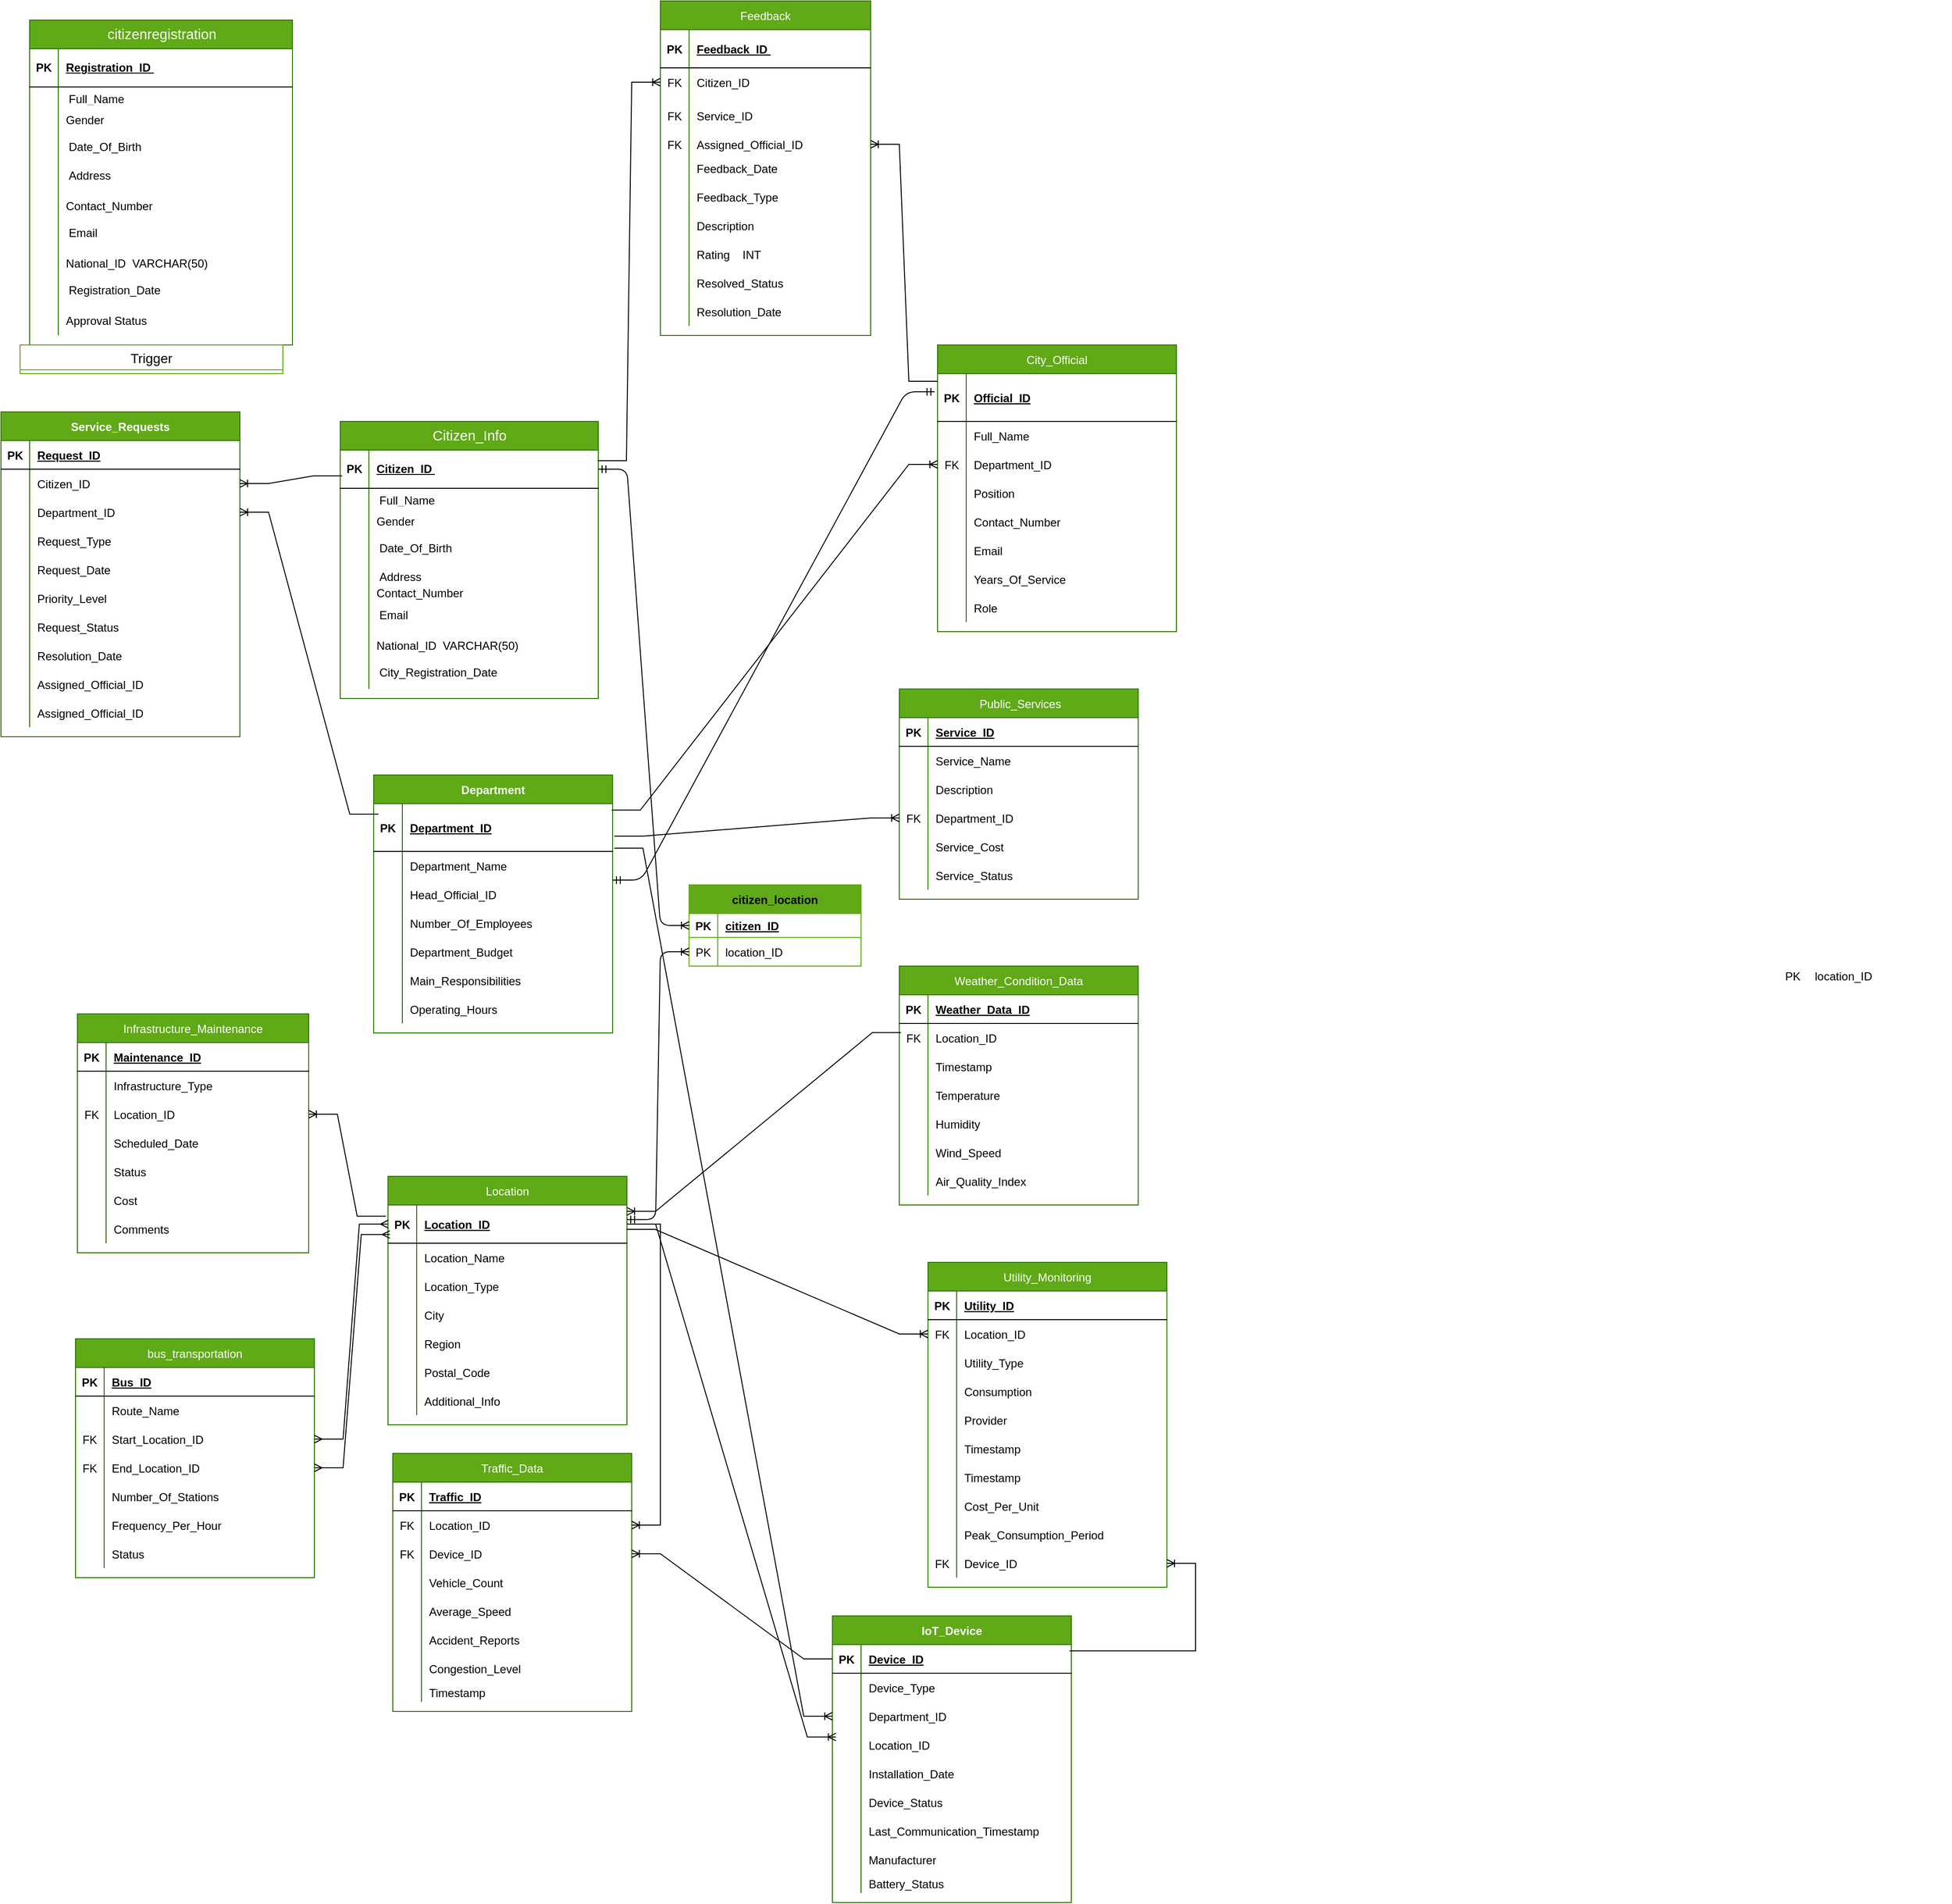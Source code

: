 <mxfile>
    <diagram id="R2lEEEUBdFMjLlhIrx00" name="Page-1">
        <mxGraphModel dx="2722" dy="526" grid="1" gridSize="10" guides="1" tooltips="1" connect="1" arrows="1" fold="1" page="0" pageScale="1" pageWidth="1654" pageHeight="2336" background="none" math="0" shadow="0" extFonts="Permanent Marker^https://fonts.googleapis.com/css?family=Permanent+Marker">
            <root>
                <mxCell id="0"/>
                <mxCell id="1" parent="0"/>
                <mxCell id="C-vyLk0tnHw3VtMMgP7b-2" value="City_Official" style="shape=table;startSize=30;container=1;collapsible=1;childLayout=tableLayout;fixedRows=1;rowLines=0;fontStyle=0;align=center;resizeLast=1;fillColor=#60a917;strokeColor=#2D7600;fontColor=#ffffff;" parent="1" vertex="1">
                    <mxGeometry x="50" y="980" width="250" height="300" as="geometry"/>
                </mxCell>
                <mxCell id="C-vyLk0tnHw3VtMMgP7b-3" value="" style="shape=partialRectangle;collapsible=0;dropTarget=0;pointerEvents=0;fillColor=none;points=[[0,0.5],[1,0.5]];portConstraint=eastwest;top=0;left=0;right=0;bottom=1;" parent="C-vyLk0tnHw3VtMMgP7b-2" vertex="1">
                    <mxGeometry y="30" width="250" height="50" as="geometry"/>
                </mxCell>
                <mxCell id="C-vyLk0tnHw3VtMMgP7b-4" value="PK" style="shape=partialRectangle;overflow=hidden;connectable=0;fillColor=none;top=0;left=0;bottom=0;right=0;fontStyle=1;" parent="C-vyLk0tnHw3VtMMgP7b-3" vertex="1">
                    <mxGeometry width="30" height="50" as="geometry">
                        <mxRectangle width="30" height="50" as="alternateBounds"/>
                    </mxGeometry>
                </mxCell>
                <mxCell id="C-vyLk0tnHw3VtMMgP7b-5" value="Official_ID" style="shape=partialRectangle;overflow=hidden;connectable=0;fillColor=none;top=0;left=0;bottom=0;right=0;align=left;spacingLeft=6;fontStyle=5;" parent="C-vyLk0tnHw3VtMMgP7b-3" vertex="1">
                    <mxGeometry x="30" width="220" height="50" as="geometry">
                        <mxRectangle width="220" height="50" as="alternateBounds"/>
                    </mxGeometry>
                </mxCell>
                <mxCell id="C-vyLk0tnHw3VtMMgP7b-6" value="" style="shape=partialRectangle;collapsible=0;dropTarget=0;pointerEvents=0;fillColor=none;points=[[0,0.5],[1,0.5]];portConstraint=eastwest;top=0;left=0;right=0;bottom=0;" parent="C-vyLk0tnHw3VtMMgP7b-2" vertex="1">
                    <mxGeometry y="80" width="250" height="30" as="geometry"/>
                </mxCell>
                <mxCell id="C-vyLk0tnHw3VtMMgP7b-7" value="" style="shape=partialRectangle;overflow=hidden;connectable=0;fillColor=none;top=0;left=0;bottom=0;right=0;" parent="C-vyLk0tnHw3VtMMgP7b-6" vertex="1">
                    <mxGeometry width="30" height="30" as="geometry">
                        <mxRectangle width="30" height="30" as="alternateBounds"/>
                    </mxGeometry>
                </mxCell>
                <mxCell id="C-vyLk0tnHw3VtMMgP7b-8" value="Full_Name&#9;" style="shape=partialRectangle;overflow=hidden;connectable=0;fillColor=none;top=0;left=0;bottom=0;right=0;align=left;spacingLeft=6;" parent="C-vyLk0tnHw3VtMMgP7b-6" vertex="1">
                    <mxGeometry x="30" width="220" height="30" as="geometry">
                        <mxRectangle width="220" height="30" as="alternateBounds"/>
                    </mxGeometry>
                </mxCell>
                <mxCell id="C-vyLk0tnHw3VtMMgP7b-9" value="" style="shape=partialRectangle;collapsible=0;dropTarget=0;pointerEvents=0;fillColor=none;points=[[0,0.5],[1,0.5]];portConstraint=eastwest;top=0;left=0;right=0;bottom=0;" parent="C-vyLk0tnHw3VtMMgP7b-2" vertex="1">
                    <mxGeometry y="110" width="250" height="30" as="geometry"/>
                </mxCell>
                <mxCell id="C-vyLk0tnHw3VtMMgP7b-10" value="FK" style="shape=partialRectangle;overflow=hidden;connectable=0;fillColor=none;top=0;left=0;bottom=0;right=0;" parent="C-vyLk0tnHw3VtMMgP7b-9" vertex="1">
                    <mxGeometry width="30" height="30" as="geometry">
                        <mxRectangle width="30" height="30" as="alternateBounds"/>
                    </mxGeometry>
                </mxCell>
                <mxCell id="C-vyLk0tnHw3VtMMgP7b-11" value="Department_ID" style="shape=partialRectangle;overflow=hidden;connectable=0;fillColor=none;top=0;left=0;bottom=0;right=0;align=left;spacingLeft=6;" parent="C-vyLk0tnHw3VtMMgP7b-9" vertex="1">
                    <mxGeometry x="30" width="220" height="30" as="geometry">
                        <mxRectangle width="220" height="30" as="alternateBounds"/>
                    </mxGeometry>
                </mxCell>
                <mxCell id="3Rg4faTr-dQIYXo3Do73-55" style="shape=partialRectangle;collapsible=0;dropTarget=0;pointerEvents=0;fillColor=none;points=[[0,0.5],[1,0.5]];portConstraint=eastwest;top=0;left=0;right=0;bottom=0;" parent="C-vyLk0tnHw3VtMMgP7b-2" vertex="1">
                    <mxGeometry y="140" width="250" height="30" as="geometry"/>
                </mxCell>
                <mxCell id="3Rg4faTr-dQIYXo3Do73-56" style="shape=partialRectangle;overflow=hidden;connectable=0;fillColor=none;top=0;left=0;bottom=0;right=0;" parent="3Rg4faTr-dQIYXo3Do73-55" vertex="1">
                    <mxGeometry width="30" height="30" as="geometry">
                        <mxRectangle width="30" height="30" as="alternateBounds"/>
                    </mxGeometry>
                </mxCell>
                <mxCell id="3Rg4faTr-dQIYXo3Do73-57" value="Position" style="shape=partialRectangle;overflow=hidden;connectable=0;fillColor=none;top=0;left=0;bottom=0;right=0;align=left;spacingLeft=6;" parent="3Rg4faTr-dQIYXo3Do73-55" vertex="1">
                    <mxGeometry x="30" width="220" height="30" as="geometry">
                        <mxRectangle width="220" height="30" as="alternateBounds"/>
                    </mxGeometry>
                </mxCell>
                <mxCell id="3Rg4faTr-dQIYXo3Do73-58" style="shape=partialRectangle;collapsible=0;dropTarget=0;pointerEvents=0;fillColor=none;points=[[0,0.5],[1,0.5]];portConstraint=eastwest;top=0;left=0;right=0;bottom=0;" parent="C-vyLk0tnHw3VtMMgP7b-2" vertex="1">
                    <mxGeometry y="170" width="250" height="30" as="geometry"/>
                </mxCell>
                <mxCell id="3Rg4faTr-dQIYXo3Do73-59" style="shape=partialRectangle;overflow=hidden;connectable=0;fillColor=none;top=0;left=0;bottom=0;right=0;" parent="3Rg4faTr-dQIYXo3Do73-58" vertex="1">
                    <mxGeometry width="30" height="30" as="geometry">
                        <mxRectangle width="30" height="30" as="alternateBounds"/>
                    </mxGeometry>
                </mxCell>
                <mxCell id="3Rg4faTr-dQIYXo3Do73-60" value="Contact_Number" style="shape=partialRectangle;overflow=hidden;connectable=0;fillColor=none;top=0;left=0;bottom=0;right=0;align=left;spacingLeft=6;" parent="3Rg4faTr-dQIYXo3Do73-58" vertex="1">
                    <mxGeometry x="30" width="220" height="30" as="geometry">
                        <mxRectangle width="220" height="30" as="alternateBounds"/>
                    </mxGeometry>
                </mxCell>
                <mxCell id="3Rg4faTr-dQIYXo3Do73-61" style="shape=partialRectangle;collapsible=0;dropTarget=0;pointerEvents=0;fillColor=none;points=[[0,0.5],[1,0.5]];portConstraint=eastwest;top=0;left=0;right=0;bottom=0;" parent="C-vyLk0tnHw3VtMMgP7b-2" vertex="1">
                    <mxGeometry y="200" width="250" height="30" as="geometry"/>
                </mxCell>
                <mxCell id="3Rg4faTr-dQIYXo3Do73-62" style="shape=partialRectangle;overflow=hidden;connectable=0;fillColor=none;top=0;left=0;bottom=0;right=0;" parent="3Rg4faTr-dQIYXo3Do73-61" vertex="1">
                    <mxGeometry width="30" height="30" as="geometry">
                        <mxRectangle width="30" height="30" as="alternateBounds"/>
                    </mxGeometry>
                </mxCell>
                <mxCell id="3Rg4faTr-dQIYXo3Do73-63" value="Email" style="shape=partialRectangle;overflow=hidden;connectable=0;fillColor=none;top=0;left=0;bottom=0;right=0;align=left;spacingLeft=6;" parent="3Rg4faTr-dQIYXo3Do73-61" vertex="1">
                    <mxGeometry x="30" width="220" height="30" as="geometry">
                        <mxRectangle width="220" height="30" as="alternateBounds"/>
                    </mxGeometry>
                </mxCell>
                <mxCell id="3Rg4faTr-dQIYXo3Do73-64" style="shape=partialRectangle;collapsible=0;dropTarget=0;pointerEvents=0;fillColor=none;points=[[0,0.5],[1,0.5]];portConstraint=eastwest;top=0;left=0;right=0;bottom=0;" parent="C-vyLk0tnHw3VtMMgP7b-2" vertex="1">
                    <mxGeometry y="230" width="250" height="30" as="geometry"/>
                </mxCell>
                <mxCell id="3Rg4faTr-dQIYXo3Do73-65" style="shape=partialRectangle;overflow=hidden;connectable=0;fillColor=none;top=0;left=0;bottom=0;right=0;" parent="3Rg4faTr-dQIYXo3Do73-64" vertex="1">
                    <mxGeometry width="30" height="30" as="geometry">
                        <mxRectangle width="30" height="30" as="alternateBounds"/>
                    </mxGeometry>
                </mxCell>
                <mxCell id="3Rg4faTr-dQIYXo3Do73-66" value="Years_Of_Service" style="shape=partialRectangle;overflow=hidden;connectable=0;fillColor=none;top=0;left=0;bottom=0;right=0;align=left;spacingLeft=6;" parent="3Rg4faTr-dQIYXo3Do73-64" vertex="1">
                    <mxGeometry x="30" width="220" height="30" as="geometry">
                        <mxRectangle width="220" height="30" as="alternateBounds"/>
                    </mxGeometry>
                </mxCell>
                <mxCell id="3Rg4faTr-dQIYXo3Do73-67" style="shape=partialRectangle;collapsible=0;dropTarget=0;pointerEvents=0;fillColor=none;points=[[0,0.5],[1,0.5]];portConstraint=eastwest;top=0;left=0;right=0;bottom=0;" parent="C-vyLk0tnHw3VtMMgP7b-2" vertex="1">
                    <mxGeometry y="260" width="250" height="30" as="geometry"/>
                </mxCell>
                <mxCell id="3Rg4faTr-dQIYXo3Do73-68" style="shape=partialRectangle;overflow=hidden;connectable=0;fillColor=none;top=0;left=0;bottom=0;right=0;" parent="3Rg4faTr-dQIYXo3Do73-67" vertex="1">
                    <mxGeometry width="30" height="30" as="geometry">
                        <mxRectangle width="30" height="30" as="alternateBounds"/>
                    </mxGeometry>
                </mxCell>
                <mxCell id="3Rg4faTr-dQIYXo3Do73-69" value="Role" style="shape=partialRectangle;overflow=hidden;connectable=0;fillColor=none;top=0;left=0;bottom=0;right=0;align=left;spacingLeft=6;" parent="3Rg4faTr-dQIYXo3Do73-67" vertex="1">
                    <mxGeometry x="30" width="220" height="30" as="geometry">
                        <mxRectangle width="220" height="30" as="alternateBounds"/>
                    </mxGeometry>
                </mxCell>
                <mxCell id="C-vyLk0tnHw3VtMMgP7b-13" value="Traffic_Data" style="shape=table;startSize=30;container=1;collapsible=1;childLayout=tableLayout;fixedRows=1;rowLines=0;fontStyle=0;align=center;resizeLast=1;fillColor=#60a917;strokeColor=#2D7600;fontColor=#ffffff;" parent="1" vertex="1">
                    <mxGeometry x="-520" y="2140" width="250" height="270" as="geometry"/>
                </mxCell>
                <mxCell id="C-vyLk0tnHw3VtMMgP7b-14" value="" style="shape=partialRectangle;collapsible=0;dropTarget=0;pointerEvents=0;fillColor=none;points=[[0,0.5],[1,0.5]];portConstraint=eastwest;top=0;left=0;right=0;bottom=1;" parent="C-vyLk0tnHw3VtMMgP7b-13" vertex="1">
                    <mxGeometry y="30" width="250" height="30" as="geometry"/>
                </mxCell>
                <mxCell id="C-vyLk0tnHw3VtMMgP7b-15" value="PK" style="shape=partialRectangle;overflow=hidden;connectable=0;fillColor=none;top=0;left=0;bottom=0;right=0;fontStyle=1;" parent="C-vyLk0tnHw3VtMMgP7b-14" vertex="1">
                    <mxGeometry width="30" height="30" as="geometry">
                        <mxRectangle width="30" height="30" as="alternateBounds"/>
                    </mxGeometry>
                </mxCell>
                <mxCell id="C-vyLk0tnHw3VtMMgP7b-16" value="Traffic_ID" style="shape=partialRectangle;overflow=hidden;connectable=0;fillColor=none;top=0;left=0;bottom=0;right=0;align=left;spacingLeft=6;fontStyle=5;" parent="C-vyLk0tnHw3VtMMgP7b-14" vertex="1">
                    <mxGeometry x="30" width="220" height="30" as="geometry">
                        <mxRectangle width="220" height="30" as="alternateBounds"/>
                    </mxGeometry>
                </mxCell>
                <mxCell id="C-vyLk0tnHw3VtMMgP7b-17" value="" style="shape=partialRectangle;collapsible=0;dropTarget=0;pointerEvents=0;fillColor=none;points=[[0,0.5],[1,0.5]];portConstraint=eastwest;top=0;left=0;right=0;bottom=0;" parent="C-vyLk0tnHw3VtMMgP7b-13" vertex="1">
                    <mxGeometry y="60" width="250" height="30" as="geometry"/>
                </mxCell>
                <mxCell id="C-vyLk0tnHw3VtMMgP7b-18" value="FK" style="shape=partialRectangle;overflow=hidden;connectable=0;fillColor=none;top=0;left=0;bottom=0;right=0;" parent="C-vyLk0tnHw3VtMMgP7b-17" vertex="1">
                    <mxGeometry width="30" height="30" as="geometry">
                        <mxRectangle width="30" height="30" as="alternateBounds"/>
                    </mxGeometry>
                </mxCell>
                <mxCell id="C-vyLk0tnHw3VtMMgP7b-19" value="Location_ID" style="shape=partialRectangle;overflow=hidden;connectable=0;fillColor=none;top=0;left=0;bottom=0;right=0;align=left;spacingLeft=6;" parent="C-vyLk0tnHw3VtMMgP7b-17" vertex="1">
                    <mxGeometry x="30" width="220" height="30" as="geometry">
                        <mxRectangle width="220" height="30" as="alternateBounds"/>
                    </mxGeometry>
                </mxCell>
                <mxCell id="C-vyLk0tnHw3VtMMgP7b-20" value="" style="shape=partialRectangle;collapsible=0;dropTarget=0;pointerEvents=0;fillColor=none;points=[[0,0.5],[1,0.5]];portConstraint=eastwest;top=0;left=0;right=0;bottom=0;" parent="C-vyLk0tnHw3VtMMgP7b-13" vertex="1">
                    <mxGeometry y="90" width="250" height="30" as="geometry"/>
                </mxCell>
                <mxCell id="C-vyLk0tnHw3VtMMgP7b-21" value="FK" style="shape=partialRectangle;overflow=hidden;connectable=0;fillColor=none;top=0;left=0;bottom=0;right=0;" parent="C-vyLk0tnHw3VtMMgP7b-20" vertex="1">
                    <mxGeometry width="30" height="30" as="geometry">
                        <mxRectangle width="30" height="30" as="alternateBounds"/>
                    </mxGeometry>
                </mxCell>
                <mxCell id="C-vyLk0tnHw3VtMMgP7b-22" value="Device_ID" style="shape=partialRectangle;overflow=hidden;connectable=0;fillColor=none;top=0;left=0;bottom=0;right=0;align=left;spacingLeft=6;" parent="C-vyLk0tnHw3VtMMgP7b-20" vertex="1">
                    <mxGeometry x="30" width="220" height="30" as="geometry">
                        <mxRectangle width="220" height="30" as="alternateBounds"/>
                    </mxGeometry>
                </mxCell>
                <mxCell id="3Rg4faTr-dQIYXo3Do73-92" style="shape=partialRectangle;collapsible=0;dropTarget=0;pointerEvents=0;fillColor=none;points=[[0,0.5],[1,0.5]];portConstraint=eastwest;top=0;left=0;right=0;bottom=0;" parent="C-vyLk0tnHw3VtMMgP7b-13" vertex="1">
                    <mxGeometry y="120" width="250" height="30" as="geometry"/>
                </mxCell>
                <mxCell id="3Rg4faTr-dQIYXo3Do73-93" style="shape=partialRectangle;overflow=hidden;connectable=0;fillColor=none;top=0;left=0;bottom=0;right=0;" parent="3Rg4faTr-dQIYXo3Do73-92" vertex="1">
                    <mxGeometry width="30" height="30" as="geometry">
                        <mxRectangle width="30" height="30" as="alternateBounds"/>
                    </mxGeometry>
                </mxCell>
                <mxCell id="3Rg4faTr-dQIYXo3Do73-94" value="Vehicle_Count" style="shape=partialRectangle;overflow=hidden;connectable=0;fillColor=none;top=0;left=0;bottom=0;right=0;align=left;spacingLeft=6;" parent="3Rg4faTr-dQIYXo3Do73-92" vertex="1">
                    <mxGeometry x="30" width="220" height="30" as="geometry">
                        <mxRectangle width="220" height="30" as="alternateBounds"/>
                    </mxGeometry>
                </mxCell>
                <mxCell id="3Rg4faTr-dQIYXo3Do73-95" style="shape=partialRectangle;collapsible=0;dropTarget=0;pointerEvents=0;fillColor=none;points=[[0,0.5],[1,0.5]];portConstraint=eastwest;top=0;left=0;right=0;bottom=0;" parent="C-vyLk0tnHw3VtMMgP7b-13" vertex="1">
                    <mxGeometry y="150" width="250" height="30" as="geometry"/>
                </mxCell>
                <mxCell id="3Rg4faTr-dQIYXo3Do73-96" style="shape=partialRectangle;overflow=hidden;connectable=0;fillColor=none;top=0;left=0;bottom=0;right=0;" parent="3Rg4faTr-dQIYXo3Do73-95" vertex="1">
                    <mxGeometry width="30" height="30" as="geometry">
                        <mxRectangle width="30" height="30" as="alternateBounds"/>
                    </mxGeometry>
                </mxCell>
                <mxCell id="3Rg4faTr-dQIYXo3Do73-97" value="Average_Speed" style="shape=partialRectangle;overflow=hidden;connectable=0;fillColor=none;top=0;left=0;bottom=0;right=0;align=left;spacingLeft=6;" parent="3Rg4faTr-dQIYXo3Do73-95" vertex="1">
                    <mxGeometry x="30" width="220" height="30" as="geometry">
                        <mxRectangle width="220" height="30" as="alternateBounds"/>
                    </mxGeometry>
                </mxCell>
                <mxCell id="3Rg4faTr-dQIYXo3Do73-98" style="shape=partialRectangle;collapsible=0;dropTarget=0;pointerEvents=0;fillColor=none;points=[[0,0.5],[1,0.5]];portConstraint=eastwest;top=0;left=0;right=0;bottom=0;" parent="C-vyLk0tnHw3VtMMgP7b-13" vertex="1">
                    <mxGeometry y="180" width="250" height="30" as="geometry"/>
                </mxCell>
                <mxCell id="3Rg4faTr-dQIYXo3Do73-99" style="shape=partialRectangle;overflow=hidden;connectable=0;fillColor=none;top=0;left=0;bottom=0;right=0;" parent="3Rg4faTr-dQIYXo3Do73-98" vertex="1">
                    <mxGeometry width="30" height="30" as="geometry">
                        <mxRectangle width="30" height="30" as="alternateBounds"/>
                    </mxGeometry>
                </mxCell>
                <mxCell id="3Rg4faTr-dQIYXo3Do73-100" value="Accident_Reports" style="shape=partialRectangle;overflow=hidden;connectable=0;fillColor=none;top=0;left=0;bottom=0;right=0;align=left;spacingLeft=6;" parent="3Rg4faTr-dQIYXo3Do73-98" vertex="1">
                    <mxGeometry x="30" width="220" height="30" as="geometry">
                        <mxRectangle width="220" height="30" as="alternateBounds"/>
                    </mxGeometry>
                </mxCell>
                <mxCell id="3Rg4faTr-dQIYXo3Do73-101" style="shape=partialRectangle;collapsible=0;dropTarget=0;pointerEvents=0;fillColor=none;points=[[0,0.5],[1,0.5]];portConstraint=eastwest;top=0;left=0;right=0;bottom=0;" parent="C-vyLk0tnHw3VtMMgP7b-13" vertex="1">
                    <mxGeometry y="210" width="250" height="30" as="geometry"/>
                </mxCell>
                <mxCell id="3Rg4faTr-dQIYXo3Do73-102" style="shape=partialRectangle;overflow=hidden;connectable=0;fillColor=none;top=0;left=0;bottom=0;right=0;" parent="3Rg4faTr-dQIYXo3Do73-101" vertex="1">
                    <mxGeometry width="30" height="30" as="geometry">
                        <mxRectangle width="30" height="30" as="alternateBounds"/>
                    </mxGeometry>
                </mxCell>
                <mxCell id="3Rg4faTr-dQIYXo3Do73-103" value="Congestion_Level" style="shape=partialRectangle;overflow=hidden;connectable=0;fillColor=none;top=0;left=0;bottom=0;right=0;align=left;spacingLeft=6;" parent="3Rg4faTr-dQIYXo3Do73-101" vertex="1">
                    <mxGeometry x="30" width="220" height="30" as="geometry">
                        <mxRectangle width="220" height="30" as="alternateBounds"/>
                    </mxGeometry>
                </mxCell>
                <mxCell id="3Rg4faTr-dQIYXo3Do73-104" style="shape=partialRectangle;collapsible=0;dropTarget=0;pointerEvents=0;fillColor=none;points=[[0,0.5],[1,0.5]];portConstraint=eastwest;top=0;left=0;right=0;bottom=0;" parent="C-vyLk0tnHw3VtMMgP7b-13" vertex="1">
                    <mxGeometry y="240" width="250" height="20" as="geometry"/>
                </mxCell>
                <mxCell id="3Rg4faTr-dQIYXo3Do73-105" style="shape=partialRectangle;overflow=hidden;connectable=0;fillColor=none;top=0;left=0;bottom=0;right=0;" parent="3Rg4faTr-dQIYXo3Do73-104" vertex="1">
                    <mxGeometry width="30" height="20" as="geometry">
                        <mxRectangle width="30" height="20" as="alternateBounds"/>
                    </mxGeometry>
                </mxCell>
                <mxCell id="3Rg4faTr-dQIYXo3Do73-106" value="Timestamp" style="shape=partialRectangle;overflow=hidden;connectable=0;fillColor=none;top=0;left=0;bottom=0;right=0;align=left;spacingLeft=6;" parent="3Rg4faTr-dQIYXo3Do73-104" vertex="1">
                    <mxGeometry x="30" width="220" height="20" as="geometry">
                        <mxRectangle width="220" height="20" as="alternateBounds"/>
                    </mxGeometry>
                </mxCell>
                <mxCell id="0H6hgO8aygfbWbYpBElu-36" value="Feedback" style="shape=table;startSize=30;container=1;collapsible=1;childLayout=tableLayout;fixedRows=1;rowLines=0;fontStyle=0;align=center;resizeLast=1;overflow=hidden;fillColor=#60a917;strokeColor=#2D7600;fontColor=#ffffff;" parent="1" vertex="1">
                    <mxGeometry x="-240" y="620" width="220" height="350" as="geometry">
                        <mxRectangle x="110" y="350" width="90" height="30" as="alternateBounds"/>
                    </mxGeometry>
                </mxCell>
                <mxCell id="0H6hgO8aygfbWbYpBElu-37" value="" style="shape=partialRectangle;collapsible=0;dropTarget=0;pointerEvents=0;fillColor=none;points=[[0,0.5],[1,0.5]];portConstraint=eastwest;top=0;left=0;right=0;bottom=1;" parent="0H6hgO8aygfbWbYpBElu-36" vertex="1">
                    <mxGeometry y="30" width="220" height="40" as="geometry"/>
                </mxCell>
                <mxCell id="0H6hgO8aygfbWbYpBElu-38" value="PK" style="shape=partialRectangle;overflow=hidden;connectable=0;fillColor=none;top=0;left=0;bottom=0;right=0;fontStyle=1;" parent="0H6hgO8aygfbWbYpBElu-37" vertex="1">
                    <mxGeometry width="30" height="40" as="geometry">
                        <mxRectangle width="30" height="40" as="alternateBounds"/>
                    </mxGeometry>
                </mxCell>
                <mxCell id="0H6hgO8aygfbWbYpBElu-39" value="Feedback_ID " style="shape=partialRectangle;overflow=hidden;connectable=0;fillColor=none;top=0;left=0;bottom=0;right=0;align=left;spacingLeft=6;fontStyle=5;" parent="0H6hgO8aygfbWbYpBElu-37" vertex="1">
                    <mxGeometry x="30" width="190" height="40" as="geometry">
                        <mxRectangle width="190" height="40" as="alternateBounds"/>
                    </mxGeometry>
                </mxCell>
                <mxCell id="0H6hgO8aygfbWbYpBElu-40" value="" style="shape=partialRectangle;collapsible=0;dropTarget=0;pointerEvents=0;fillColor=none;points=[[0,0.5],[1,0.5]];portConstraint=eastwest;top=0;left=0;right=0;bottom=0;" parent="0H6hgO8aygfbWbYpBElu-36" vertex="1">
                    <mxGeometry y="70" width="220" height="30" as="geometry"/>
                </mxCell>
                <mxCell id="0H6hgO8aygfbWbYpBElu-41" value="FK" style="shape=partialRectangle;overflow=hidden;connectable=0;fillColor=none;top=0;left=0;bottom=0;right=0;" parent="0H6hgO8aygfbWbYpBElu-40" vertex="1">
                    <mxGeometry width="30" height="30" as="geometry">
                        <mxRectangle width="30" height="30" as="alternateBounds"/>
                    </mxGeometry>
                </mxCell>
                <mxCell id="0H6hgO8aygfbWbYpBElu-42" value="Citizen_ID" style="shape=partialRectangle;overflow=hidden;connectable=0;fillColor=none;top=0;left=0;bottom=0;right=0;align=left;spacingLeft=6;" parent="0H6hgO8aygfbWbYpBElu-40" vertex="1">
                    <mxGeometry x="30" width="190" height="30" as="geometry">
                        <mxRectangle width="190" height="30" as="alternateBounds"/>
                    </mxGeometry>
                </mxCell>
                <mxCell id="0H6hgO8aygfbWbYpBElu-43" value="" style="shape=partialRectangle;collapsible=0;dropTarget=0;pointerEvents=0;fillColor=none;points=[[0,0.5],[1,0.5]];portConstraint=eastwest;top=0;left=0;right=0;bottom=0;" parent="0H6hgO8aygfbWbYpBElu-36" vertex="1">
                    <mxGeometry y="100" width="220" height="40" as="geometry"/>
                </mxCell>
                <mxCell id="0H6hgO8aygfbWbYpBElu-44" value="FK" style="shape=partialRectangle;overflow=hidden;connectable=0;fillColor=none;top=0;left=0;bottom=0;right=0;" parent="0H6hgO8aygfbWbYpBElu-43" vertex="1">
                    <mxGeometry width="30" height="40" as="geometry">
                        <mxRectangle width="30" height="40" as="alternateBounds"/>
                    </mxGeometry>
                </mxCell>
                <mxCell id="0H6hgO8aygfbWbYpBElu-45" value="Service_ID" style="shape=partialRectangle;overflow=hidden;connectable=0;fillColor=none;top=0;left=0;bottom=0;right=0;align=left;spacingLeft=6;" parent="0H6hgO8aygfbWbYpBElu-43" vertex="1">
                    <mxGeometry x="30" width="190" height="40" as="geometry">
                        <mxRectangle width="190" height="40" as="alternateBounds"/>
                    </mxGeometry>
                </mxCell>
                <mxCell id="3Rg4faTr-dQIYXo3Do73-19" style="shape=partialRectangle;collapsible=0;dropTarget=0;pointerEvents=0;fillColor=none;points=[[0,0.5],[1,0.5]];portConstraint=eastwest;top=0;left=0;right=0;bottom=0;" parent="0H6hgO8aygfbWbYpBElu-36" vertex="1">
                    <mxGeometry y="140" width="220" height="20" as="geometry"/>
                </mxCell>
                <mxCell id="3Rg4faTr-dQIYXo3Do73-20" value="FK" style="shape=partialRectangle;overflow=hidden;connectable=0;fillColor=none;top=0;left=0;bottom=0;right=0;" parent="3Rg4faTr-dQIYXo3Do73-19" vertex="1">
                    <mxGeometry width="30" height="20" as="geometry">
                        <mxRectangle width="30" height="20" as="alternateBounds"/>
                    </mxGeometry>
                </mxCell>
                <mxCell id="3Rg4faTr-dQIYXo3Do73-21" value="Assigned_Official_ID" style="shape=partialRectangle;overflow=hidden;connectable=0;fillColor=none;top=0;left=0;bottom=0;right=0;align=left;spacingLeft=6;verticalAlign=middle;" parent="3Rg4faTr-dQIYXo3Do73-19" vertex="1">
                    <mxGeometry x="30" width="190" height="20" as="geometry">
                        <mxRectangle width="190" height="20" as="alternateBounds"/>
                    </mxGeometry>
                </mxCell>
                <mxCell id="3Rg4faTr-dQIYXo3Do73-1" style="shape=partialRectangle;collapsible=0;dropTarget=0;pointerEvents=0;fillColor=none;points=[[0,0.5],[1,0.5]];portConstraint=eastwest;top=0;left=0;right=0;bottom=0;" parent="0H6hgO8aygfbWbYpBElu-36" vertex="1">
                    <mxGeometry y="160" width="220" height="30" as="geometry"/>
                </mxCell>
                <mxCell id="3Rg4faTr-dQIYXo3Do73-2" style="shape=partialRectangle;overflow=hidden;connectable=0;fillColor=none;top=0;left=0;bottom=0;right=0;" parent="3Rg4faTr-dQIYXo3Do73-1" vertex="1">
                    <mxGeometry width="30" height="30" as="geometry">
                        <mxRectangle width="30" height="30" as="alternateBounds"/>
                    </mxGeometry>
                </mxCell>
                <mxCell id="3Rg4faTr-dQIYXo3Do73-3" value="Feedback_Date" style="shape=partialRectangle;overflow=hidden;connectable=0;fillColor=none;top=0;left=0;bottom=0;right=0;align=left;spacingLeft=6;" parent="3Rg4faTr-dQIYXo3Do73-1" vertex="1">
                    <mxGeometry x="30" width="190" height="30" as="geometry">
                        <mxRectangle width="190" height="30" as="alternateBounds"/>
                    </mxGeometry>
                </mxCell>
                <mxCell id="3Rg4faTr-dQIYXo3Do73-4" style="shape=partialRectangle;collapsible=0;dropTarget=0;pointerEvents=0;fillColor=none;points=[[0,0.5],[1,0.5]];portConstraint=eastwest;top=0;left=0;right=0;bottom=0;" parent="0H6hgO8aygfbWbYpBElu-36" vertex="1">
                    <mxGeometry y="190" width="220" height="30" as="geometry"/>
                </mxCell>
                <mxCell id="3Rg4faTr-dQIYXo3Do73-5" style="shape=partialRectangle;overflow=hidden;connectable=0;fillColor=none;top=0;left=0;bottom=0;right=0;" parent="3Rg4faTr-dQIYXo3Do73-4" vertex="1">
                    <mxGeometry width="30" height="30" as="geometry">
                        <mxRectangle width="30" height="30" as="alternateBounds"/>
                    </mxGeometry>
                </mxCell>
                <mxCell id="3Rg4faTr-dQIYXo3Do73-6" value="Feedback_Type" style="shape=partialRectangle;overflow=hidden;connectable=0;fillColor=none;top=0;left=0;bottom=0;right=0;align=left;spacingLeft=6;" parent="3Rg4faTr-dQIYXo3Do73-4" vertex="1">
                    <mxGeometry x="30" width="190" height="30" as="geometry">
                        <mxRectangle width="190" height="30" as="alternateBounds"/>
                    </mxGeometry>
                </mxCell>
                <mxCell id="3Rg4faTr-dQIYXo3Do73-7" style="shape=partialRectangle;collapsible=0;dropTarget=0;pointerEvents=0;fillColor=none;points=[[0,0.5],[1,0.5]];portConstraint=eastwest;top=0;left=0;right=0;bottom=0;" parent="0H6hgO8aygfbWbYpBElu-36" vertex="1">
                    <mxGeometry y="220" width="220" height="30" as="geometry"/>
                </mxCell>
                <mxCell id="3Rg4faTr-dQIYXo3Do73-8" style="shape=partialRectangle;overflow=hidden;connectable=0;fillColor=none;top=0;left=0;bottom=0;right=0;" parent="3Rg4faTr-dQIYXo3Do73-7" vertex="1">
                    <mxGeometry width="30" height="30" as="geometry">
                        <mxRectangle width="30" height="30" as="alternateBounds"/>
                    </mxGeometry>
                </mxCell>
                <mxCell id="3Rg4faTr-dQIYXo3Do73-9" value="Description" style="shape=partialRectangle;overflow=hidden;connectable=0;fillColor=none;top=0;left=0;bottom=0;right=0;align=left;spacingLeft=6;" parent="3Rg4faTr-dQIYXo3Do73-7" vertex="1">
                    <mxGeometry x="30" width="190" height="30" as="geometry">
                        <mxRectangle width="190" height="30" as="alternateBounds"/>
                    </mxGeometry>
                </mxCell>
                <mxCell id="3Rg4faTr-dQIYXo3Do73-10" style="shape=partialRectangle;collapsible=0;dropTarget=0;pointerEvents=0;fillColor=none;points=[[0,0.5],[1,0.5]];portConstraint=eastwest;top=0;left=0;right=0;bottom=0;" parent="0H6hgO8aygfbWbYpBElu-36" vertex="1">
                    <mxGeometry y="250" width="220" height="30" as="geometry"/>
                </mxCell>
                <mxCell id="3Rg4faTr-dQIYXo3Do73-11" style="shape=partialRectangle;overflow=hidden;connectable=0;fillColor=none;top=0;left=0;bottom=0;right=0;" parent="3Rg4faTr-dQIYXo3Do73-10" vertex="1">
                    <mxGeometry width="30" height="30" as="geometry">
                        <mxRectangle width="30" height="30" as="alternateBounds"/>
                    </mxGeometry>
                </mxCell>
                <mxCell id="3Rg4faTr-dQIYXo3Do73-12" value="Rating    INT" style="shape=partialRectangle;overflow=hidden;connectable=0;fillColor=none;top=0;left=0;bottom=0;right=0;align=left;spacingLeft=6;" parent="3Rg4faTr-dQIYXo3Do73-10" vertex="1">
                    <mxGeometry x="30" width="190" height="30" as="geometry">
                        <mxRectangle width="190" height="30" as="alternateBounds"/>
                    </mxGeometry>
                </mxCell>
                <mxCell id="3Rg4faTr-dQIYXo3Do73-13" style="shape=partialRectangle;collapsible=0;dropTarget=0;pointerEvents=0;fillColor=none;points=[[0,0.5],[1,0.5]];portConstraint=eastwest;top=0;left=0;right=0;bottom=0;" parent="0H6hgO8aygfbWbYpBElu-36" vertex="1">
                    <mxGeometry y="280" width="220" height="30" as="geometry"/>
                </mxCell>
                <mxCell id="3Rg4faTr-dQIYXo3Do73-14" style="shape=partialRectangle;overflow=hidden;connectable=0;fillColor=none;top=0;left=0;bottom=0;right=0;" parent="3Rg4faTr-dQIYXo3Do73-13" vertex="1">
                    <mxGeometry width="30" height="30" as="geometry">
                        <mxRectangle width="30" height="30" as="alternateBounds"/>
                    </mxGeometry>
                </mxCell>
                <mxCell id="3Rg4faTr-dQIYXo3Do73-15" value="Resolved_Status" style="shape=partialRectangle;overflow=hidden;connectable=0;fillColor=none;top=0;left=0;bottom=0;right=0;align=left;spacingLeft=6;" parent="3Rg4faTr-dQIYXo3Do73-13" vertex="1">
                    <mxGeometry x="30" width="190" height="30" as="geometry">
                        <mxRectangle width="190" height="30" as="alternateBounds"/>
                    </mxGeometry>
                </mxCell>
                <mxCell id="3Rg4faTr-dQIYXo3Do73-16" style="shape=partialRectangle;collapsible=0;dropTarget=0;pointerEvents=0;fillColor=none;points=[[0,0.5],[1,0.5]];portConstraint=eastwest;top=0;left=0;right=0;bottom=0;" parent="0H6hgO8aygfbWbYpBElu-36" vertex="1">
                    <mxGeometry y="310" width="220" height="30" as="geometry"/>
                </mxCell>
                <mxCell id="3Rg4faTr-dQIYXo3Do73-17" style="shape=partialRectangle;overflow=hidden;connectable=0;fillColor=none;top=0;left=0;bottom=0;right=0;" parent="3Rg4faTr-dQIYXo3Do73-16" vertex="1">
                    <mxGeometry width="30" height="30" as="geometry">
                        <mxRectangle width="30" height="30" as="alternateBounds"/>
                    </mxGeometry>
                </mxCell>
                <mxCell id="3Rg4faTr-dQIYXo3Do73-18" value="Resolution_Date" style="shape=partialRectangle;overflow=hidden;connectable=0;fillColor=none;top=0;left=0;bottom=0;right=0;align=left;spacingLeft=6;" parent="3Rg4faTr-dQIYXo3Do73-16" vertex="1">
                    <mxGeometry x="30" width="190" height="30" as="geometry">
                        <mxRectangle width="190" height="30" as="alternateBounds"/>
                    </mxGeometry>
                </mxCell>
                <mxCell id="0H6hgO8aygfbWbYpBElu-74" value="Location" style="shape=table;startSize=30;container=1;collapsible=1;childLayout=tableLayout;fixedRows=1;rowLines=0;fontStyle=0;align=center;resizeLast=1;fillColor=#60a917;strokeColor=#2D7600;fontColor=#ffffff;" parent="1" vertex="1">
                    <mxGeometry x="-525" y="1850" width="250" height="260.0" as="geometry"/>
                </mxCell>
                <mxCell id="0H6hgO8aygfbWbYpBElu-75" value="" style="shape=partialRectangle;collapsible=0;dropTarget=0;pointerEvents=0;fillColor=none;points=[[0,0.5],[1,0.5]];portConstraint=eastwest;top=0;left=0;right=0;bottom=1;" parent="0H6hgO8aygfbWbYpBElu-74" vertex="1">
                    <mxGeometry y="30" width="250" height="40" as="geometry"/>
                </mxCell>
                <mxCell id="0H6hgO8aygfbWbYpBElu-76" value="PK" style="shape=partialRectangle;overflow=hidden;connectable=0;fillColor=none;top=0;left=0;bottom=0;right=0;fontStyle=1;" parent="0H6hgO8aygfbWbYpBElu-75" vertex="1">
                    <mxGeometry width="30" height="40" as="geometry">
                        <mxRectangle width="30" height="40" as="alternateBounds"/>
                    </mxGeometry>
                </mxCell>
                <mxCell id="0H6hgO8aygfbWbYpBElu-77" value="Location_ID" style="shape=partialRectangle;overflow=hidden;connectable=0;fillColor=none;top=0;left=0;bottom=0;right=0;align=left;spacingLeft=6;fontStyle=5;" parent="0H6hgO8aygfbWbYpBElu-75" vertex="1">
                    <mxGeometry x="30" width="220" height="40" as="geometry">
                        <mxRectangle width="220" height="40" as="alternateBounds"/>
                    </mxGeometry>
                </mxCell>
                <mxCell id="0H6hgO8aygfbWbYpBElu-78" value="" style="shape=partialRectangle;collapsible=0;dropTarget=0;pointerEvents=0;fillColor=none;points=[[0,0.5],[1,0.5]];portConstraint=eastwest;top=0;left=0;right=0;bottom=0;" parent="0H6hgO8aygfbWbYpBElu-74" vertex="1">
                    <mxGeometry y="70" width="250" height="30" as="geometry"/>
                </mxCell>
                <mxCell id="0H6hgO8aygfbWbYpBElu-79" value="" style="shape=partialRectangle;overflow=hidden;connectable=0;fillColor=none;top=0;left=0;bottom=0;right=0;" parent="0H6hgO8aygfbWbYpBElu-78" vertex="1">
                    <mxGeometry width="30" height="30" as="geometry">
                        <mxRectangle width="30" height="30" as="alternateBounds"/>
                    </mxGeometry>
                </mxCell>
                <mxCell id="0H6hgO8aygfbWbYpBElu-80" value="Location_Name" style="shape=partialRectangle;overflow=hidden;connectable=0;fillColor=none;top=0;left=0;bottom=0;right=0;align=left;spacingLeft=6;" parent="0H6hgO8aygfbWbYpBElu-78" vertex="1">
                    <mxGeometry x="30" width="220" height="30" as="geometry">
                        <mxRectangle width="220" height="30" as="alternateBounds"/>
                    </mxGeometry>
                </mxCell>
                <mxCell id="0H6hgO8aygfbWbYpBElu-81" value="" style="shape=partialRectangle;collapsible=0;dropTarget=0;pointerEvents=0;fillColor=none;points=[[0,0.5],[1,0.5]];portConstraint=eastwest;top=0;left=0;right=0;bottom=0;" parent="0H6hgO8aygfbWbYpBElu-74" vertex="1">
                    <mxGeometry y="100" width="250" height="30" as="geometry"/>
                </mxCell>
                <mxCell id="0H6hgO8aygfbWbYpBElu-82" value="" style="shape=partialRectangle;overflow=hidden;connectable=0;fillColor=none;top=0;left=0;bottom=0;right=0;" parent="0H6hgO8aygfbWbYpBElu-81" vertex="1">
                    <mxGeometry width="30" height="30" as="geometry">
                        <mxRectangle width="30" height="30" as="alternateBounds"/>
                    </mxGeometry>
                </mxCell>
                <mxCell id="0H6hgO8aygfbWbYpBElu-83" value="Location_Type" style="shape=partialRectangle;overflow=hidden;connectable=0;fillColor=none;top=0;left=0;bottom=0;right=0;align=left;spacingLeft=6;" parent="0H6hgO8aygfbWbYpBElu-81" vertex="1">
                    <mxGeometry x="30" width="220" height="30" as="geometry">
                        <mxRectangle width="220" height="30" as="alternateBounds"/>
                    </mxGeometry>
                </mxCell>
                <mxCell id="3Rg4faTr-dQIYXo3Do73-25" style="shape=partialRectangle;collapsible=0;dropTarget=0;pointerEvents=0;fillColor=none;points=[[0,0.5],[1,0.5]];portConstraint=eastwest;top=0;left=0;right=0;bottom=0;" parent="0H6hgO8aygfbWbYpBElu-74" vertex="1">
                    <mxGeometry y="130" width="250" height="30" as="geometry"/>
                </mxCell>
                <mxCell id="3Rg4faTr-dQIYXo3Do73-26" style="shape=partialRectangle;overflow=hidden;connectable=0;fillColor=none;top=0;left=0;bottom=0;right=0;" parent="3Rg4faTr-dQIYXo3Do73-25" vertex="1">
                    <mxGeometry width="30" height="30" as="geometry">
                        <mxRectangle width="30" height="30" as="alternateBounds"/>
                    </mxGeometry>
                </mxCell>
                <mxCell id="3Rg4faTr-dQIYXo3Do73-27" value="City" style="shape=partialRectangle;overflow=hidden;connectable=0;fillColor=none;top=0;left=0;bottom=0;right=0;align=left;spacingLeft=6;" parent="3Rg4faTr-dQIYXo3Do73-25" vertex="1">
                    <mxGeometry x="30" width="220" height="30" as="geometry">
                        <mxRectangle width="220" height="30" as="alternateBounds"/>
                    </mxGeometry>
                </mxCell>
                <mxCell id="3Rg4faTr-dQIYXo3Do73-28" style="shape=partialRectangle;collapsible=0;dropTarget=0;pointerEvents=0;fillColor=none;points=[[0,0.5],[1,0.5]];portConstraint=eastwest;top=0;left=0;right=0;bottom=0;" parent="0H6hgO8aygfbWbYpBElu-74" vertex="1">
                    <mxGeometry y="160" width="250" height="30" as="geometry"/>
                </mxCell>
                <mxCell id="3Rg4faTr-dQIYXo3Do73-29" style="shape=partialRectangle;overflow=hidden;connectable=0;fillColor=none;top=0;left=0;bottom=0;right=0;" parent="3Rg4faTr-dQIYXo3Do73-28" vertex="1">
                    <mxGeometry width="30" height="30" as="geometry">
                        <mxRectangle width="30" height="30" as="alternateBounds"/>
                    </mxGeometry>
                </mxCell>
                <mxCell id="3Rg4faTr-dQIYXo3Do73-30" value="Region" style="shape=partialRectangle;overflow=hidden;connectable=0;fillColor=none;top=0;left=0;bottom=0;right=0;align=left;spacingLeft=6;" parent="3Rg4faTr-dQIYXo3Do73-28" vertex="1">
                    <mxGeometry x="30" width="220" height="30" as="geometry">
                        <mxRectangle width="220" height="30" as="alternateBounds"/>
                    </mxGeometry>
                </mxCell>
                <mxCell id="3Rg4faTr-dQIYXo3Do73-89" style="shape=partialRectangle;collapsible=0;dropTarget=0;pointerEvents=0;fillColor=none;points=[[0,0.5],[1,0.5]];portConstraint=eastwest;top=0;left=0;right=0;bottom=0;" parent="0H6hgO8aygfbWbYpBElu-74" vertex="1">
                    <mxGeometry y="190" width="250" height="30" as="geometry"/>
                </mxCell>
                <mxCell id="3Rg4faTr-dQIYXo3Do73-90" style="shape=partialRectangle;overflow=hidden;connectable=0;fillColor=none;top=0;left=0;bottom=0;right=0;" parent="3Rg4faTr-dQIYXo3Do73-89" vertex="1">
                    <mxGeometry width="30" height="30" as="geometry">
                        <mxRectangle width="30" height="30" as="alternateBounds"/>
                    </mxGeometry>
                </mxCell>
                <mxCell id="3Rg4faTr-dQIYXo3Do73-91" value="Postal_Code" style="shape=partialRectangle;overflow=hidden;connectable=0;fillColor=none;top=0;left=0;bottom=0;right=0;align=left;spacingLeft=6;" parent="3Rg4faTr-dQIYXo3Do73-89" vertex="1">
                    <mxGeometry x="30" width="220" height="30" as="geometry">
                        <mxRectangle width="220" height="30" as="alternateBounds"/>
                    </mxGeometry>
                </mxCell>
                <mxCell id="147" style="shape=partialRectangle;collapsible=0;dropTarget=0;pointerEvents=0;fillColor=none;points=[[0,0.5],[1,0.5]];portConstraint=eastwest;top=0;left=0;right=0;bottom=0;" parent="0H6hgO8aygfbWbYpBElu-74" vertex="1">
                    <mxGeometry y="220" width="250" height="30" as="geometry"/>
                </mxCell>
                <mxCell id="148" style="shape=partialRectangle;overflow=hidden;connectable=0;fillColor=none;top=0;left=0;bottom=0;right=0;" parent="147" vertex="1">
                    <mxGeometry width="30" height="30" as="geometry">
                        <mxRectangle width="30" height="30" as="alternateBounds"/>
                    </mxGeometry>
                </mxCell>
                <mxCell id="149" value="Additional_Info" style="shape=partialRectangle;overflow=hidden;connectable=0;fillColor=none;top=0;left=0;bottom=0;right=0;align=left;spacingLeft=6;" parent="147" vertex="1">
                    <mxGeometry x="30" width="220" height="30" as="geometry">
                        <mxRectangle width="220" height="30" as="alternateBounds"/>
                    </mxGeometry>
                </mxCell>
                <mxCell id="0H6hgO8aygfbWbYpBElu-84" value="Weather_Condition_Data" style="shape=table;startSize=30;container=1;collapsible=1;childLayout=tableLayout;fixedRows=1;rowLines=0;fontStyle=0;align=center;resizeLast=1;fillColor=#60a917;fontColor=#ffffff;strokeColor=#2D7600;" parent="1" vertex="1">
                    <mxGeometry x="10" y="1630" width="250" height="250" as="geometry"/>
                </mxCell>
                <mxCell id="0H6hgO8aygfbWbYpBElu-85" value="" style="shape=partialRectangle;collapsible=0;dropTarget=0;pointerEvents=0;fillColor=none;points=[[0,0.5],[1,0.5]];portConstraint=eastwest;top=0;left=0;right=0;bottom=1;" parent="0H6hgO8aygfbWbYpBElu-84" vertex="1">
                    <mxGeometry y="30" width="250" height="30" as="geometry"/>
                </mxCell>
                <mxCell id="0H6hgO8aygfbWbYpBElu-86" value="PK" style="shape=partialRectangle;overflow=hidden;connectable=0;fillColor=none;top=0;left=0;bottom=0;right=0;fontStyle=1;" parent="0H6hgO8aygfbWbYpBElu-85" vertex="1">
                    <mxGeometry width="30" height="30" as="geometry">
                        <mxRectangle width="30" height="30" as="alternateBounds"/>
                    </mxGeometry>
                </mxCell>
                <mxCell id="0H6hgO8aygfbWbYpBElu-87" value="Weather_Data_ID" style="shape=partialRectangle;overflow=hidden;connectable=0;fillColor=none;top=0;left=0;bottom=0;right=0;align=left;spacingLeft=6;fontStyle=5;" parent="0H6hgO8aygfbWbYpBElu-85" vertex="1">
                    <mxGeometry x="30" width="220" height="30" as="geometry">
                        <mxRectangle width="220" height="30" as="alternateBounds"/>
                    </mxGeometry>
                </mxCell>
                <mxCell id="0H6hgO8aygfbWbYpBElu-88" value="" style="shape=partialRectangle;collapsible=0;dropTarget=0;pointerEvents=0;fillColor=none;points=[[0,0.5],[1,0.5]];portConstraint=eastwest;top=0;left=0;right=0;bottom=0;" parent="0H6hgO8aygfbWbYpBElu-84" vertex="1">
                    <mxGeometry y="60" width="250" height="30" as="geometry"/>
                </mxCell>
                <mxCell id="0H6hgO8aygfbWbYpBElu-89" value="FK" style="shape=partialRectangle;overflow=hidden;connectable=0;fillColor=none;top=0;left=0;bottom=0;right=0;" parent="0H6hgO8aygfbWbYpBElu-88" vertex="1">
                    <mxGeometry width="30" height="30" as="geometry">
                        <mxRectangle width="30" height="30" as="alternateBounds"/>
                    </mxGeometry>
                </mxCell>
                <mxCell id="0H6hgO8aygfbWbYpBElu-90" value="Location_ID" style="shape=partialRectangle;overflow=hidden;connectable=0;fillColor=none;top=0;left=0;bottom=0;right=0;align=left;spacingLeft=6;" parent="0H6hgO8aygfbWbYpBElu-88" vertex="1">
                    <mxGeometry x="30" width="220" height="30" as="geometry">
                        <mxRectangle width="220" height="30" as="alternateBounds"/>
                    </mxGeometry>
                </mxCell>
                <mxCell id="0H6hgO8aygfbWbYpBElu-91" value="" style="shape=partialRectangle;collapsible=0;dropTarget=0;pointerEvents=0;fillColor=none;points=[[0,0.5],[1,0.5]];portConstraint=eastwest;top=0;left=0;right=0;bottom=0;" parent="0H6hgO8aygfbWbYpBElu-84" vertex="1">
                    <mxGeometry y="90" width="250" height="30" as="geometry"/>
                </mxCell>
                <mxCell id="0H6hgO8aygfbWbYpBElu-92" value="" style="shape=partialRectangle;overflow=hidden;connectable=0;fillColor=none;top=0;left=0;bottom=0;right=0;" parent="0H6hgO8aygfbWbYpBElu-91" vertex="1">
                    <mxGeometry width="30" height="30" as="geometry">
                        <mxRectangle width="30" height="30" as="alternateBounds"/>
                    </mxGeometry>
                </mxCell>
                <mxCell id="0H6hgO8aygfbWbYpBElu-93" value="Timestamp" style="shape=partialRectangle;overflow=hidden;connectable=0;fillColor=none;top=0;left=0;bottom=0;right=0;align=left;spacingLeft=6;" parent="0H6hgO8aygfbWbYpBElu-91" vertex="1">
                    <mxGeometry x="30" width="220" height="30" as="geometry">
                        <mxRectangle width="220" height="30" as="alternateBounds"/>
                    </mxGeometry>
                </mxCell>
                <mxCell id="3Rg4faTr-dQIYXo3Do73-210" style="shape=partialRectangle;collapsible=0;dropTarget=0;pointerEvents=0;fillColor=none;points=[[0,0.5],[1,0.5]];portConstraint=eastwest;top=0;left=0;right=0;bottom=0;" parent="0H6hgO8aygfbWbYpBElu-84" vertex="1">
                    <mxGeometry y="120" width="250" height="30" as="geometry"/>
                </mxCell>
                <mxCell id="3Rg4faTr-dQIYXo3Do73-211" style="shape=partialRectangle;overflow=hidden;connectable=0;fillColor=none;top=0;left=0;bottom=0;right=0;" parent="3Rg4faTr-dQIYXo3Do73-210" vertex="1">
                    <mxGeometry width="30" height="30" as="geometry">
                        <mxRectangle width="30" height="30" as="alternateBounds"/>
                    </mxGeometry>
                </mxCell>
                <mxCell id="3Rg4faTr-dQIYXo3Do73-212" value="Temperature" style="shape=partialRectangle;overflow=hidden;connectable=0;fillColor=none;top=0;left=0;bottom=0;right=0;align=left;spacingLeft=6;" parent="3Rg4faTr-dQIYXo3Do73-210" vertex="1">
                    <mxGeometry x="30" width="220" height="30" as="geometry">
                        <mxRectangle width="220" height="30" as="alternateBounds"/>
                    </mxGeometry>
                </mxCell>
                <mxCell id="3Rg4faTr-dQIYXo3Do73-207" style="shape=partialRectangle;collapsible=0;dropTarget=0;pointerEvents=0;fillColor=none;points=[[0,0.5],[1,0.5]];portConstraint=eastwest;top=0;left=0;right=0;bottom=0;" parent="0H6hgO8aygfbWbYpBElu-84" vertex="1">
                    <mxGeometry y="150" width="250" height="30" as="geometry"/>
                </mxCell>
                <mxCell id="3Rg4faTr-dQIYXo3Do73-208" style="shape=partialRectangle;overflow=hidden;connectable=0;fillColor=none;top=0;left=0;bottom=0;right=0;" parent="3Rg4faTr-dQIYXo3Do73-207" vertex="1">
                    <mxGeometry width="30" height="30" as="geometry">
                        <mxRectangle width="30" height="30" as="alternateBounds"/>
                    </mxGeometry>
                </mxCell>
                <mxCell id="3Rg4faTr-dQIYXo3Do73-209" value="Humidity" style="shape=partialRectangle;overflow=hidden;connectable=0;fillColor=none;top=0;left=0;bottom=0;right=0;align=left;spacingLeft=6;" parent="3Rg4faTr-dQIYXo3Do73-207" vertex="1">
                    <mxGeometry x="30" width="220" height="30" as="geometry">
                        <mxRectangle width="220" height="30" as="alternateBounds"/>
                    </mxGeometry>
                </mxCell>
                <mxCell id="3Rg4faTr-dQIYXo3Do73-204" style="shape=partialRectangle;collapsible=0;dropTarget=0;pointerEvents=0;fillColor=none;points=[[0,0.5],[1,0.5]];portConstraint=eastwest;top=0;left=0;right=0;bottom=0;" parent="0H6hgO8aygfbWbYpBElu-84" vertex="1">
                    <mxGeometry y="180" width="250" height="30" as="geometry"/>
                </mxCell>
                <mxCell id="3Rg4faTr-dQIYXo3Do73-205" style="shape=partialRectangle;overflow=hidden;connectable=0;fillColor=none;top=0;left=0;bottom=0;right=0;" parent="3Rg4faTr-dQIYXo3Do73-204" vertex="1">
                    <mxGeometry width="30" height="30" as="geometry">
                        <mxRectangle width="30" height="30" as="alternateBounds"/>
                    </mxGeometry>
                </mxCell>
                <mxCell id="3Rg4faTr-dQIYXo3Do73-206" value="Wind_Speed" style="shape=partialRectangle;overflow=hidden;connectable=0;fillColor=none;top=0;left=0;bottom=0;right=0;align=left;spacingLeft=6;" parent="3Rg4faTr-dQIYXo3Do73-204" vertex="1">
                    <mxGeometry x="30" width="220" height="30" as="geometry">
                        <mxRectangle width="220" height="30" as="alternateBounds"/>
                    </mxGeometry>
                </mxCell>
                <mxCell id="3Rg4faTr-dQIYXo3Do73-201" style="shape=partialRectangle;collapsible=0;dropTarget=0;pointerEvents=0;fillColor=none;points=[[0,0.5],[1,0.5]];portConstraint=eastwest;top=0;left=0;right=0;bottom=0;" parent="0H6hgO8aygfbWbYpBElu-84" vertex="1">
                    <mxGeometry y="210" width="250" height="30" as="geometry"/>
                </mxCell>
                <mxCell id="3Rg4faTr-dQIYXo3Do73-202" style="shape=partialRectangle;overflow=hidden;connectable=0;fillColor=none;top=0;left=0;bottom=0;right=0;" parent="3Rg4faTr-dQIYXo3Do73-201" vertex="1">
                    <mxGeometry width="30" height="30" as="geometry">
                        <mxRectangle width="30" height="30" as="alternateBounds"/>
                    </mxGeometry>
                </mxCell>
                <mxCell id="3Rg4faTr-dQIYXo3Do73-203" value="Air_Quality_Index" style="shape=partialRectangle;overflow=hidden;connectable=0;fillColor=none;top=0;left=0;bottom=0;right=0;align=left;spacingLeft=6;" parent="3Rg4faTr-dQIYXo3Do73-201" vertex="1">
                    <mxGeometry x="30" width="220" height="30" as="geometry">
                        <mxRectangle width="220" height="30" as="alternateBounds"/>
                    </mxGeometry>
                </mxCell>
                <mxCell id="0H6hgO8aygfbWbYpBElu-94" value="Utility_Monitoring" style="shape=table;startSize=30;container=1;collapsible=1;childLayout=tableLayout;fixedRows=1;rowLines=0;fontStyle=0;align=center;resizeLast=1;fillColor=#60a917;strokeColor=#2D7600;fontColor=#ffffff;" parent="1" vertex="1">
                    <mxGeometry x="40" y="1940" width="250" height="340" as="geometry"/>
                </mxCell>
                <mxCell id="0H6hgO8aygfbWbYpBElu-95" value="" style="shape=partialRectangle;collapsible=0;dropTarget=0;pointerEvents=0;fillColor=none;points=[[0,0.5],[1,0.5]];portConstraint=eastwest;top=0;left=0;right=0;bottom=1;" parent="0H6hgO8aygfbWbYpBElu-94" vertex="1">
                    <mxGeometry y="30" width="250" height="30" as="geometry"/>
                </mxCell>
                <mxCell id="0H6hgO8aygfbWbYpBElu-96" value="PK" style="shape=partialRectangle;overflow=hidden;connectable=0;fillColor=none;top=0;left=0;bottom=0;right=0;fontStyle=1;" parent="0H6hgO8aygfbWbYpBElu-95" vertex="1">
                    <mxGeometry width="30" height="30" as="geometry">
                        <mxRectangle width="30" height="30" as="alternateBounds"/>
                    </mxGeometry>
                </mxCell>
                <mxCell id="0H6hgO8aygfbWbYpBElu-97" value="Utility_ID" style="shape=partialRectangle;overflow=hidden;connectable=0;fillColor=none;top=0;left=0;bottom=0;right=0;align=left;spacingLeft=6;fontStyle=5;" parent="0H6hgO8aygfbWbYpBElu-95" vertex="1">
                    <mxGeometry x="30" width="220" height="30" as="geometry">
                        <mxRectangle width="220" height="30" as="alternateBounds"/>
                    </mxGeometry>
                </mxCell>
                <mxCell id="0H6hgO8aygfbWbYpBElu-98" value="" style="shape=partialRectangle;collapsible=0;dropTarget=0;pointerEvents=0;fillColor=none;points=[[0,0.5],[1,0.5]];portConstraint=eastwest;top=0;left=0;right=0;bottom=0;" parent="0H6hgO8aygfbWbYpBElu-94" vertex="1">
                    <mxGeometry y="60" width="250" height="30" as="geometry"/>
                </mxCell>
                <mxCell id="0H6hgO8aygfbWbYpBElu-99" value="FK" style="shape=partialRectangle;overflow=hidden;connectable=0;fillColor=none;top=0;left=0;bottom=0;right=0;" parent="0H6hgO8aygfbWbYpBElu-98" vertex="1">
                    <mxGeometry width="30" height="30" as="geometry">
                        <mxRectangle width="30" height="30" as="alternateBounds"/>
                    </mxGeometry>
                </mxCell>
                <mxCell id="0H6hgO8aygfbWbYpBElu-100" value="Location_ID" style="shape=partialRectangle;overflow=hidden;connectable=0;fillColor=none;top=0;left=0;bottom=0;right=0;align=left;spacingLeft=6;" parent="0H6hgO8aygfbWbYpBElu-98" vertex="1">
                    <mxGeometry x="30" width="220" height="30" as="geometry">
                        <mxRectangle width="220" height="30" as="alternateBounds"/>
                    </mxGeometry>
                </mxCell>
                <mxCell id="0H6hgO8aygfbWbYpBElu-101" value="" style="shape=partialRectangle;collapsible=0;dropTarget=0;pointerEvents=0;fillColor=none;points=[[0,0.5],[1,0.5]];portConstraint=eastwest;top=0;left=0;right=0;bottom=0;" parent="0H6hgO8aygfbWbYpBElu-94" vertex="1">
                    <mxGeometry y="90" width="250" height="30" as="geometry"/>
                </mxCell>
                <mxCell id="0H6hgO8aygfbWbYpBElu-102" value="" style="shape=partialRectangle;overflow=hidden;connectable=0;fillColor=none;top=0;left=0;bottom=0;right=0;" parent="0H6hgO8aygfbWbYpBElu-101" vertex="1">
                    <mxGeometry width="30" height="30" as="geometry">
                        <mxRectangle width="30" height="30" as="alternateBounds"/>
                    </mxGeometry>
                </mxCell>
                <mxCell id="0H6hgO8aygfbWbYpBElu-103" value="Utility_Type" style="shape=partialRectangle;overflow=hidden;connectable=0;fillColor=none;top=0;left=0;bottom=0;right=0;align=left;spacingLeft=6;" parent="0H6hgO8aygfbWbYpBElu-101" vertex="1">
                    <mxGeometry x="30" width="220" height="30" as="geometry">
                        <mxRectangle width="220" height="30" as="alternateBounds"/>
                    </mxGeometry>
                </mxCell>
                <mxCell id="3Rg4faTr-dQIYXo3Do73-177" style="shape=partialRectangle;collapsible=0;dropTarget=0;pointerEvents=0;fillColor=none;points=[[0,0.5],[1,0.5]];portConstraint=eastwest;top=0;left=0;right=0;bottom=0;" parent="0H6hgO8aygfbWbYpBElu-94" vertex="1">
                    <mxGeometry y="120" width="250" height="30" as="geometry"/>
                </mxCell>
                <mxCell id="3Rg4faTr-dQIYXo3Do73-178" style="shape=partialRectangle;overflow=hidden;connectable=0;fillColor=none;top=0;left=0;bottom=0;right=0;" parent="3Rg4faTr-dQIYXo3Do73-177" vertex="1">
                    <mxGeometry width="30" height="30" as="geometry">
                        <mxRectangle width="30" height="30" as="alternateBounds"/>
                    </mxGeometry>
                </mxCell>
                <mxCell id="3Rg4faTr-dQIYXo3Do73-179" value="Consumption" style="shape=partialRectangle;overflow=hidden;connectable=0;fillColor=none;top=0;left=0;bottom=0;right=0;align=left;spacingLeft=6;" parent="3Rg4faTr-dQIYXo3Do73-177" vertex="1">
                    <mxGeometry x="30" width="220" height="30" as="geometry">
                        <mxRectangle width="220" height="30" as="alternateBounds"/>
                    </mxGeometry>
                </mxCell>
                <mxCell id="3Rg4faTr-dQIYXo3Do73-180" style="shape=partialRectangle;collapsible=0;dropTarget=0;pointerEvents=0;fillColor=none;points=[[0,0.5],[1,0.5]];portConstraint=eastwest;top=0;left=0;right=0;bottom=0;" parent="0H6hgO8aygfbWbYpBElu-94" vertex="1">
                    <mxGeometry y="150" width="250" height="30" as="geometry"/>
                </mxCell>
                <mxCell id="3Rg4faTr-dQIYXo3Do73-181" style="shape=partialRectangle;overflow=hidden;connectable=0;fillColor=none;top=0;left=0;bottom=0;right=0;" parent="3Rg4faTr-dQIYXo3Do73-180" vertex="1">
                    <mxGeometry width="30" height="30" as="geometry">
                        <mxRectangle width="30" height="30" as="alternateBounds"/>
                    </mxGeometry>
                </mxCell>
                <mxCell id="3Rg4faTr-dQIYXo3Do73-182" value="Provider" style="shape=partialRectangle;overflow=hidden;connectable=0;fillColor=none;top=0;left=0;bottom=0;right=0;align=left;spacingLeft=6;" parent="3Rg4faTr-dQIYXo3Do73-180" vertex="1">
                    <mxGeometry x="30" width="220" height="30" as="geometry">
                        <mxRectangle width="220" height="30" as="alternateBounds"/>
                    </mxGeometry>
                </mxCell>
                <mxCell id="3Rg4faTr-dQIYXo3Do73-183" style="shape=partialRectangle;collapsible=0;dropTarget=0;pointerEvents=0;fillColor=none;points=[[0,0.5],[1,0.5]];portConstraint=eastwest;top=0;left=0;right=0;bottom=0;" parent="0H6hgO8aygfbWbYpBElu-94" vertex="1">
                    <mxGeometry y="180" width="250" height="30" as="geometry"/>
                </mxCell>
                <mxCell id="3Rg4faTr-dQIYXo3Do73-184" style="shape=partialRectangle;overflow=hidden;connectable=0;fillColor=none;top=0;left=0;bottom=0;right=0;" parent="3Rg4faTr-dQIYXo3Do73-183" vertex="1">
                    <mxGeometry width="30" height="30" as="geometry">
                        <mxRectangle width="30" height="30" as="alternateBounds"/>
                    </mxGeometry>
                </mxCell>
                <mxCell id="3Rg4faTr-dQIYXo3Do73-185" value="Timestamp" style="shape=partialRectangle;overflow=hidden;connectable=0;fillColor=none;top=0;left=0;bottom=0;right=0;align=left;spacingLeft=6;" parent="3Rg4faTr-dQIYXo3Do73-183" vertex="1">
                    <mxGeometry x="30" width="220" height="30" as="geometry">
                        <mxRectangle width="220" height="30" as="alternateBounds"/>
                    </mxGeometry>
                </mxCell>
                <mxCell id="3Rg4faTr-dQIYXo3Do73-186" style="shape=partialRectangle;collapsible=0;dropTarget=0;pointerEvents=0;fillColor=none;points=[[0,0.5],[1,0.5]];portConstraint=eastwest;top=0;left=0;right=0;bottom=0;" parent="0H6hgO8aygfbWbYpBElu-94" vertex="1">
                    <mxGeometry y="210" width="250" height="30" as="geometry"/>
                </mxCell>
                <mxCell id="3Rg4faTr-dQIYXo3Do73-187" style="shape=partialRectangle;overflow=hidden;connectable=0;fillColor=none;top=0;left=0;bottom=0;right=0;" parent="3Rg4faTr-dQIYXo3Do73-186" vertex="1">
                    <mxGeometry width="30" height="30" as="geometry">
                        <mxRectangle width="30" height="30" as="alternateBounds"/>
                    </mxGeometry>
                </mxCell>
                <mxCell id="3Rg4faTr-dQIYXo3Do73-188" value="Timestamp" style="shape=partialRectangle;overflow=hidden;connectable=0;fillColor=none;top=0;left=0;bottom=0;right=0;align=left;spacingLeft=6;" parent="3Rg4faTr-dQIYXo3Do73-186" vertex="1">
                    <mxGeometry x="30" width="220" height="30" as="geometry">
                        <mxRectangle width="220" height="30" as="alternateBounds"/>
                    </mxGeometry>
                </mxCell>
                <mxCell id="3Rg4faTr-dQIYXo3Do73-189" style="shape=partialRectangle;collapsible=0;dropTarget=0;pointerEvents=0;fillColor=none;points=[[0,0.5],[1,0.5]];portConstraint=eastwest;top=0;left=0;right=0;bottom=0;" parent="0H6hgO8aygfbWbYpBElu-94" vertex="1">
                    <mxGeometry y="240" width="250" height="30" as="geometry"/>
                </mxCell>
                <mxCell id="3Rg4faTr-dQIYXo3Do73-190" style="shape=partialRectangle;overflow=hidden;connectable=0;fillColor=none;top=0;left=0;bottom=0;right=0;" parent="3Rg4faTr-dQIYXo3Do73-189" vertex="1">
                    <mxGeometry width="30" height="30" as="geometry">
                        <mxRectangle width="30" height="30" as="alternateBounds"/>
                    </mxGeometry>
                </mxCell>
                <mxCell id="3Rg4faTr-dQIYXo3Do73-191" value="Cost_Per_Unit" style="shape=partialRectangle;overflow=hidden;connectable=0;fillColor=none;top=0;left=0;bottom=0;right=0;align=left;spacingLeft=6;" parent="3Rg4faTr-dQIYXo3Do73-189" vertex="1">
                    <mxGeometry x="30" width="220" height="30" as="geometry">
                        <mxRectangle width="220" height="30" as="alternateBounds"/>
                    </mxGeometry>
                </mxCell>
                <mxCell id="3Rg4faTr-dQIYXo3Do73-192" style="shape=partialRectangle;collapsible=0;dropTarget=0;pointerEvents=0;fillColor=none;points=[[0,0.5],[1,0.5]];portConstraint=eastwest;top=0;left=0;right=0;bottom=0;" parent="0H6hgO8aygfbWbYpBElu-94" vertex="1">
                    <mxGeometry y="270" width="250" height="30" as="geometry"/>
                </mxCell>
                <mxCell id="3Rg4faTr-dQIYXo3Do73-193" style="shape=partialRectangle;overflow=hidden;connectable=0;fillColor=none;top=0;left=0;bottom=0;right=0;" parent="3Rg4faTr-dQIYXo3Do73-192" vertex="1">
                    <mxGeometry width="30" height="30" as="geometry">
                        <mxRectangle width="30" height="30" as="alternateBounds"/>
                    </mxGeometry>
                </mxCell>
                <mxCell id="3Rg4faTr-dQIYXo3Do73-194" value="Peak_Consumption_Period" style="shape=partialRectangle;overflow=hidden;connectable=0;fillColor=none;top=0;left=0;bottom=0;right=0;align=left;spacingLeft=6;" parent="3Rg4faTr-dQIYXo3Do73-192" vertex="1">
                    <mxGeometry x="30" width="220" height="30" as="geometry">
                        <mxRectangle width="220" height="30" as="alternateBounds"/>
                    </mxGeometry>
                </mxCell>
                <mxCell id="3Rg4faTr-dQIYXo3Do73-238" style="shape=partialRectangle;collapsible=0;dropTarget=0;pointerEvents=0;fillColor=none;points=[[0,0.5],[1,0.5]];portConstraint=eastwest;top=0;left=0;right=0;bottom=0;" parent="0H6hgO8aygfbWbYpBElu-94" vertex="1">
                    <mxGeometry y="300" width="250" height="30" as="geometry"/>
                </mxCell>
                <mxCell id="3Rg4faTr-dQIYXo3Do73-239" value="FK" style="shape=partialRectangle;overflow=hidden;connectable=0;fillColor=none;top=0;left=0;bottom=0;right=0;" parent="3Rg4faTr-dQIYXo3Do73-238" vertex="1">
                    <mxGeometry width="30" height="30" as="geometry">
                        <mxRectangle width="30" height="30" as="alternateBounds"/>
                    </mxGeometry>
                </mxCell>
                <mxCell id="3Rg4faTr-dQIYXo3Do73-240" value="Device_ID" style="shape=partialRectangle;overflow=hidden;connectable=0;fillColor=none;top=0;left=0;bottom=0;right=0;align=left;spacingLeft=6;" parent="3Rg4faTr-dQIYXo3Do73-238" vertex="1">
                    <mxGeometry x="30" width="220" height="30" as="geometry">
                        <mxRectangle width="220" height="30" as="alternateBounds"/>
                    </mxGeometry>
                </mxCell>
                <mxCell id="0H6hgO8aygfbWbYpBElu-104" value="bus_transportation" style="shape=table;startSize=30;container=1;collapsible=1;childLayout=tableLayout;fixedRows=1;rowLines=0;fontStyle=0;align=center;resizeLast=1;fillColor=#60a917;strokeColor=#2D7600;fontColor=#ffffff;" parent="1" vertex="1">
                    <mxGeometry x="-852" y="2020" width="250" height="250" as="geometry"/>
                </mxCell>
                <mxCell id="0H6hgO8aygfbWbYpBElu-105" value="" style="shape=partialRectangle;collapsible=0;dropTarget=0;pointerEvents=0;fillColor=none;points=[[0,0.5],[1,0.5]];portConstraint=eastwest;top=0;left=0;right=0;bottom=1;" parent="0H6hgO8aygfbWbYpBElu-104" vertex="1">
                    <mxGeometry y="30" width="250" height="30" as="geometry"/>
                </mxCell>
                <mxCell id="0H6hgO8aygfbWbYpBElu-106" value="PK" style="shape=partialRectangle;overflow=hidden;connectable=0;fillColor=none;top=0;left=0;bottom=0;right=0;fontStyle=1;" parent="0H6hgO8aygfbWbYpBElu-105" vertex="1">
                    <mxGeometry width="30" height="30" as="geometry">
                        <mxRectangle width="30" height="30" as="alternateBounds"/>
                    </mxGeometry>
                </mxCell>
                <mxCell id="0H6hgO8aygfbWbYpBElu-107" value="Bus_ID" style="shape=partialRectangle;overflow=hidden;connectable=0;fillColor=none;top=0;left=0;bottom=0;right=0;align=left;spacingLeft=6;fontStyle=5;" parent="0H6hgO8aygfbWbYpBElu-105" vertex="1">
                    <mxGeometry x="30" width="220" height="30" as="geometry">
                        <mxRectangle width="220" height="30" as="alternateBounds"/>
                    </mxGeometry>
                </mxCell>
                <mxCell id="0H6hgO8aygfbWbYpBElu-108" value="" style="shape=partialRectangle;collapsible=0;dropTarget=0;pointerEvents=0;fillColor=none;points=[[0,0.5],[1,0.5]];portConstraint=eastwest;top=0;left=0;right=0;bottom=0;" parent="0H6hgO8aygfbWbYpBElu-104" vertex="1">
                    <mxGeometry y="60" width="250" height="30" as="geometry"/>
                </mxCell>
                <mxCell id="0H6hgO8aygfbWbYpBElu-109" value="" style="shape=partialRectangle;overflow=hidden;connectable=0;fillColor=none;top=0;left=0;bottom=0;right=0;" parent="0H6hgO8aygfbWbYpBElu-108" vertex="1">
                    <mxGeometry width="30" height="30" as="geometry">
                        <mxRectangle width="30" height="30" as="alternateBounds"/>
                    </mxGeometry>
                </mxCell>
                <mxCell id="0H6hgO8aygfbWbYpBElu-110" value="Route_Name" style="shape=partialRectangle;overflow=hidden;connectable=0;fillColor=none;top=0;left=0;bottom=0;right=0;align=left;spacingLeft=6;" parent="0H6hgO8aygfbWbYpBElu-108" vertex="1">
                    <mxGeometry x="30" width="220" height="30" as="geometry">
                        <mxRectangle width="220" height="30" as="alternateBounds"/>
                    </mxGeometry>
                </mxCell>
                <mxCell id="0H6hgO8aygfbWbYpBElu-111" value="" style="shape=partialRectangle;collapsible=0;dropTarget=0;pointerEvents=0;fillColor=none;points=[[0,0.5],[1,0.5]];portConstraint=eastwest;top=0;left=0;right=0;bottom=0;" parent="0H6hgO8aygfbWbYpBElu-104" vertex="1">
                    <mxGeometry y="90" width="250" height="30" as="geometry"/>
                </mxCell>
                <mxCell id="0H6hgO8aygfbWbYpBElu-112" value="FK" style="shape=partialRectangle;overflow=hidden;connectable=0;fillColor=none;top=0;left=0;bottom=0;right=0;" parent="0H6hgO8aygfbWbYpBElu-111" vertex="1">
                    <mxGeometry width="30" height="30" as="geometry">
                        <mxRectangle width="30" height="30" as="alternateBounds"/>
                    </mxGeometry>
                </mxCell>
                <mxCell id="0H6hgO8aygfbWbYpBElu-113" value="Start_Location_ID" style="shape=partialRectangle;overflow=hidden;connectable=0;fillColor=none;top=0;left=0;bottom=0;right=0;align=left;spacingLeft=6;" parent="0H6hgO8aygfbWbYpBElu-111" vertex="1">
                    <mxGeometry x="30" width="220" height="30" as="geometry">
                        <mxRectangle width="220" height="30" as="alternateBounds"/>
                    </mxGeometry>
                </mxCell>
                <mxCell id="3Rg4faTr-dQIYXo3Do73-147" style="shape=partialRectangle;collapsible=0;dropTarget=0;pointerEvents=0;fillColor=none;points=[[0,0.5],[1,0.5]];portConstraint=eastwest;top=0;left=0;right=0;bottom=0;" parent="0H6hgO8aygfbWbYpBElu-104" vertex="1">
                    <mxGeometry y="120" width="250" height="30" as="geometry"/>
                </mxCell>
                <mxCell id="3Rg4faTr-dQIYXo3Do73-148" value="FK" style="shape=partialRectangle;overflow=hidden;connectable=0;fillColor=none;top=0;left=0;bottom=0;right=0;" parent="3Rg4faTr-dQIYXo3Do73-147" vertex="1">
                    <mxGeometry width="30" height="30" as="geometry">
                        <mxRectangle width="30" height="30" as="alternateBounds"/>
                    </mxGeometry>
                </mxCell>
                <mxCell id="3Rg4faTr-dQIYXo3Do73-149" value="End_Location_ID" style="shape=partialRectangle;overflow=hidden;connectable=0;fillColor=none;top=0;left=0;bottom=0;right=0;align=left;spacingLeft=6;" parent="3Rg4faTr-dQIYXo3Do73-147" vertex="1">
                    <mxGeometry x="30" width="220" height="30" as="geometry">
                        <mxRectangle width="220" height="30" as="alternateBounds"/>
                    </mxGeometry>
                </mxCell>
                <mxCell id="3Rg4faTr-dQIYXo3Do73-150" style="shape=partialRectangle;collapsible=0;dropTarget=0;pointerEvents=0;fillColor=none;points=[[0,0.5],[1,0.5]];portConstraint=eastwest;top=0;left=0;right=0;bottom=0;" parent="0H6hgO8aygfbWbYpBElu-104" vertex="1">
                    <mxGeometry y="150" width="250" height="30" as="geometry"/>
                </mxCell>
                <mxCell id="3Rg4faTr-dQIYXo3Do73-151" style="shape=partialRectangle;overflow=hidden;connectable=0;fillColor=none;top=0;left=0;bottom=0;right=0;" parent="3Rg4faTr-dQIYXo3Do73-150" vertex="1">
                    <mxGeometry width="30" height="30" as="geometry">
                        <mxRectangle width="30" height="30" as="alternateBounds"/>
                    </mxGeometry>
                </mxCell>
                <mxCell id="3Rg4faTr-dQIYXo3Do73-152" value="Number_Of_Stations" style="shape=partialRectangle;overflow=hidden;connectable=0;fillColor=none;top=0;left=0;bottom=0;right=0;align=left;spacingLeft=6;" parent="3Rg4faTr-dQIYXo3Do73-150" vertex="1">
                    <mxGeometry x="30" width="220" height="30" as="geometry">
                        <mxRectangle width="220" height="30" as="alternateBounds"/>
                    </mxGeometry>
                </mxCell>
                <mxCell id="3Rg4faTr-dQIYXo3Do73-153" style="shape=partialRectangle;collapsible=0;dropTarget=0;pointerEvents=0;fillColor=none;points=[[0,0.5],[1,0.5]];portConstraint=eastwest;top=0;left=0;right=0;bottom=0;" parent="0H6hgO8aygfbWbYpBElu-104" vertex="1">
                    <mxGeometry y="180" width="250" height="30" as="geometry"/>
                </mxCell>
                <mxCell id="3Rg4faTr-dQIYXo3Do73-154" style="shape=partialRectangle;overflow=hidden;connectable=0;fillColor=none;top=0;left=0;bottom=0;right=0;" parent="3Rg4faTr-dQIYXo3Do73-153" vertex="1">
                    <mxGeometry width="30" height="30" as="geometry">
                        <mxRectangle width="30" height="30" as="alternateBounds"/>
                    </mxGeometry>
                </mxCell>
                <mxCell id="3Rg4faTr-dQIYXo3Do73-155" value="Frequency_Per_Hour" style="shape=partialRectangle;overflow=hidden;connectable=0;fillColor=none;top=0;left=0;bottom=0;right=0;align=left;spacingLeft=6;" parent="3Rg4faTr-dQIYXo3Do73-153" vertex="1">
                    <mxGeometry x="30" width="220" height="30" as="geometry">
                        <mxRectangle width="220" height="30" as="alternateBounds"/>
                    </mxGeometry>
                </mxCell>
                <mxCell id="3Rg4faTr-dQIYXo3Do73-156" style="shape=partialRectangle;collapsible=0;dropTarget=0;pointerEvents=0;fillColor=none;points=[[0,0.5],[1,0.5]];portConstraint=eastwest;top=0;left=0;right=0;bottom=0;" parent="0H6hgO8aygfbWbYpBElu-104" vertex="1">
                    <mxGeometry y="210" width="250" height="30" as="geometry"/>
                </mxCell>
                <mxCell id="3Rg4faTr-dQIYXo3Do73-157" style="shape=partialRectangle;overflow=hidden;connectable=0;fillColor=none;top=0;left=0;bottom=0;right=0;" parent="3Rg4faTr-dQIYXo3Do73-156" vertex="1">
                    <mxGeometry width="30" height="30" as="geometry">
                        <mxRectangle width="30" height="30" as="alternateBounds"/>
                    </mxGeometry>
                </mxCell>
                <mxCell id="3Rg4faTr-dQIYXo3Do73-158" value="Status" style="shape=partialRectangle;overflow=hidden;connectable=0;fillColor=none;top=0;left=0;bottom=0;right=0;align=left;spacingLeft=6;" parent="3Rg4faTr-dQIYXo3Do73-156" vertex="1">
                    <mxGeometry x="30" width="220" height="30" as="geometry">
                        <mxRectangle width="220" height="30" as="alternateBounds"/>
                    </mxGeometry>
                </mxCell>
                <mxCell id="0H6hgO8aygfbWbYpBElu-114" value=" Public_Services" style="shape=table;startSize=30;container=1;collapsible=1;childLayout=tableLayout;fixedRows=1;rowLines=0;fontStyle=0;align=center;resizeLast=1;fillColor=#60a917;strokeColor=#2D7600;fontColor=#ffffff;" parent="1" vertex="1">
                    <mxGeometry x="10" y="1340" width="250" height="220" as="geometry"/>
                </mxCell>
                <mxCell id="0H6hgO8aygfbWbYpBElu-115" value="" style="shape=partialRectangle;collapsible=0;dropTarget=0;pointerEvents=0;fillColor=none;points=[[0,0.5],[1,0.5]];portConstraint=eastwest;top=0;left=0;right=0;bottom=1;" parent="0H6hgO8aygfbWbYpBElu-114" vertex="1">
                    <mxGeometry y="30" width="250" height="30" as="geometry"/>
                </mxCell>
                <mxCell id="0H6hgO8aygfbWbYpBElu-116" value="PK" style="shape=partialRectangle;overflow=hidden;connectable=0;fillColor=none;top=0;left=0;bottom=0;right=0;fontStyle=1;" parent="0H6hgO8aygfbWbYpBElu-115" vertex="1">
                    <mxGeometry width="30" height="30" as="geometry">
                        <mxRectangle width="30" height="30" as="alternateBounds"/>
                    </mxGeometry>
                </mxCell>
                <mxCell id="0H6hgO8aygfbWbYpBElu-117" value="Service_ID" style="shape=partialRectangle;overflow=hidden;connectable=0;fillColor=none;top=0;left=0;bottom=0;right=0;align=left;spacingLeft=6;fontStyle=5;" parent="0H6hgO8aygfbWbYpBElu-115" vertex="1">
                    <mxGeometry x="30" width="220" height="30" as="geometry">
                        <mxRectangle width="220" height="30" as="alternateBounds"/>
                    </mxGeometry>
                </mxCell>
                <mxCell id="0H6hgO8aygfbWbYpBElu-118" value="" style="shape=partialRectangle;collapsible=0;dropTarget=0;pointerEvents=0;fillColor=none;points=[[0,0.5],[1,0.5]];portConstraint=eastwest;top=0;left=0;right=0;bottom=0;" parent="0H6hgO8aygfbWbYpBElu-114" vertex="1">
                    <mxGeometry y="60" width="250" height="30" as="geometry"/>
                </mxCell>
                <mxCell id="0H6hgO8aygfbWbYpBElu-119" value="" style="shape=partialRectangle;overflow=hidden;connectable=0;fillColor=none;top=0;left=0;bottom=0;right=0;" parent="0H6hgO8aygfbWbYpBElu-118" vertex="1">
                    <mxGeometry width="30" height="30" as="geometry">
                        <mxRectangle width="30" height="30" as="alternateBounds"/>
                    </mxGeometry>
                </mxCell>
                <mxCell id="0H6hgO8aygfbWbYpBElu-120" value="Service_Name" style="shape=partialRectangle;overflow=hidden;connectable=0;fillColor=none;top=0;left=0;bottom=0;right=0;align=left;spacingLeft=6;" parent="0H6hgO8aygfbWbYpBElu-118" vertex="1">
                    <mxGeometry x="30" width="220" height="30" as="geometry">
                        <mxRectangle width="220" height="30" as="alternateBounds"/>
                    </mxGeometry>
                </mxCell>
                <mxCell id="3Rg4faTr-dQIYXo3Do73-116" style="shape=partialRectangle;collapsible=0;dropTarget=0;pointerEvents=0;fillColor=none;points=[[0,0.5],[1,0.5]];portConstraint=eastwest;top=0;left=0;right=0;bottom=0;" parent="0H6hgO8aygfbWbYpBElu-114" vertex="1">
                    <mxGeometry y="90" width="250" height="30" as="geometry"/>
                </mxCell>
                <mxCell id="3Rg4faTr-dQIYXo3Do73-117" style="shape=partialRectangle;overflow=hidden;connectable=0;fillColor=none;top=0;left=0;bottom=0;right=0;" parent="3Rg4faTr-dQIYXo3Do73-116" vertex="1">
                    <mxGeometry width="30" height="30" as="geometry">
                        <mxRectangle width="30" height="30" as="alternateBounds"/>
                    </mxGeometry>
                </mxCell>
                <mxCell id="3Rg4faTr-dQIYXo3Do73-118" value="Description" style="shape=partialRectangle;overflow=hidden;connectable=0;fillColor=none;top=0;left=0;bottom=0;right=0;align=left;spacingLeft=6;" parent="3Rg4faTr-dQIYXo3Do73-116" vertex="1">
                    <mxGeometry x="30" width="220" height="30" as="geometry">
                        <mxRectangle width="220" height="30" as="alternateBounds"/>
                    </mxGeometry>
                </mxCell>
                <mxCell id="3Rg4faTr-dQIYXo3Do73-113" style="shape=partialRectangle;collapsible=0;dropTarget=0;pointerEvents=0;fillColor=none;points=[[0,0.5],[1,0.5]];portConstraint=eastwest;top=0;left=0;right=0;bottom=0;" parent="0H6hgO8aygfbWbYpBElu-114" vertex="1">
                    <mxGeometry y="120" width="250" height="30" as="geometry"/>
                </mxCell>
                <mxCell id="3Rg4faTr-dQIYXo3Do73-114" value="FK" style="shape=partialRectangle;overflow=hidden;connectable=0;fillColor=none;top=0;left=0;bottom=0;right=0;" parent="3Rg4faTr-dQIYXo3Do73-113" vertex="1">
                    <mxGeometry width="30" height="30" as="geometry">
                        <mxRectangle width="30" height="30" as="alternateBounds"/>
                    </mxGeometry>
                </mxCell>
                <mxCell id="3Rg4faTr-dQIYXo3Do73-115" value="Department_ID" style="shape=partialRectangle;overflow=hidden;connectable=0;fillColor=none;top=0;left=0;bottom=0;right=0;align=left;spacingLeft=6;" parent="3Rg4faTr-dQIYXo3Do73-113" vertex="1">
                    <mxGeometry x="30" width="220" height="30" as="geometry">
                        <mxRectangle width="220" height="30" as="alternateBounds"/>
                    </mxGeometry>
                </mxCell>
                <mxCell id="3Rg4faTr-dQIYXo3Do73-110" style="shape=partialRectangle;collapsible=0;dropTarget=0;pointerEvents=0;fillColor=none;points=[[0,0.5],[1,0.5]];portConstraint=eastwest;top=0;left=0;right=0;bottom=0;" parent="0H6hgO8aygfbWbYpBElu-114" vertex="1">
                    <mxGeometry y="150" width="250" height="30" as="geometry"/>
                </mxCell>
                <mxCell id="3Rg4faTr-dQIYXo3Do73-111" style="shape=partialRectangle;overflow=hidden;connectable=0;fillColor=none;top=0;left=0;bottom=0;right=0;" parent="3Rg4faTr-dQIYXo3Do73-110" vertex="1">
                    <mxGeometry width="30" height="30" as="geometry">
                        <mxRectangle width="30" height="30" as="alternateBounds"/>
                    </mxGeometry>
                </mxCell>
                <mxCell id="3Rg4faTr-dQIYXo3Do73-112" value="Service_Cost" style="shape=partialRectangle;overflow=hidden;connectable=0;fillColor=none;top=0;left=0;bottom=0;right=0;align=left;spacingLeft=6;" parent="3Rg4faTr-dQIYXo3Do73-110" vertex="1">
                    <mxGeometry x="30" width="220" height="30" as="geometry">
                        <mxRectangle width="220" height="30" as="alternateBounds"/>
                    </mxGeometry>
                </mxCell>
                <mxCell id="3Rg4faTr-dQIYXo3Do73-107" style="shape=partialRectangle;collapsible=0;dropTarget=0;pointerEvents=0;fillColor=none;points=[[0,0.5],[1,0.5]];portConstraint=eastwest;top=0;left=0;right=0;bottom=0;" parent="0H6hgO8aygfbWbYpBElu-114" vertex="1">
                    <mxGeometry y="180" width="250" height="30" as="geometry"/>
                </mxCell>
                <mxCell id="3Rg4faTr-dQIYXo3Do73-108" style="shape=partialRectangle;overflow=hidden;connectable=0;fillColor=none;top=0;left=0;bottom=0;right=0;" parent="3Rg4faTr-dQIYXo3Do73-107" vertex="1">
                    <mxGeometry width="30" height="30" as="geometry">
                        <mxRectangle width="30" height="30" as="alternateBounds"/>
                    </mxGeometry>
                </mxCell>
                <mxCell id="3Rg4faTr-dQIYXo3Do73-109" value="Service_Status" style="shape=partialRectangle;overflow=hidden;connectable=0;fillColor=none;top=0;left=0;bottom=0;right=0;align=left;spacingLeft=6;" parent="3Rg4faTr-dQIYXo3Do73-107" vertex="1">
                    <mxGeometry x="30" width="220" height="30" as="geometry">
                        <mxRectangle width="220" height="30" as="alternateBounds"/>
                    </mxGeometry>
                </mxCell>
                <mxCell id="0H6hgO8aygfbWbYpBElu-124" value="Department" style="shape=table;startSize=30;container=1;collapsible=1;childLayout=tableLayout;fixedRows=1;rowLines=0;fontStyle=1;align=center;resizeLast=1;fillColor=#60a917;strokeColor=#2D7600;fontColor=#ffffff;" parent="1" vertex="1">
                    <mxGeometry x="-540" y="1430" width="250" height="270" as="geometry"/>
                </mxCell>
                <mxCell id="0H6hgO8aygfbWbYpBElu-125" value="" style="shape=partialRectangle;collapsible=0;dropTarget=0;pointerEvents=0;fillColor=none;points=[[0,0.5],[1,0.5]];portConstraint=eastwest;top=0;left=0;right=0;bottom=1;" parent="0H6hgO8aygfbWbYpBElu-124" vertex="1">
                    <mxGeometry y="30" width="250" height="50" as="geometry"/>
                </mxCell>
                <mxCell id="0H6hgO8aygfbWbYpBElu-126" value="PK" style="shape=partialRectangle;overflow=hidden;connectable=0;fillColor=none;top=0;left=0;bottom=0;right=0;fontStyle=1;" parent="0H6hgO8aygfbWbYpBElu-125" vertex="1">
                    <mxGeometry width="30" height="50" as="geometry">
                        <mxRectangle width="30" height="50" as="alternateBounds"/>
                    </mxGeometry>
                </mxCell>
                <mxCell id="0H6hgO8aygfbWbYpBElu-127" value="Department_ID" style="shape=partialRectangle;overflow=hidden;connectable=0;fillColor=none;top=0;left=0;bottom=0;right=0;align=left;spacingLeft=6;fontStyle=5;" parent="0H6hgO8aygfbWbYpBElu-125" vertex="1">
                    <mxGeometry x="30" width="220" height="50" as="geometry">
                        <mxRectangle width="220" height="50" as="alternateBounds"/>
                    </mxGeometry>
                </mxCell>
                <mxCell id="0H6hgO8aygfbWbYpBElu-128" value="" style="shape=partialRectangle;collapsible=0;dropTarget=0;pointerEvents=0;fillColor=none;points=[[0,0.5],[1,0.5]];portConstraint=eastwest;top=0;left=0;right=0;bottom=0;" parent="0H6hgO8aygfbWbYpBElu-124" vertex="1">
                    <mxGeometry y="80" width="250" height="30" as="geometry"/>
                </mxCell>
                <mxCell id="0H6hgO8aygfbWbYpBElu-129" value="" style="shape=partialRectangle;overflow=hidden;connectable=0;fillColor=none;top=0;left=0;bottom=0;right=0;" parent="0H6hgO8aygfbWbYpBElu-128" vertex="1">
                    <mxGeometry width="30" height="30" as="geometry">
                        <mxRectangle width="30" height="30" as="alternateBounds"/>
                    </mxGeometry>
                </mxCell>
                <mxCell id="0H6hgO8aygfbWbYpBElu-130" value="Department_Name" style="shape=partialRectangle;overflow=hidden;connectable=0;fillColor=none;top=0;left=0;bottom=0;right=0;align=left;spacingLeft=6;" parent="0H6hgO8aygfbWbYpBElu-128" vertex="1">
                    <mxGeometry x="30" width="220" height="30" as="geometry">
                        <mxRectangle width="220" height="30" as="alternateBounds"/>
                    </mxGeometry>
                </mxCell>
                <mxCell id="0H6hgO8aygfbWbYpBElu-131" value="" style="shape=partialRectangle;collapsible=0;dropTarget=0;pointerEvents=0;fillColor=none;points=[[0,0.5],[1,0.5]];portConstraint=eastwest;top=0;left=0;right=0;bottom=0;" parent="0H6hgO8aygfbWbYpBElu-124" vertex="1">
                    <mxGeometry y="110" width="250" height="30" as="geometry"/>
                </mxCell>
                <mxCell id="0H6hgO8aygfbWbYpBElu-132" value="" style="shape=partialRectangle;overflow=hidden;connectable=0;fillColor=none;top=0;left=0;bottom=0;right=0;" parent="0H6hgO8aygfbWbYpBElu-131" vertex="1">
                    <mxGeometry width="30" height="30" as="geometry">
                        <mxRectangle width="30" height="30" as="alternateBounds"/>
                    </mxGeometry>
                </mxCell>
                <mxCell id="0H6hgO8aygfbWbYpBElu-133" value="Head_Official_ID" style="shape=partialRectangle;overflow=hidden;connectable=0;fillColor=none;top=0;left=0;bottom=0;right=0;align=left;spacingLeft=6;" parent="0H6hgO8aygfbWbYpBElu-131" vertex="1">
                    <mxGeometry x="30" width="220" height="30" as="geometry">
                        <mxRectangle width="220" height="30" as="alternateBounds"/>
                    </mxGeometry>
                </mxCell>
                <mxCell id="3Rg4faTr-dQIYXo3Do73-70" style="shape=partialRectangle;collapsible=0;dropTarget=0;pointerEvents=0;fillColor=none;points=[[0,0.5],[1,0.5]];portConstraint=eastwest;top=0;left=0;right=0;bottom=0;" parent="0H6hgO8aygfbWbYpBElu-124" vertex="1">
                    <mxGeometry y="140" width="250" height="30" as="geometry"/>
                </mxCell>
                <mxCell id="3Rg4faTr-dQIYXo3Do73-71" style="shape=partialRectangle;overflow=hidden;connectable=0;fillColor=none;top=0;left=0;bottom=0;right=0;" parent="3Rg4faTr-dQIYXo3Do73-70" vertex="1">
                    <mxGeometry width="30" height="30" as="geometry">
                        <mxRectangle width="30" height="30" as="alternateBounds"/>
                    </mxGeometry>
                </mxCell>
                <mxCell id="3Rg4faTr-dQIYXo3Do73-72" value="Number_Of_Employees" style="shape=partialRectangle;overflow=hidden;connectable=0;fillColor=none;top=0;left=0;bottom=0;right=0;align=left;spacingLeft=6;" parent="3Rg4faTr-dQIYXo3Do73-70" vertex="1">
                    <mxGeometry x="30" width="220" height="30" as="geometry">
                        <mxRectangle width="220" height="30" as="alternateBounds"/>
                    </mxGeometry>
                </mxCell>
                <mxCell id="3Rg4faTr-dQIYXo3Do73-73" style="shape=partialRectangle;collapsible=0;dropTarget=0;pointerEvents=0;fillColor=none;points=[[0,0.5],[1,0.5]];portConstraint=eastwest;top=0;left=0;right=0;bottom=0;" parent="0H6hgO8aygfbWbYpBElu-124" vertex="1">
                    <mxGeometry y="170" width="250" height="30" as="geometry"/>
                </mxCell>
                <mxCell id="3Rg4faTr-dQIYXo3Do73-74" style="shape=partialRectangle;overflow=hidden;connectable=0;fillColor=none;top=0;left=0;bottom=0;right=0;" parent="3Rg4faTr-dQIYXo3Do73-73" vertex="1">
                    <mxGeometry width="30" height="30" as="geometry">
                        <mxRectangle width="30" height="30" as="alternateBounds"/>
                    </mxGeometry>
                </mxCell>
                <mxCell id="3Rg4faTr-dQIYXo3Do73-75" value="Department_Budget" style="shape=partialRectangle;overflow=hidden;connectable=0;fillColor=none;top=0;left=0;bottom=0;right=0;align=left;spacingLeft=6;" parent="3Rg4faTr-dQIYXo3Do73-73" vertex="1">
                    <mxGeometry x="30" width="220" height="30" as="geometry">
                        <mxRectangle width="220" height="30" as="alternateBounds"/>
                    </mxGeometry>
                </mxCell>
                <mxCell id="3Rg4faTr-dQIYXo3Do73-76" style="shape=partialRectangle;collapsible=0;dropTarget=0;pointerEvents=0;fillColor=none;points=[[0,0.5],[1,0.5]];portConstraint=eastwest;top=0;left=0;right=0;bottom=0;" parent="0H6hgO8aygfbWbYpBElu-124" vertex="1">
                    <mxGeometry y="200" width="250" height="30" as="geometry"/>
                </mxCell>
                <mxCell id="3Rg4faTr-dQIYXo3Do73-77" style="shape=partialRectangle;overflow=hidden;connectable=0;fillColor=none;top=0;left=0;bottom=0;right=0;" parent="3Rg4faTr-dQIYXo3Do73-76" vertex="1">
                    <mxGeometry width="30" height="30" as="geometry">
                        <mxRectangle width="30" height="30" as="alternateBounds"/>
                    </mxGeometry>
                </mxCell>
                <mxCell id="3Rg4faTr-dQIYXo3Do73-78" value="Main_Responsibilities" style="shape=partialRectangle;overflow=hidden;connectable=0;fillColor=none;top=0;left=0;bottom=0;right=0;align=left;spacingLeft=6;" parent="3Rg4faTr-dQIYXo3Do73-76" vertex="1">
                    <mxGeometry x="30" width="220" height="30" as="geometry">
                        <mxRectangle width="220" height="30" as="alternateBounds"/>
                    </mxGeometry>
                </mxCell>
                <mxCell id="3Rg4faTr-dQIYXo3Do73-79" style="shape=partialRectangle;collapsible=0;dropTarget=0;pointerEvents=0;fillColor=none;points=[[0,0.5],[1,0.5]];portConstraint=eastwest;top=0;left=0;right=0;bottom=0;" parent="0H6hgO8aygfbWbYpBElu-124" vertex="1">
                    <mxGeometry y="230" width="250" height="30" as="geometry"/>
                </mxCell>
                <mxCell id="3Rg4faTr-dQIYXo3Do73-80" style="shape=partialRectangle;overflow=hidden;connectable=0;fillColor=none;top=0;left=0;bottom=0;right=0;" parent="3Rg4faTr-dQIYXo3Do73-79" vertex="1">
                    <mxGeometry width="30" height="30" as="geometry">
                        <mxRectangle width="30" height="30" as="alternateBounds"/>
                    </mxGeometry>
                </mxCell>
                <mxCell id="3Rg4faTr-dQIYXo3Do73-81" value="Operating_Hours" style="shape=partialRectangle;overflow=hidden;connectable=0;fillColor=none;top=0;left=0;bottom=0;right=0;align=left;spacingLeft=6;" parent="3Rg4faTr-dQIYXo3Do73-79" vertex="1">
                    <mxGeometry x="30" width="220" height="30" as="geometry">
                        <mxRectangle width="220" height="30" as="alternateBounds"/>
                    </mxGeometry>
                </mxCell>
                <mxCell id="0H6hgO8aygfbWbYpBElu-134" value="IoT_Device" style="shape=table;startSize=30;container=1;collapsible=1;childLayout=tableLayout;fixedRows=1;rowLines=0;fontStyle=1;align=center;resizeLast=1;fillColor=#60a917;strokeColor=#2D7600;fontColor=#ffffff;" parent="1" vertex="1">
                    <mxGeometry x="-60" y="2310" width="250" height="300.0" as="geometry"/>
                </mxCell>
                <mxCell id="0H6hgO8aygfbWbYpBElu-135" value="" style="shape=partialRectangle;collapsible=0;dropTarget=0;pointerEvents=0;fillColor=none;points=[[0,0.5],[1,0.5]];portConstraint=eastwest;top=0;left=0;right=0;bottom=1;" parent="0H6hgO8aygfbWbYpBElu-134" vertex="1">
                    <mxGeometry y="30" width="250" height="30" as="geometry"/>
                </mxCell>
                <mxCell id="0H6hgO8aygfbWbYpBElu-136" value="PK" style="shape=partialRectangle;overflow=hidden;connectable=0;fillColor=none;top=0;left=0;bottom=0;right=0;fontStyle=1;" parent="0H6hgO8aygfbWbYpBElu-135" vertex="1">
                    <mxGeometry width="30" height="30" as="geometry">
                        <mxRectangle width="30" height="30" as="alternateBounds"/>
                    </mxGeometry>
                </mxCell>
                <mxCell id="0H6hgO8aygfbWbYpBElu-137" value="Device_ID" style="shape=partialRectangle;overflow=hidden;connectable=0;fillColor=none;top=0;left=0;bottom=0;right=0;align=left;spacingLeft=6;fontStyle=5;" parent="0H6hgO8aygfbWbYpBElu-135" vertex="1">
                    <mxGeometry x="30" width="220" height="30" as="geometry">
                        <mxRectangle width="220" height="30" as="alternateBounds"/>
                    </mxGeometry>
                </mxCell>
                <mxCell id="0H6hgO8aygfbWbYpBElu-138" value="" style="shape=partialRectangle;collapsible=0;dropTarget=0;pointerEvents=0;fillColor=none;points=[[0,0.5],[1,0.5]];portConstraint=eastwest;top=0;left=0;right=0;bottom=0;" parent="0H6hgO8aygfbWbYpBElu-134" vertex="1">
                    <mxGeometry y="60" width="250" height="30" as="geometry"/>
                </mxCell>
                <mxCell id="0H6hgO8aygfbWbYpBElu-139" value="" style="shape=partialRectangle;overflow=hidden;connectable=0;fillColor=none;top=0;left=0;bottom=0;right=0;" parent="0H6hgO8aygfbWbYpBElu-138" vertex="1">
                    <mxGeometry width="30" height="30" as="geometry">
                        <mxRectangle width="30" height="30" as="alternateBounds"/>
                    </mxGeometry>
                </mxCell>
                <mxCell id="0H6hgO8aygfbWbYpBElu-140" value="Device_Type" style="shape=partialRectangle;overflow=hidden;connectable=0;fillColor=none;top=0;left=0;bottom=0;right=0;align=left;spacingLeft=6;" parent="0H6hgO8aygfbWbYpBElu-138" vertex="1">
                    <mxGeometry x="30" width="220" height="30" as="geometry">
                        <mxRectangle width="220" height="30" as="alternateBounds"/>
                    </mxGeometry>
                </mxCell>
                <mxCell id="0H6hgO8aygfbWbYpBElu-141" value="" style="shape=partialRectangle;collapsible=0;dropTarget=0;pointerEvents=0;fillColor=none;points=[[0,0.5],[1,0.5]];portConstraint=eastwest;top=0;left=0;right=0;bottom=0;" parent="0H6hgO8aygfbWbYpBElu-134" vertex="1">
                    <mxGeometry y="90" width="250" height="30" as="geometry"/>
                </mxCell>
                <mxCell id="0H6hgO8aygfbWbYpBElu-142" value="" style="shape=partialRectangle;overflow=hidden;connectable=0;fillColor=none;top=0;left=0;bottom=0;right=0;" parent="0H6hgO8aygfbWbYpBElu-141" vertex="1">
                    <mxGeometry width="30" height="30" as="geometry">
                        <mxRectangle width="30" height="30" as="alternateBounds"/>
                    </mxGeometry>
                </mxCell>
                <mxCell id="0H6hgO8aygfbWbYpBElu-143" value="Department_ID" style="shape=partialRectangle;overflow=hidden;connectable=0;fillColor=none;top=0;left=0;bottom=0;right=0;align=left;spacingLeft=6;" parent="0H6hgO8aygfbWbYpBElu-141" vertex="1">
                    <mxGeometry x="30" width="220" height="30" as="geometry">
                        <mxRectangle width="220" height="30" as="alternateBounds"/>
                    </mxGeometry>
                </mxCell>
                <mxCell id="3Rg4faTr-dQIYXo3Do73-131" style="shape=partialRectangle;collapsible=0;dropTarget=0;pointerEvents=0;fillColor=none;points=[[0,0.5],[1,0.5]];portConstraint=eastwest;top=0;left=0;right=0;bottom=0;" parent="0H6hgO8aygfbWbYpBElu-134" vertex="1">
                    <mxGeometry y="120" width="250" height="30" as="geometry"/>
                </mxCell>
                <mxCell id="3Rg4faTr-dQIYXo3Do73-132" style="shape=partialRectangle;overflow=hidden;connectable=0;fillColor=none;top=0;left=0;bottom=0;right=0;" parent="3Rg4faTr-dQIYXo3Do73-131" vertex="1">
                    <mxGeometry width="30" height="30" as="geometry">
                        <mxRectangle width="30" height="30" as="alternateBounds"/>
                    </mxGeometry>
                </mxCell>
                <mxCell id="3Rg4faTr-dQIYXo3Do73-133" value="Location_ID" style="shape=partialRectangle;overflow=hidden;connectable=0;fillColor=none;top=0;left=0;bottom=0;right=0;align=left;spacingLeft=6;" parent="3Rg4faTr-dQIYXo3Do73-131" vertex="1">
                    <mxGeometry x="30" width="220" height="30" as="geometry">
                        <mxRectangle width="220" height="30" as="alternateBounds"/>
                    </mxGeometry>
                </mxCell>
                <mxCell id="3Rg4faTr-dQIYXo3Do73-128" style="shape=partialRectangle;collapsible=0;dropTarget=0;pointerEvents=0;fillColor=none;points=[[0,0.5],[1,0.5]];portConstraint=eastwest;top=0;left=0;right=0;bottom=0;" parent="0H6hgO8aygfbWbYpBElu-134" vertex="1">
                    <mxGeometry y="150" width="250" height="30" as="geometry"/>
                </mxCell>
                <mxCell id="3Rg4faTr-dQIYXo3Do73-129" style="shape=partialRectangle;overflow=hidden;connectable=0;fillColor=none;top=0;left=0;bottom=0;right=0;" parent="3Rg4faTr-dQIYXo3Do73-128" vertex="1">
                    <mxGeometry width="30" height="30" as="geometry">
                        <mxRectangle width="30" height="30" as="alternateBounds"/>
                    </mxGeometry>
                </mxCell>
                <mxCell id="3Rg4faTr-dQIYXo3Do73-130" value="Installation_Date" style="shape=partialRectangle;overflow=hidden;connectable=0;fillColor=none;top=0;left=0;bottom=0;right=0;align=left;spacingLeft=6;" parent="3Rg4faTr-dQIYXo3Do73-128" vertex="1">
                    <mxGeometry x="30" width="220" height="30" as="geometry">
                        <mxRectangle width="220" height="30" as="alternateBounds"/>
                    </mxGeometry>
                </mxCell>
                <mxCell id="3Rg4faTr-dQIYXo3Do73-125" style="shape=partialRectangle;collapsible=0;dropTarget=0;pointerEvents=0;fillColor=none;points=[[0,0.5],[1,0.5]];portConstraint=eastwest;top=0;left=0;right=0;bottom=0;" parent="0H6hgO8aygfbWbYpBElu-134" vertex="1">
                    <mxGeometry y="180" width="250" height="30" as="geometry"/>
                </mxCell>
                <mxCell id="3Rg4faTr-dQIYXo3Do73-126" style="shape=partialRectangle;overflow=hidden;connectable=0;fillColor=none;top=0;left=0;bottom=0;right=0;" parent="3Rg4faTr-dQIYXo3Do73-125" vertex="1">
                    <mxGeometry width="30" height="30" as="geometry">
                        <mxRectangle width="30" height="30" as="alternateBounds"/>
                    </mxGeometry>
                </mxCell>
                <mxCell id="3Rg4faTr-dQIYXo3Do73-127" value="Device_Status" style="shape=partialRectangle;overflow=hidden;connectable=0;fillColor=none;top=0;left=0;bottom=0;right=0;align=left;spacingLeft=6;" parent="3Rg4faTr-dQIYXo3Do73-125" vertex="1">
                    <mxGeometry x="30" width="220" height="30" as="geometry">
                        <mxRectangle width="220" height="30" as="alternateBounds"/>
                    </mxGeometry>
                </mxCell>
                <mxCell id="3Rg4faTr-dQIYXo3Do73-122" style="shape=partialRectangle;collapsible=0;dropTarget=0;pointerEvents=0;fillColor=none;points=[[0,0.5],[1,0.5]];portConstraint=eastwest;top=0;left=0;right=0;bottom=0;" parent="0H6hgO8aygfbWbYpBElu-134" vertex="1">
                    <mxGeometry y="210" width="250" height="30" as="geometry"/>
                </mxCell>
                <mxCell id="3Rg4faTr-dQIYXo3Do73-123" style="shape=partialRectangle;overflow=hidden;connectable=0;fillColor=none;top=0;left=0;bottom=0;right=0;" parent="3Rg4faTr-dQIYXo3Do73-122" vertex="1">
                    <mxGeometry width="30" height="30" as="geometry">
                        <mxRectangle width="30" height="30" as="alternateBounds"/>
                    </mxGeometry>
                </mxCell>
                <mxCell id="3Rg4faTr-dQIYXo3Do73-124" value="Last_Communication_Timestamp" style="shape=partialRectangle;overflow=hidden;connectable=0;fillColor=none;top=0;left=0;bottom=0;right=0;align=left;spacingLeft=6;" parent="3Rg4faTr-dQIYXo3Do73-122" vertex="1">
                    <mxGeometry x="30" width="220" height="30" as="geometry">
                        <mxRectangle width="220" height="30" as="alternateBounds"/>
                    </mxGeometry>
                </mxCell>
                <mxCell id="3Rg4faTr-dQIYXo3Do73-119" style="shape=partialRectangle;collapsible=0;dropTarget=0;pointerEvents=0;fillColor=none;points=[[0,0.5],[1,0.5]];portConstraint=eastwest;top=0;left=0;right=0;bottom=0;" parent="0H6hgO8aygfbWbYpBElu-134" vertex="1">
                    <mxGeometry y="240" width="250" height="30" as="geometry"/>
                </mxCell>
                <mxCell id="3Rg4faTr-dQIYXo3Do73-120" style="shape=partialRectangle;overflow=hidden;connectable=0;fillColor=none;top=0;left=0;bottom=0;right=0;" parent="3Rg4faTr-dQIYXo3Do73-119" vertex="1">
                    <mxGeometry width="30" height="30" as="geometry">
                        <mxRectangle width="30" height="30" as="alternateBounds"/>
                    </mxGeometry>
                </mxCell>
                <mxCell id="3Rg4faTr-dQIYXo3Do73-121" value="Manufacturer" style="shape=partialRectangle;overflow=hidden;connectable=0;fillColor=none;top=0;left=0;bottom=0;right=0;align=left;spacingLeft=6;" parent="3Rg4faTr-dQIYXo3Do73-119" vertex="1">
                    <mxGeometry x="30" width="220" height="30" as="geometry">
                        <mxRectangle width="220" height="30" as="alternateBounds"/>
                    </mxGeometry>
                </mxCell>
                <mxCell id="3Rg4faTr-dQIYXo3Do73-134" style="shape=partialRectangle;collapsible=0;dropTarget=0;pointerEvents=0;fillColor=none;points=[[0,0.5],[1,0.5]];portConstraint=eastwest;top=0;left=0;right=0;bottom=0;" parent="0H6hgO8aygfbWbYpBElu-134" vertex="1">
                    <mxGeometry y="270" width="250" height="20" as="geometry"/>
                </mxCell>
                <mxCell id="3Rg4faTr-dQIYXo3Do73-135" style="shape=partialRectangle;overflow=hidden;connectable=0;fillColor=none;top=0;left=0;bottom=0;right=0;" parent="3Rg4faTr-dQIYXo3Do73-134" vertex="1">
                    <mxGeometry width="30" height="20" as="geometry">
                        <mxRectangle width="30" height="20" as="alternateBounds"/>
                    </mxGeometry>
                </mxCell>
                <mxCell id="3Rg4faTr-dQIYXo3Do73-136" value="Battery_Status" style="shape=partialRectangle;overflow=hidden;connectable=0;fillColor=none;top=0;left=0;bottom=0;right=0;align=left;spacingLeft=6;" parent="3Rg4faTr-dQIYXo3Do73-134" vertex="1">
                    <mxGeometry x="30" width="220" height="20" as="geometry">
                        <mxRectangle width="220" height="20" as="alternateBounds"/>
                    </mxGeometry>
                </mxCell>
                <mxCell id="3Rg4faTr-dQIYXo3Do73-305" style="edgeStyle=orthogonalEdgeStyle;rounded=0;orthogonalLoop=1;jettySize=auto;html=1;exitX=1;exitY=0.5;exitDx=0;exitDy=0;fontFamily=Helvetica;fontSize=12;fontColor=default;fontStyle=0;" parent="0H6hgO8aygfbWbYpBElu-134" source="0H6hgO8aygfbWbYpBElu-135" target="0H6hgO8aygfbWbYpBElu-135" edge="1">
                    <mxGeometry relative="1" as="geometry"/>
                </mxCell>
                <mxCell id="0H6hgO8aygfbWbYpBElu-144" value="Service_Requests" style="shape=table;startSize=30;container=1;collapsible=1;childLayout=tableLayout;fixedRows=1;rowLines=0;fontStyle=1;align=center;resizeLast=1;fillColor=#60a917;strokeColor=#2D7600;fontColor=#ffffff;" parent="1" vertex="1">
                    <mxGeometry x="-930" y="1050" width="250" height="340" as="geometry"/>
                </mxCell>
                <mxCell id="0H6hgO8aygfbWbYpBElu-145" value="" style="shape=partialRectangle;collapsible=0;dropTarget=0;pointerEvents=0;fillColor=none;points=[[0,0.5],[1,0.5]];portConstraint=eastwest;top=0;left=0;right=0;bottom=1;" parent="0H6hgO8aygfbWbYpBElu-144" vertex="1">
                    <mxGeometry y="30" width="250" height="30" as="geometry"/>
                </mxCell>
                <mxCell id="0H6hgO8aygfbWbYpBElu-146" value="PK" style="shape=partialRectangle;overflow=hidden;connectable=0;fillColor=none;top=0;left=0;bottom=0;right=0;fontStyle=1;" parent="0H6hgO8aygfbWbYpBElu-145" vertex="1">
                    <mxGeometry width="30" height="30" as="geometry">
                        <mxRectangle width="30" height="30" as="alternateBounds"/>
                    </mxGeometry>
                </mxCell>
                <mxCell id="0H6hgO8aygfbWbYpBElu-147" value="Request_ID" style="shape=partialRectangle;overflow=hidden;connectable=0;fillColor=none;top=0;left=0;bottom=0;right=0;align=left;spacingLeft=6;fontStyle=5;" parent="0H6hgO8aygfbWbYpBElu-145" vertex="1">
                    <mxGeometry x="30" width="220" height="30" as="geometry">
                        <mxRectangle width="220" height="30" as="alternateBounds"/>
                    </mxGeometry>
                </mxCell>
                <mxCell id="0H6hgO8aygfbWbYpBElu-148" value="" style="shape=partialRectangle;collapsible=0;dropTarget=0;pointerEvents=0;fillColor=none;points=[[0,0.5],[1,0.5]];portConstraint=eastwest;top=0;left=0;right=0;bottom=0;" parent="0H6hgO8aygfbWbYpBElu-144" vertex="1">
                    <mxGeometry y="60" width="250" height="30" as="geometry"/>
                </mxCell>
                <mxCell id="0H6hgO8aygfbWbYpBElu-149" value="" style="shape=partialRectangle;overflow=hidden;connectable=0;fillColor=none;top=0;left=0;bottom=0;right=0;" parent="0H6hgO8aygfbWbYpBElu-148" vertex="1">
                    <mxGeometry width="30" height="30" as="geometry">
                        <mxRectangle width="30" height="30" as="alternateBounds"/>
                    </mxGeometry>
                </mxCell>
                <mxCell id="0H6hgO8aygfbWbYpBElu-150" value="Citizen_ID" style="shape=partialRectangle;overflow=hidden;connectable=0;fillColor=none;top=0;left=0;bottom=0;right=0;align=left;spacingLeft=6;" parent="0H6hgO8aygfbWbYpBElu-148" vertex="1">
                    <mxGeometry x="30" width="220" height="30" as="geometry">
                        <mxRectangle width="220" height="30" as="alternateBounds"/>
                    </mxGeometry>
                </mxCell>
                <mxCell id="3Rg4faTr-dQIYXo3Do73-46" style="shape=partialRectangle;collapsible=0;dropTarget=0;pointerEvents=0;fillColor=none;points=[[0,0.5],[1,0.5]];portConstraint=eastwest;top=0;left=0;right=0;bottom=0;" parent="0H6hgO8aygfbWbYpBElu-144" vertex="1">
                    <mxGeometry y="90" width="250" height="30" as="geometry"/>
                </mxCell>
                <mxCell id="3Rg4faTr-dQIYXo3Do73-47" style="shape=partialRectangle;overflow=hidden;connectable=0;fillColor=none;top=0;left=0;bottom=0;right=0;" parent="3Rg4faTr-dQIYXo3Do73-46" vertex="1">
                    <mxGeometry width="30" height="30" as="geometry">
                        <mxRectangle width="30" height="30" as="alternateBounds"/>
                    </mxGeometry>
                </mxCell>
                <mxCell id="3Rg4faTr-dQIYXo3Do73-48" value="Department_ID" style="shape=partialRectangle;overflow=hidden;connectable=0;fillColor=none;top=0;left=0;bottom=0;right=0;align=left;spacingLeft=6;" parent="3Rg4faTr-dQIYXo3Do73-46" vertex="1">
                    <mxGeometry x="30" width="220" height="30" as="geometry">
                        <mxRectangle width="220" height="30" as="alternateBounds"/>
                    </mxGeometry>
                </mxCell>
                <mxCell id="3Rg4faTr-dQIYXo3Do73-43" style="shape=partialRectangle;collapsible=0;dropTarget=0;pointerEvents=0;fillColor=none;points=[[0,0.5],[1,0.5]];portConstraint=eastwest;top=0;left=0;right=0;bottom=0;" parent="0H6hgO8aygfbWbYpBElu-144" vertex="1">
                    <mxGeometry y="120" width="250" height="30" as="geometry"/>
                </mxCell>
                <mxCell id="3Rg4faTr-dQIYXo3Do73-44" style="shape=partialRectangle;overflow=hidden;connectable=0;fillColor=none;top=0;left=0;bottom=0;right=0;" parent="3Rg4faTr-dQIYXo3Do73-43" vertex="1">
                    <mxGeometry width="30" height="30" as="geometry">
                        <mxRectangle width="30" height="30" as="alternateBounds"/>
                    </mxGeometry>
                </mxCell>
                <mxCell id="3Rg4faTr-dQIYXo3Do73-45" value="Request_Type" style="shape=partialRectangle;overflow=hidden;connectable=0;fillColor=none;top=0;left=0;bottom=0;right=0;align=left;spacingLeft=6;" parent="3Rg4faTr-dQIYXo3Do73-43" vertex="1">
                    <mxGeometry x="30" width="220" height="30" as="geometry">
                        <mxRectangle width="220" height="30" as="alternateBounds"/>
                    </mxGeometry>
                </mxCell>
                <mxCell id="3Rg4faTr-dQIYXo3Do73-40" style="shape=partialRectangle;collapsible=0;dropTarget=0;pointerEvents=0;fillColor=none;points=[[0,0.5],[1,0.5]];portConstraint=eastwest;top=0;left=0;right=0;bottom=0;" parent="0H6hgO8aygfbWbYpBElu-144" vertex="1">
                    <mxGeometry y="150" width="250" height="30" as="geometry"/>
                </mxCell>
                <mxCell id="3Rg4faTr-dQIYXo3Do73-41" style="shape=partialRectangle;overflow=hidden;connectable=0;fillColor=none;top=0;left=0;bottom=0;right=0;" parent="3Rg4faTr-dQIYXo3Do73-40" vertex="1">
                    <mxGeometry width="30" height="30" as="geometry">
                        <mxRectangle width="30" height="30" as="alternateBounds"/>
                    </mxGeometry>
                </mxCell>
                <mxCell id="3Rg4faTr-dQIYXo3Do73-42" value="Request_Date" style="shape=partialRectangle;overflow=hidden;connectable=0;fillColor=none;top=0;left=0;bottom=0;right=0;align=left;spacingLeft=6;" parent="3Rg4faTr-dQIYXo3Do73-40" vertex="1">
                    <mxGeometry x="30" width="220" height="30" as="geometry">
                        <mxRectangle width="220" height="30" as="alternateBounds"/>
                    </mxGeometry>
                </mxCell>
                <mxCell id="3Rg4faTr-dQIYXo3Do73-37" style="shape=partialRectangle;collapsible=0;dropTarget=0;pointerEvents=0;fillColor=none;points=[[0,0.5],[1,0.5]];portConstraint=eastwest;top=0;left=0;right=0;bottom=0;" parent="0H6hgO8aygfbWbYpBElu-144" vertex="1">
                    <mxGeometry y="180" width="250" height="30" as="geometry"/>
                </mxCell>
                <mxCell id="3Rg4faTr-dQIYXo3Do73-38" style="shape=partialRectangle;overflow=hidden;connectable=0;fillColor=none;top=0;left=0;bottom=0;right=0;" parent="3Rg4faTr-dQIYXo3Do73-37" vertex="1">
                    <mxGeometry width="30" height="30" as="geometry">
                        <mxRectangle width="30" height="30" as="alternateBounds"/>
                    </mxGeometry>
                </mxCell>
                <mxCell id="3Rg4faTr-dQIYXo3Do73-39" value="Priority_Level" style="shape=partialRectangle;overflow=hidden;connectable=0;fillColor=none;top=0;left=0;bottom=0;right=0;align=left;spacingLeft=6;" parent="3Rg4faTr-dQIYXo3Do73-37" vertex="1">
                    <mxGeometry x="30" width="220" height="30" as="geometry">
                        <mxRectangle width="220" height="30" as="alternateBounds"/>
                    </mxGeometry>
                </mxCell>
                <mxCell id="3Rg4faTr-dQIYXo3Do73-34" style="shape=partialRectangle;collapsible=0;dropTarget=0;pointerEvents=0;fillColor=none;points=[[0,0.5],[1,0.5]];portConstraint=eastwest;top=0;left=0;right=0;bottom=0;" parent="0H6hgO8aygfbWbYpBElu-144" vertex="1">
                    <mxGeometry y="210" width="250" height="30" as="geometry"/>
                </mxCell>
                <mxCell id="3Rg4faTr-dQIYXo3Do73-35" style="shape=partialRectangle;overflow=hidden;connectable=0;fillColor=none;top=0;left=0;bottom=0;right=0;" parent="3Rg4faTr-dQIYXo3Do73-34" vertex="1">
                    <mxGeometry width="30" height="30" as="geometry">
                        <mxRectangle width="30" height="30" as="alternateBounds"/>
                    </mxGeometry>
                </mxCell>
                <mxCell id="3Rg4faTr-dQIYXo3Do73-36" value="Request_Status" style="shape=partialRectangle;overflow=hidden;connectable=0;fillColor=none;top=0;left=0;bottom=0;right=0;align=left;spacingLeft=6;" parent="3Rg4faTr-dQIYXo3Do73-34" vertex="1">
                    <mxGeometry x="30" width="220" height="30" as="geometry">
                        <mxRectangle width="220" height="30" as="alternateBounds"/>
                    </mxGeometry>
                </mxCell>
                <mxCell id="0H6hgO8aygfbWbYpBElu-151" value="" style="shape=partialRectangle;collapsible=0;dropTarget=0;pointerEvents=0;fillColor=none;points=[[0,0.5],[1,0.5]];portConstraint=eastwest;top=0;left=0;right=0;bottom=0;" parent="0H6hgO8aygfbWbYpBElu-144" vertex="1">
                    <mxGeometry y="240" width="250" height="30" as="geometry"/>
                </mxCell>
                <mxCell id="0H6hgO8aygfbWbYpBElu-152" value="" style="shape=partialRectangle;overflow=hidden;connectable=0;fillColor=none;top=0;left=0;bottom=0;right=0;" parent="0H6hgO8aygfbWbYpBElu-151" vertex="1">
                    <mxGeometry width="30" height="30" as="geometry">
                        <mxRectangle width="30" height="30" as="alternateBounds"/>
                    </mxGeometry>
                </mxCell>
                <mxCell id="0H6hgO8aygfbWbYpBElu-153" value="Resolution_Date" style="shape=partialRectangle;overflow=hidden;connectable=0;fillColor=none;top=0;left=0;bottom=0;right=0;align=left;spacingLeft=6;" parent="0H6hgO8aygfbWbYpBElu-151" vertex="1">
                    <mxGeometry x="30" width="220" height="30" as="geometry">
                        <mxRectangle width="220" height="30" as="alternateBounds"/>
                    </mxGeometry>
                </mxCell>
                <mxCell id="3Rg4faTr-dQIYXo3Do73-49" style="shape=partialRectangle;collapsible=0;dropTarget=0;pointerEvents=0;fillColor=none;points=[[0,0.5],[1,0.5]];portConstraint=eastwest;top=0;left=0;right=0;bottom=0;" parent="0H6hgO8aygfbWbYpBElu-144" vertex="1">
                    <mxGeometry y="270" width="250" height="30" as="geometry"/>
                </mxCell>
                <mxCell id="3Rg4faTr-dQIYXo3Do73-50" style="shape=partialRectangle;overflow=hidden;connectable=0;fillColor=none;top=0;left=0;bottom=0;right=0;" parent="3Rg4faTr-dQIYXo3Do73-49" vertex="1">
                    <mxGeometry width="30" height="30" as="geometry">
                        <mxRectangle width="30" height="30" as="alternateBounds"/>
                    </mxGeometry>
                </mxCell>
                <mxCell id="3Rg4faTr-dQIYXo3Do73-51" value="Assigned_Official_ID" style="shape=partialRectangle;overflow=hidden;connectable=0;fillColor=none;top=0;left=0;bottom=0;right=0;align=left;spacingLeft=6;" parent="3Rg4faTr-dQIYXo3Do73-49" vertex="1">
                    <mxGeometry x="30" width="220" height="30" as="geometry">
                        <mxRectangle width="220" height="30" as="alternateBounds"/>
                    </mxGeometry>
                </mxCell>
                <mxCell id="3Rg4faTr-dQIYXo3Do73-52" style="shape=partialRectangle;collapsible=0;dropTarget=0;pointerEvents=0;fillColor=none;points=[[0,0.5],[1,0.5]];portConstraint=eastwest;top=0;left=0;right=0;bottom=0;" parent="0H6hgO8aygfbWbYpBElu-144" vertex="1">
                    <mxGeometry y="300" width="250" height="30" as="geometry"/>
                </mxCell>
                <mxCell id="3Rg4faTr-dQIYXo3Do73-53" style="shape=partialRectangle;overflow=hidden;connectable=0;fillColor=none;top=0;left=0;bottom=0;right=0;" parent="3Rg4faTr-dQIYXo3Do73-52" vertex="1">
                    <mxGeometry width="30" height="30" as="geometry">
                        <mxRectangle width="30" height="30" as="alternateBounds"/>
                    </mxGeometry>
                </mxCell>
                <mxCell id="3Rg4faTr-dQIYXo3Do73-54" value="Assigned_Official_ID" style="shape=partialRectangle;overflow=hidden;connectable=0;fillColor=none;top=0;left=0;bottom=0;right=0;align=left;spacingLeft=6;" parent="3Rg4faTr-dQIYXo3Do73-52" vertex="1">
                    <mxGeometry x="30" width="220" height="30" as="geometry">
                        <mxRectangle width="220" height="30" as="alternateBounds"/>
                    </mxGeometry>
                </mxCell>
                <mxCell id="0H6hgO8aygfbWbYpBElu-172" value="&lt;span id=&quot;docs-internal-guid-ca59889c-7fff-660f-4954-a789f8b1f76d&quot; style=&quot;&quot;&gt;&lt;span style=&quot;font-size: 11pt; font-family: Arial, sans-serif; background-color: transparent; font-variant-numeric: normal; font-variant-east-asian: normal; font-variant-alternates: normal; font-variant-position: normal; font-variant-emoji: normal; vertical-align: baseline; white-space: pre-wrap; font-weight: normal;&quot;&gt;Citizen_Info&lt;/span&gt;&lt;/span&gt;" style="shape=table;startSize=30;container=1;collapsible=1;childLayout=tableLayout;fixedRows=1;rowLines=0;fontStyle=1;align=center;resizeLast=1;html=1;fillColor=#60a917;strokeColor=#2D7600;fontColor=#ffffff;" parent="1" vertex="1">
                    <mxGeometry x="-575" y="1060" width="270" height="290" as="geometry"/>
                </mxCell>
                <mxCell id="0H6hgO8aygfbWbYpBElu-173" value="" style="shape=tableRow;horizontal=0;startSize=0;swimlaneHead=0;swimlaneBody=0;fillColor=none;collapsible=0;dropTarget=0;points=[[0,0.5],[1,0.5]];portConstraint=eastwest;top=0;left=0;right=0;bottom=1;" parent="0H6hgO8aygfbWbYpBElu-172" vertex="1">
                    <mxGeometry y="30" width="270" height="40" as="geometry"/>
                </mxCell>
                <mxCell id="0H6hgO8aygfbWbYpBElu-174" value="PK" style="shape=partialRectangle;connectable=0;fillColor=none;top=0;left=0;bottom=0;right=0;fontStyle=1;overflow=hidden;whiteSpace=wrap;html=1;" parent="0H6hgO8aygfbWbYpBElu-173" vertex="1">
                    <mxGeometry width="30" height="40" as="geometry">
                        <mxRectangle width="30" height="40" as="alternateBounds"/>
                    </mxGeometry>
                </mxCell>
                <mxCell id="0H6hgO8aygfbWbYpBElu-175" value="Citizen_ID&amp;nbsp;" style="shape=partialRectangle;connectable=0;fillColor=none;top=0;left=0;bottom=0;right=0;align=left;spacingLeft=6;fontStyle=5;overflow=hidden;whiteSpace=wrap;html=1;" parent="0H6hgO8aygfbWbYpBElu-173" vertex="1">
                    <mxGeometry x="30" width="240" height="40" as="geometry">
                        <mxRectangle width="240" height="40" as="alternateBounds"/>
                    </mxGeometry>
                </mxCell>
                <mxCell id="0H6hgO8aygfbWbYpBElu-176" value="" style="shape=tableRow;horizontal=0;startSize=0;swimlaneHead=0;swimlaneBody=0;fillColor=none;collapsible=0;dropTarget=0;points=[[0,0.5],[1,0.5]];portConstraint=eastwest;top=0;left=0;right=0;bottom=0;" parent="0H6hgO8aygfbWbYpBElu-172" vertex="1">
                    <mxGeometry y="70" width="270" height="20" as="geometry"/>
                </mxCell>
                <mxCell id="0H6hgO8aygfbWbYpBElu-177" value="" style="shape=partialRectangle;connectable=0;fillColor=none;top=0;left=0;bottom=0;right=0;editable=1;overflow=hidden;whiteSpace=wrap;html=1;" parent="0H6hgO8aygfbWbYpBElu-176" vertex="1">
                    <mxGeometry width="30" height="20" as="geometry">
                        <mxRectangle width="30" height="20" as="alternateBounds"/>
                    </mxGeometry>
                </mxCell>
                <mxCell id="0H6hgO8aygfbWbYpBElu-178" value="&lt;table&gt;&lt;tbody&gt;&lt;tr&gt;&lt;td&gt;Full_Name&lt;/td&gt;&lt;/tr&gt;&lt;/tbody&gt;&lt;/table&gt;&lt;table&gt;&lt;tbody&gt;&lt;tr&gt;&lt;td&gt;&lt;/td&gt;&lt;/tr&gt;&lt;/tbody&gt;&lt;/table&gt;" style="shape=partialRectangle;connectable=0;fillColor=none;top=0;left=0;bottom=0;right=0;align=left;spacingLeft=6;overflow=hidden;whiteSpace=wrap;html=1;" parent="0H6hgO8aygfbWbYpBElu-176" vertex="1">
                    <mxGeometry x="30" width="240" height="20" as="geometry">
                        <mxRectangle width="240" height="20" as="alternateBounds"/>
                    </mxGeometry>
                </mxCell>
                <mxCell id="0H6hgO8aygfbWbYpBElu-179" value="" style="shape=tableRow;horizontal=0;startSize=0;swimlaneHead=0;swimlaneBody=0;fillColor=none;collapsible=0;dropTarget=0;points=[[0,0.5],[1,0.5]];portConstraint=eastwest;top=0;left=0;right=0;bottom=0;" parent="0H6hgO8aygfbWbYpBElu-172" vertex="1">
                    <mxGeometry y="90" width="270" height="30" as="geometry"/>
                </mxCell>
                <mxCell id="0H6hgO8aygfbWbYpBElu-180" value="" style="shape=partialRectangle;connectable=0;fillColor=none;top=0;left=0;bottom=0;right=0;editable=1;overflow=hidden;whiteSpace=wrap;html=1;" parent="0H6hgO8aygfbWbYpBElu-179" vertex="1">
                    <mxGeometry width="30" height="30" as="geometry">
                        <mxRectangle width="30" height="30" as="alternateBounds"/>
                    </mxGeometry>
                </mxCell>
                <mxCell id="0H6hgO8aygfbWbYpBElu-181" value="Gender&amp;nbsp;" style="shape=partialRectangle;connectable=0;fillColor=none;top=0;left=0;bottom=0;right=0;align=left;spacingLeft=6;overflow=hidden;whiteSpace=wrap;html=1;" parent="0H6hgO8aygfbWbYpBElu-179" vertex="1">
                    <mxGeometry x="30" width="240" height="30" as="geometry">
                        <mxRectangle width="240" height="30" as="alternateBounds"/>
                    </mxGeometry>
                </mxCell>
                <mxCell id="0H6hgO8aygfbWbYpBElu-182" value="" style="shape=tableRow;horizontal=0;startSize=0;swimlaneHead=0;swimlaneBody=0;fillColor=none;collapsible=0;dropTarget=0;points=[[0,0.5],[1,0.5]];portConstraint=eastwest;top=0;left=0;right=0;bottom=0;" parent="0H6hgO8aygfbWbYpBElu-172" vertex="1">
                    <mxGeometry y="120" width="270" height="30" as="geometry"/>
                </mxCell>
                <mxCell id="0H6hgO8aygfbWbYpBElu-183" value="" style="shape=partialRectangle;connectable=0;fillColor=none;top=0;left=0;bottom=0;right=0;editable=1;overflow=hidden;whiteSpace=wrap;html=1;" parent="0H6hgO8aygfbWbYpBElu-182" vertex="1">
                    <mxGeometry width="30" height="30" as="geometry">
                        <mxRectangle width="30" height="30" as="alternateBounds"/>
                    </mxGeometry>
                </mxCell>
                <mxCell id="0H6hgO8aygfbWbYpBElu-184" value="&lt;table&gt;&lt;tbody&gt;&lt;tr&gt;&lt;td&gt;Date_Of_Birth&amp;nbsp;&lt;/td&gt;&lt;/tr&gt;&lt;/tbody&gt;&lt;/table&gt;&lt;br&gt;&lt;table&gt;&lt;tbody&gt;&lt;tr&gt;&lt;td&gt;&lt;/td&gt;&lt;/tr&gt;&lt;/tbody&gt;&lt;/table&gt;" style="shape=partialRectangle;connectable=0;fillColor=none;top=0;left=0;bottom=0;right=0;align=left;spacingLeft=6;overflow=hidden;whiteSpace=wrap;html=1;" parent="0H6hgO8aygfbWbYpBElu-182" vertex="1">
                    <mxGeometry x="30" width="240" height="30" as="geometry">
                        <mxRectangle width="240" height="30" as="alternateBounds"/>
                    </mxGeometry>
                </mxCell>
                <mxCell id="0H6hgO8aygfbWbYpBElu-201" style="shape=tableRow;horizontal=0;startSize=0;swimlaneHead=0;swimlaneBody=0;fillColor=none;collapsible=0;dropTarget=0;points=[[0,0.5],[1,0.5]];portConstraint=eastwest;top=0;left=0;right=0;bottom=0;" parent="0H6hgO8aygfbWbYpBElu-172" vertex="1">
                    <mxGeometry y="150" width="270" height="20" as="geometry"/>
                </mxCell>
                <mxCell id="0H6hgO8aygfbWbYpBElu-202" style="shape=partialRectangle;connectable=0;fillColor=none;top=0;left=0;bottom=0;right=0;editable=1;overflow=hidden;whiteSpace=wrap;html=1;" parent="0H6hgO8aygfbWbYpBElu-201" vertex="1">
                    <mxGeometry width="30" height="20" as="geometry">
                        <mxRectangle width="30" height="20" as="alternateBounds"/>
                    </mxGeometry>
                </mxCell>
                <mxCell id="0H6hgO8aygfbWbYpBElu-203" value="&lt;table&gt;&lt;tbody&gt;&lt;tr&gt;&lt;td&gt;Address&amp;nbsp;&lt;/td&gt;&lt;/tr&gt;&lt;/tbody&gt;&lt;/table&gt;&lt;table&gt;&lt;tbody&gt;&lt;tr&gt;&lt;td&gt;&lt;/td&gt;&lt;/tr&gt;&lt;/tbody&gt;&lt;/table&gt;" style="shape=partialRectangle;connectable=0;fillColor=none;top=0;left=0;bottom=0;right=0;align=left;spacingLeft=6;overflow=hidden;whiteSpace=wrap;html=1;" parent="0H6hgO8aygfbWbYpBElu-201" vertex="1">
                    <mxGeometry x="30" width="240" height="20" as="geometry">
                        <mxRectangle width="240" height="20" as="alternateBounds"/>
                    </mxGeometry>
                </mxCell>
                <mxCell id="0H6hgO8aygfbWbYpBElu-204" style="shape=tableRow;horizontal=0;startSize=0;swimlaneHead=0;swimlaneBody=0;fillColor=none;collapsible=0;dropTarget=0;points=[[0,0.5],[1,0.5]];portConstraint=eastwest;top=0;left=0;right=0;bottom=0;" parent="0H6hgO8aygfbWbYpBElu-172" vertex="1">
                    <mxGeometry y="170" width="270" height="20" as="geometry"/>
                </mxCell>
                <mxCell id="0H6hgO8aygfbWbYpBElu-205" style="shape=partialRectangle;connectable=0;fillColor=none;top=0;left=0;bottom=0;right=0;editable=1;overflow=hidden;whiteSpace=wrap;html=1;" parent="0H6hgO8aygfbWbYpBElu-204" vertex="1">
                    <mxGeometry width="30" height="20" as="geometry">
                        <mxRectangle width="30" height="20" as="alternateBounds"/>
                    </mxGeometry>
                </mxCell>
                <mxCell id="0H6hgO8aygfbWbYpBElu-206" value="Contact_Number&amp;nbsp;" style="shape=partialRectangle;connectable=0;fillColor=none;top=0;left=0;bottom=0;right=0;align=left;spacingLeft=6;overflow=hidden;whiteSpace=wrap;html=1;" parent="0H6hgO8aygfbWbYpBElu-204" vertex="1">
                    <mxGeometry x="30" width="240" height="20" as="geometry">
                        <mxRectangle width="240" height="20" as="alternateBounds"/>
                    </mxGeometry>
                </mxCell>
                <mxCell id="0H6hgO8aygfbWbYpBElu-207" style="shape=tableRow;horizontal=0;startSize=0;swimlaneHead=0;swimlaneBody=0;fillColor=none;collapsible=0;dropTarget=0;points=[[0,0.5],[1,0.5]];portConstraint=eastwest;top=0;left=0;right=0;bottom=0;" parent="0H6hgO8aygfbWbYpBElu-172" vertex="1">
                    <mxGeometry y="190" width="270" height="30" as="geometry"/>
                </mxCell>
                <mxCell id="0H6hgO8aygfbWbYpBElu-208" style="shape=partialRectangle;connectable=0;fillColor=none;top=0;left=0;bottom=0;right=0;editable=1;overflow=hidden;whiteSpace=wrap;html=1;" parent="0H6hgO8aygfbWbYpBElu-207" vertex="1">
                    <mxGeometry width="30" height="30" as="geometry">
                        <mxRectangle width="30" height="30" as="alternateBounds"/>
                    </mxGeometry>
                </mxCell>
                <mxCell id="0H6hgO8aygfbWbYpBElu-209" value="&lt;table&gt;&lt;tbody&gt;&lt;tr&gt;&lt;td&gt;Email&amp;nbsp;&lt;/td&gt;&lt;/tr&gt;&lt;/tbody&gt;&lt;/table&gt;&lt;table&gt;&lt;tbody&gt;&lt;tr&gt;&lt;td&gt;&lt;/td&gt;&lt;/tr&gt;&lt;/tbody&gt;&lt;/table&gt;" style="shape=partialRectangle;connectable=0;fillColor=none;top=0;left=0;bottom=0;right=0;align=left;spacingLeft=6;overflow=hidden;whiteSpace=wrap;html=1;" parent="0H6hgO8aygfbWbYpBElu-207" vertex="1">
                    <mxGeometry x="30" width="240" height="30" as="geometry">
                        <mxRectangle width="240" height="30" as="alternateBounds"/>
                    </mxGeometry>
                </mxCell>
                <mxCell id="0H6hgO8aygfbWbYpBElu-210" style="shape=tableRow;horizontal=0;startSize=0;swimlaneHead=0;swimlaneBody=0;fillColor=none;collapsible=0;dropTarget=0;points=[[0,0.5],[1,0.5]];portConstraint=eastwest;top=0;left=0;right=0;bottom=0;" parent="0H6hgO8aygfbWbYpBElu-172" vertex="1">
                    <mxGeometry y="220" width="270" height="30" as="geometry"/>
                </mxCell>
                <mxCell id="0H6hgO8aygfbWbYpBElu-211" style="shape=partialRectangle;connectable=0;fillColor=none;top=0;left=0;bottom=0;right=0;editable=1;overflow=hidden;whiteSpace=wrap;html=1;" parent="0H6hgO8aygfbWbYpBElu-210" vertex="1">
                    <mxGeometry width="30" height="30" as="geometry">
                        <mxRectangle width="30" height="30" as="alternateBounds"/>
                    </mxGeometry>
                </mxCell>
                <mxCell id="0H6hgO8aygfbWbYpBElu-212" value="National_ID&amp;nbsp; VARCHAR(50)" style="shape=partialRectangle;connectable=0;fillColor=none;top=0;left=0;bottom=0;right=0;align=left;spacingLeft=6;overflow=hidden;whiteSpace=wrap;html=1;" parent="0H6hgO8aygfbWbYpBElu-210" vertex="1">
                    <mxGeometry x="30" width="240" height="30" as="geometry">
                        <mxRectangle width="240" height="30" as="alternateBounds"/>
                    </mxGeometry>
                </mxCell>
                <mxCell id="0H6hgO8aygfbWbYpBElu-213" style="shape=tableRow;horizontal=0;startSize=0;swimlaneHead=0;swimlaneBody=0;fillColor=none;collapsible=0;dropTarget=0;points=[[0,0.5],[1,0.5]];portConstraint=eastwest;top=0;left=0;right=0;bottom=0;" parent="0H6hgO8aygfbWbYpBElu-172" vertex="1">
                    <mxGeometry y="250" width="270" height="30" as="geometry"/>
                </mxCell>
                <mxCell id="0H6hgO8aygfbWbYpBElu-214" style="shape=partialRectangle;connectable=0;fillColor=none;top=0;left=0;bottom=0;right=0;editable=1;overflow=hidden;whiteSpace=wrap;html=1;" parent="0H6hgO8aygfbWbYpBElu-213" vertex="1">
                    <mxGeometry width="30" height="30" as="geometry">
                        <mxRectangle width="30" height="30" as="alternateBounds"/>
                    </mxGeometry>
                </mxCell>
                <mxCell id="0H6hgO8aygfbWbYpBElu-215" value="&lt;table&gt;&lt;tbody&gt;&lt;tr&gt;&lt;td&gt;City_Registration_Date&amp;nbsp;&lt;/td&gt;&lt;/tr&gt;&lt;/tbody&gt;&lt;/table&gt;&lt;table&gt;&lt;tbody&gt;&lt;tr&gt;&lt;td&gt;&lt;/td&gt;&lt;/tr&gt;&lt;/tbody&gt;&lt;/table&gt;" style="shape=partialRectangle;connectable=0;fillColor=none;top=0;left=0;bottom=0;right=0;align=left;spacingLeft=6;overflow=hidden;whiteSpace=wrap;html=1;" parent="0H6hgO8aygfbWbYpBElu-213" vertex="1">
                    <mxGeometry x="30" width="240" height="30" as="geometry">
                        <mxRectangle width="240" height="30" as="alternateBounds"/>
                    </mxGeometry>
                </mxCell>
                <mxCell id="3Rg4faTr-dQIYXo3Do73-137" value="Infrastructure_Maintenance" style="shape=table;startSize=30;container=1;collapsible=1;childLayout=tableLayout;fixedRows=1;rowLines=0;fontStyle=0;align=center;resizeLast=1;fillColor=#60a917;strokeColor=#2D7600;fontColor=#ffffff;" parent="1" vertex="1">
                    <mxGeometry x="-850" y="1680" width="242" height="250" as="geometry">
                        <mxRectangle x="-952" y="1740" width="190" height="30" as="alternateBounds"/>
                    </mxGeometry>
                </mxCell>
                <mxCell id="3Rg4faTr-dQIYXo3Do73-138" value="" style="shape=partialRectangle;collapsible=0;dropTarget=0;pointerEvents=0;fillColor=none;points=[[0,0.5],[1,0.5]];portConstraint=eastwest;top=0;left=0;right=0;bottom=1;" parent="3Rg4faTr-dQIYXo3Do73-137" vertex="1">
                    <mxGeometry y="30" width="242" height="30" as="geometry"/>
                </mxCell>
                <mxCell id="3Rg4faTr-dQIYXo3Do73-139" value="PK" style="shape=partialRectangle;overflow=hidden;connectable=0;fillColor=none;top=0;left=0;bottom=0;right=0;fontStyle=1;" parent="3Rg4faTr-dQIYXo3Do73-138" vertex="1">
                    <mxGeometry width="30" height="30" as="geometry">
                        <mxRectangle width="30" height="30" as="alternateBounds"/>
                    </mxGeometry>
                </mxCell>
                <mxCell id="3Rg4faTr-dQIYXo3Do73-140" value="Maintenance_ID" style="shape=partialRectangle;overflow=hidden;connectable=0;fillColor=none;top=0;left=0;bottom=0;right=0;align=left;spacingLeft=6;fontStyle=5;" parent="3Rg4faTr-dQIYXo3Do73-138" vertex="1">
                    <mxGeometry x="30" width="212" height="30" as="geometry">
                        <mxRectangle width="212" height="30" as="alternateBounds"/>
                    </mxGeometry>
                </mxCell>
                <mxCell id="3Rg4faTr-dQIYXo3Do73-141" value="" style="shape=partialRectangle;collapsible=0;dropTarget=0;pointerEvents=0;fillColor=none;points=[[0,0.5],[1,0.5]];portConstraint=eastwest;top=0;left=0;right=0;bottom=0;" parent="3Rg4faTr-dQIYXo3Do73-137" vertex="1">
                    <mxGeometry y="60" width="242" height="30" as="geometry"/>
                </mxCell>
                <mxCell id="3Rg4faTr-dQIYXo3Do73-142" value="" style="shape=partialRectangle;overflow=hidden;connectable=0;fillColor=none;top=0;left=0;bottom=0;right=0;" parent="3Rg4faTr-dQIYXo3Do73-141" vertex="1">
                    <mxGeometry width="30" height="30" as="geometry">
                        <mxRectangle width="30" height="30" as="alternateBounds"/>
                    </mxGeometry>
                </mxCell>
                <mxCell id="3Rg4faTr-dQIYXo3Do73-143" value="Infrastructure_Type" style="shape=partialRectangle;overflow=hidden;connectable=0;fillColor=none;top=0;left=0;bottom=0;right=0;align=left;spacingLeft=6;" parent="3Rg4faTr-dQIYXo3Do73-141" vertex="1">
                    <mxGeometry x="30" width="212" height="30" as="geometry">
                        <mxRectangle width="212" height="30" as="alternateBounds"/>
                    </mxGeometry>
                </mxCell>
                <mxCell id="3Rg4faTr-dQIYXo3Do73-144" value="" style="shape=partialRectangle;collapsible=0;dropTarget=0;pointerEvents=0;fillColor=none;points=[[0,0.5],[1,0.5]];portConstraint=eastwest;top=0;left=0;right=0;bottom=0;" parent="3Rg4faTr-dQIYXo3Do73-137" vertex="1">
                    <mxGeometry y="90" width="242" height="30" as="geometry"/>
                </mxCell>
                <mxCell id="3Rg4faTr-dQIYXo3Do73-145" value="FK" style="shape=partialRectangle;overflow=hidden;connectable=0;fillColor=none;top=0;left=0;bottom=0;right=0;" parent="3Rg4faTr-dQIYXo3Do73-144" vertex="1">
                    <mxGeometry width="30" height="30" as="geometry">
                        <mxRectangle width="30" height="30" as="alternateBounds"/>
                    </mxGeometry>
                </mxCell>
                <mxCell id="3Rg4faTr-dQIYXo3Do73-146" value="Location_ID" style="shape=partialRectangle;overflow=hidden;connectable=0;fillColor=none;top=0;left=0;bottom=0;right=0;align=left;spacingLeft=6;" parent="3Rg4faTr-dQIYXo3Do73-144" vertex="1">
                    <mxGeometry x="30" width="212" height="30" as="geometry">
                        <mxRectangle width="212" height="30" as="alternateBounds"/>
                    </mxGeometry>
                </mxCell>
                <mxCell id="3Rg4faTr-dQIYXo3Do73-168" style="shape=partialRectangle;collapsible=0;dropTarget=0;pointerEvents=0;fillColor=none;points=[[0,0.5],[1,0.5]];portConstraint=eastwest;top=0;left=0;right=0;bottom=0;" parent="3Rg4faTr-dQIYXo3Do73-137" vertex="1">
                    <mxGeometry y="120" width="242" height="30" as="geometry"/>
                </mxCell>
                <mxCell id="3Rg4faTr-dQIYXo3Do73-169" value="" style="shape=partialRectangle;overflow=hidden;connectable=0;fillColor=none;top=0;left=0;bottom=0;right=0;" parent="3Rg4faTr-dQIYXo3Do73-168" vertex="1">
                    <mxGeometry width="30" height="30" as="geometry">
                        <mxRectangle width="30" height="30" as="alternateBounds"/>
                    </mxGeometry>
                </mxCell>
                <mxCell id="3Rg4faTr-dQIYXo3Do73-170" value="Scheduled_Date" style="shape=partialRectangle;overflow=hidden;connectable=0;fillColor=none;top=0;left=0;bottom=0;right=0;align=left;spacingLeft=6;" parent="3Rg4faTr-dQIYXo3Do73-168" vertex="1">
                    <mxGeometry x="30" width="212" height="30" as="geometry">
                        <mxRectangle width="212" height="30" as="alternateBounds"/>
                    </mxGeometry>
                </mxCell>
                <mxCell id="3Rg4faTr-dQIYXo3Do73-165" style="shape=partialRectangle;collapsible=0;dropTarget=0;pointerEvents=0;fillColor=none;points=[[0,0.5],[1,0.5]];portConstraint=eastwest;top=0;left=0;right=0;bottom=0;" parent="3Rg4faTr-dQIYXo3Do73-137" vertex="1">
                    <mxGeometry y="150" width="242" height="30" as="geometry"/>
                </mxCell>
                <mxCell id="3Rg4faTr-dQIYXo3Do73-166" style="shape=partialRectangle;overflow=hidden;connectable=0;fillColor=none;top=0;left=0;bottom=0;right=0;" parent="3Rg4faTr-dQIYXo3Do73-165" vertex="1">
                    <mxGeometry width="30" height="30" as="geometry">
                        <mxRectangle width="30" height="30" as="alternateBounds"/>
                    </mxGeometry>
                </mxCell>
                <mxCell id="3Rg4faTr-dQIYXo3Do73-167" value="Status" style="shape=partialRectangle;overflow=hidden;connectable=0;fillColor=none;top=0;left=0;bottom=0;right=0;align=left;spacingLeft=6;" parent="3Rg4faTr-dQIYXo3Do73-165" vertex="1">
                    <mxGeometry x="30" width="212" height="30" as="geometry">
                        <mxRectangle width="212" height="30" as="alternateBounds"/>
                    </mxGeometry>
                </mxCell>
                <mxCell id="3Rg4faTr-dQIYXo3Do73-162" style="shape=partialRectangle;collapsible=0;dropTarget=0;pointerEvents=0;fillColor=none;points=[[0,0.5],[1,0.5]];portConstraint=eastwest;top=0;left=0;right=0;bottom=0;" parent="3Rg4faTr-dQIYXo3Do73-137" vertex="1">
                    <mxGeometry y="180" width="242" height="30" as="geometry"/>
                </mxCell>
                <mxCell id="3Rg4faTr-dQIYXo3Do73-163" style="shape=partialRectangle;overflow=hidden;connectable=0;fillColor=none;top=0;left=0;bottom=0;right=0;" parent="3Rg4faTr-dQIYXo3Do73-162" vertex="1">
                    <mxGeometry width="30" height="30" as="geometry">
                        <mxRectangle width="30" height="30" as="alternateBounds"/>
                    </mxGeometry>
                </mxCell>
                <mxCell id="3Rg4faTr-dQIYXo3Do73-164" value="Cost" style="shape=partialRectangle;overflow=hidden;connectable=0;fillColor=none;top=0;left=0;bottom=0;right=0;align=left;spacingLeft=6;" parent="3Rg4faTr-dQIYXo3Do73-162" vertex="1">
                    <mxGeometry x="30" width="212" height="30" as="geometry">
                        <mxRectangle width="212" height="30" as="alternateBounds"/>
                    </mxGeometry>
                </mxCell>
                <mxCell id="3Rg4faTr-dQIYXo3Do73-174" style="shape=partialRectangle;collapsible=0;dropTarget=0;pointerEvents=0;fillColor=none;points=[[0,0.5],[1,0.5]];portConstraint=eastwest;top=0;left=0;right=0;bottom=0;" parent="3Rg4faTr-dQIYXo3Do73-137" vertex="1">
                    <mxGeometry y="210" width="242" height="30" as="geometry"/>
                </mxCell>
                <mxCell id="3Rg4faTr-dQIYXo3Do73-175" style="shape=partialRectangle;overflow=hidden;connectable=0;fillColor=none;top=0;left=0;bottom=0;right=0;" parent="3Rg4faTr-dQIYXo3Do73-174" vertex="1">
                    <mxGeometry width="30" height="30" as="geometry">
                        <mxRectangle width="30" height="30" as="alternateBounds"/>
                    </mxGeometry>
                </mxCell>
                <mxCell id="3Rg4faTr-dQIYXo3Do73-176" value="Comments" style="shape=partialRectangle;overflow=hidden;connectable=0;fillColor=none;top=0;left=0;bottom=0;right=0;align=left;spacingLeft=6;" parent="3Rg4faTr-dQIYXo3Do73-174" vertex="1">
                    <mxGeometry x="30" width="212" height="30" as="geometry">
                        <mxRectangle width="212" height="30" as="alternateBounds"/>
                    </mxGeometry>
                </mxCell>
                <mxCell id="3Rg4faTr-dQIYXo3Do73-213" value="" style="edgeStyle=entityRelationEdgeStyle;fontSize=12;html=1;endArrow=ERoneToMany;rounded=0;fontFamily=Helvetica;fontColor=default;fontStyle=0;entryX=0;entryY=0.5;entryDx=0;entryDy=0;exitX=0.998;exitY=0.277;exitDx=0;exitDy=0;exitPerimeter=0;" parent="1" source="0H6hgO8aygfbWbYpBElu-173" target="0H6hgO8aygfbWbYpBElu-40" edge="1">
                    <mxGeometry width="100" height="100" relative="1" as="geometry">
                        <mxPoint x="-350.0" y="1100.16" as="sourcePoint"/>
                        <mxPoint x="179.66" y="490" as="targetPoint"/>
                        <Array as="points">
                            <mxPoint x="-60.34" y="1095"/>
                        </Array>
                    </mxGeometry>
                </mxCell>
                <mxCell id="3Rg4faTr-dQIYXo3Do73-245" value="" style="edgeStyle=entityRelationEdgeStyle;fontSize=12;html=1;endArrow=ERoneToMany;rounded=0;fontFamily=Helvetica;fontColor=default;fontStyle=0;entryX=1;entryY=0.167;entryDx=0;entryDy=0;exitX=0.007;exitY=0.322;exitDx=0;exitDy=0;exitPerimeter=0;entryPerimeter=0;" parent="1" source="0H6hgO8aygfbWbYpBElu-88" target="0H6hgO8aygfbWbYpBElu-75" edge="1">
                    <mxGeometry width="100" height="100" relative="1" as="geometry">
                        <mxPoint x="-70" y="2510" as="sourcePoint"/>
                        <mxPoint x="30" y="2410" as="targetPoint"/>
                    </mxGeometry>
                </mxCell>
                <mxCell id="3Rg4faTr-dQIYXo3Do73-247" value="" style="edgeStyle=entityRelationEdgeStyle;fontSize=12;html=1;endArrow=ERoneToMany;rounded=0;fontFamily=Helvetica;fontColor=default;fontStyle=0;exitX=1;exitY=0.5;exitDx=0;exitDy=0;" parent="1" source="0H6hgO8aygfbWbYpBElu-75" target="C-vyLk0tnHw3VtMMgP7b-17" edge="1">
                    <mxGeometry width="100" height="100" relative="1" as="geometry">
                        <mxPoint x="-220" y="2900" as="sourcePoint"/>
                        <mxPoint x="-120" y="2800" as="targetPoint"/>
                    </mxGeometry>
                </mxCell>
                <mxCell id="3Rg4faTr-dQIYXo3Do73-248" value="" style="edgeStyle=entityRelationEdgeStyle;fontSize=12;html=1;endArrow=ERoneToMany;rounded=0;fontFamily=Helvetica;fontColor=default;fontStyle=0;entryX=0.015;entryY=0.224;entryDx=0;entryDy=0;entryPerimeter=0;" parent="1" source="0H6hgO8aygfbWbYpBElu-75" target="3Rg4faTr-dQIYXo3Do73-131" edge="1">
                    <mxGeometry width="100" height="100" relative="1" as="geometry">
                        <mxPoint x="-270" y="1930" as="sourcePoint"/>
                        <mxPoint x="380" y="2895" as="targetPoint"/>
                        <Array as="points">
                            <mxPoint x="-70" y="2780"/>
                        </Array>
                    </mxGeometry>
                </mxCell>
                <mxCell id="3Rg4faTr-dQIYXo3Do73-249" value="" style="edgeStyle=entityRelationEdgeStyle;fontSize=12;html=1;endArrow=ERoneToMany;rounded=0;fontFamily=Helvetica;fontColor=default;fontStyle=0;exitX=0.007;exitY=0.675;exitDx=0;exitDy=0;entryX=1;entryY=0.5;entryDx=0;entryDy=0;exitPerimeter=0;" parent="1" source="0H6hgO8aygfbWbYpBElu-173" target="0H6hgO8aygfbWbYpBElu-148" edge="1">
                    <mxGeometry width="100" height="100" relative="1" as="geometry">
                        <mxPoint x="67" y="1320" as="sourcePoint"/>
                        <mxPoint x="-980" y="1125" as="targetPoint"/>
                    </mxGeometry>
                </mxCell>
                <mxCell id="3Rg4faTr-dQIYXo3Do73-250" value="" style="edgeStyle=entityRelationEdgeStyle;fontSize=12;html=1;endArrow=ERoneToMany;rounded=0;fontFamily=Helvetica;fontColor=default;fontStyle=0;entryX=1;entryY=0.5;entryDx=0;entryDy=0;exitX=0.02;exitY=0.22;exitDx=0;exitDy=0;exitPerimeter=0;" parent="1" source="0H6hgO8aygfbWbYpBElu-125" target="3Rg4faTr-dQIYXo3Do73-46" edge="1">
                    <mxGeometry width="100" height="100" relative="1" as="geometry">
                        <mxPoint x="-220" y="1660" as="sourcePoint"/>
                        <mxPoint x="-120" y="1560" as="targetPoint"/>
                    </mxGeometry>
                </mxCell>
                <mxCell id="3Rg4faTr-dQIYXo3Do73-252" value="" style="edgeStyle=entityRelationEdgeStyle;fontSize=12;html=1;endArrow=ERoneToMany;rounded=0;fontFamily=Helvetica;fontColor=default;fontStyle=0;entryX=0;entryY=0.5;entryDx=0;entryDy=0;exitX=1.007;exitY=0.68;exitDx=0;exitDy=0;exitPerimeter=0;" parent="1" source="0H6hgO8aygfbWbYpBElu-125" target="3Rg4faTr-dQIYXo3Do73-113" edge="1">
                    <mxGeometry width="100" height="100" relative="1" as="geometry">
                        <mxPoint x="-220" y="1950" as="sourcePoint"/>
                        <mxPoint x="-120" y="1850" as="targetPoint"/>
                        <Array as="points">
                            <mxPoint x="-310" y="1660"/>
                        </Array>
                    </mxGeometry>
                </mxCell>
                <mxCell id="3Rg4faTr-dQIYXo3Do73-253" value="" style="edgeStyle=entityRelationEdgeStyle;fontSize=12;html=1;endArrow=ERoneToMany;rounded=0;fontFamily=Helvetica;fontColor=default;fontStyle=0;entryX=0;entryY=0.5;entryDx=0;entryDy=0;exitX=0.996;exitY=0.135;exitDx=0;exitDy=0;exitPerimeter=0;" parent="1" source="0H6hgO8aygfbWbYpBElu-125" target="C-vyLk0tnHw3VtMMgP7b-9" edge="1">
                    <mxGeometry width="100" height="100" relative="1" as="geometry">
                        <mxPoint x="-220" y="1190" as="sourcePoint"/>
                        <mxPoint x="-120" y="1090" as="targetPoint"/>
                    </mxGeometry>
                </mxCell>
                <mxCell id="3Rg4faTr-dQIYXo3Do73-256" value="" style="edgeStyle=entityRelationEdgeStyle;fontSize=12;html=1;endArrow=ERoneToMany;rounded=0;fontFamily=Helvetica;fontColor=default;fontStyle=0;entryX=1;entryY=0.5;entryDx=0;entryDy=0;exitX=-0.009;exitY=0.293;exitDx=0;exitDy=0;exitPerimeter=0;" parent="1" source="0H6hgO8aygfbWbYpBElu-75" target="3Rg4faTr-dQIYXo3Do73-144" edge="1">
                    <mxGeometry width="100" height="100" relative="1" as="geometry">
                        <mxPoint x="-460" y="2170" as="sourcePoint"/>
                        <mxPoint x="-120" y="2710" as="targetPoint"/>
                        <Array as="points">
                            <mxPoint x="-470" y="2730"/>
                            <mxPoint x="-370" y="2780"/>
                            <mxPoint x="-530" y="2730"/>
                        </Array>
                    </mxGeometry>
                </mxCell>
                <mxCell id="3Rg4faTr-dQIYXo3Do73-260" value="" style="edgeStyle=entityRelationEdgeStyle;fontSize=12;html=1;endArrow=ERmany;startArrow=ERmany;rounded=0;fontFamily=Helvetica;fontColor=default;fontStyle=0;entryX=0;entryY=0.5;entryDx=0;entryDy=0;exitX=1;exitY=0.5;exitDx=0;exitDy=0;" parent="1" source="0H6hgO8aygfbWbYpBElu-111" target="0H6hgO8aygfbWbYpBElu-75" edge="1">
                    <mxGeometry width="100" height="100" relative="1" as="geometry">
                        <mxPoint x="-730" y="2660" as="sourcePoint"/>
                        <mxPoint x="-630" y="2560" as="targetPoint"/>
                    </mxGeometry>
                </mxCell>
                <mxCell id="3Rg4faTr-dQIYXo3Do73-261" value="" style="edgeStyle=entityRelationEdgeStyle;fontSize=12;html=1;endArrow=ERmany;startArrow=ERmany;rounded=0;fontFamily=Helvetica;fontColor=default;fontStyle=0;entryX=0.008;entryY=0.773;entryDx=0;entryDy=0;entryPerimeter=0;exitX=1;exitY=0.5;exitDx=0;exitDy=0;" parent="1" source="3Rg4faTr-dQIYXo3Do73-147" target="0H6hgO8aygfbWbYpBElu-75" edge="1">
                    <mxGeometry width="100" height="100" relative="1" as="geometry">
                        <mxPoint x="-730" y="2660" as="sourcePoint"/>
                        <mxPoint x="-630" y="2560" as="targetPoint"/>
                    </mxGeometry>
                </mxCell>
                <mxCell id="3Rg4faTr-dQIYXo3Do73-262" value="" style="edgeStyle=entityRelationEdgeStyle;fontSize=12;html=1;endArrow=ERoneToMany;rounded=0;fontFamily=Helvetica;fontColor=default;fontStyle=0;exitX=0.998;exitY=0.637;exitDx=0;exitDy=0;exitPerimeter=0;entryX=0;entryY=0.5;entryDx=0;entryDy=0;" parent="1" source="0H6hgO8aygfbWbYpBElu-75" target="0H6hgO8aygfbWbYpBElu-98" edge="1">
                    <mxGeometry width="100" height="100" relative="1" as="geometry">
                        <mxPoint x="-160.0" y="2211.8" as="sourcePoint"/>
                        <mxPoint x="209.5" y="2410" as="targetPoint"/>
                    </mxGeometry>
                </mxCell>
                <mxCell id="3Rg4faTr-dQIYXo3Do73-266" value="" style="edgeStyle=entityRelationEdgeStyle;fontSize=12;html=1;endArrow=ERoneToMany;rounded=0;fontFamily=Helvetica;fontColor=default;fontStyle=0;exitX=0.993;exitY=0.221;exitDx=0;exitDy=0;exitPerimeter=0;" parent="1" source="0H6hgO8aygfbWbYpBElu-135" target="3Rg4faTr-dQIYXo3Do73-238" edge="1">
                    <mxGeometry width="100" height="100" relative="1" as="geometry">
                        <mxPoint x="430" y="2780" as="sourcePoint"/>
                        <mxPoint x="430" y="2670" as="targetPoint"/>
                        <Array as="points">
                            <mxPoint x="747.38" y="2899.05"/>
                            <mxPoint x="764.38" y="3009.05"/>
                            <mxPoint x="764.38" y="2979.05"/>
                        </Array>
                    </mxGeometry>
                </mxCell>
                <mxCell id="3Rg4faTr-dQIYXo3Do73-267" value="" style="edgeStyle=entityRelationEdgeStyle;fontSize=12;html=1;endArrow=ERoneToMany;rounded=0;fontFamily=Helvetica;fontColor=default;fontStyle=0;exitX=1.007;exitY=0.932;exitDx=0;exitDy=0;exitPerimeter=0;" parent="1" source="0H6hgO8aygfbWbYpBElu-125" target="0H6hgO8aygfbWbYpBElu-141" edge="1">
                    <mxGeometry width="100" height="100" relative="1" as="geometry">
                        <mxPoint x="-10" y="2820" as="sourcePoint"/>
                        <mxPoint x="90" y="2720" as="targetPoint"/>
                    </mxGeometry>
                </mxCell>
                <mxCell id="3Rg4faTr-dQIYXo3Do73-304" value="" style="edgeStyle=entityRelationEdgeStyle;fontSize=12;html=1;endArrow=ERoneToMany;rounded=0;fontFamily=Helvetica;fontColor=default;fontStyle=0;exitX=0;exitY=0.5;exitDx=0;exitDy=0;" parent="1" source="0H6hgO8aygfbWbYpBElu-135" target="C-vyLk0tnHw3VtMMgP7b-20" edge="1">
                    <mxGeometry width="100" height="100" relative="1" as="geometry">
                        <mxPoint x="-40" y="2590" as="sourcePoint"/>
                        <mxPoint x="60" y="2490" as="targetPoint"/>
                    </mxGeometry>
                </mxCell>
                <mxCell id="3Rg4faTr-dQIYXo3Do73-308" value="" style="edgeStyle=entityRelationEdgeStyle;fontSize=12;html=1;endArrow=ERoneToMany;rounded=0;fontFamily=Helvetica;fontColor=default;fontStyle=0;entryX=1;entryY=0.5;entryDx=0;entryDy=0;exitX=0;exitY=0.16;exitDx=0;exitDy=0;exitPerimeter=0;" parent="1" source="C-vyLk0tnHw3VtMMgP7b-3" target="3Rg4faTr-dQIYXo3Do73-19" edge="1">
                    <mxGeometry width="100" height="100" relative="1" as="geometry">
                        <mxPoint x="-60" y="990" as="sourcePoint"/>
                        <mxPoint x="40" y="890" as="targetPoint"/>
                    </mxGeometry>
                </mxCell>
                <mxCell id="16" value="" style="edgeStyle=entityRelationEdgeStyle;fontSize=12;html=1;endArrow=ERmandOne;startArrow=ERmandOne;exitX=1;exitY=0;exitDx=0;exitDy=0;exitPerimeter=0;entryX=-0.012;entryY=0.38;entryDx=0;entryDy=0;entryPerimeter=0;" parent="1" source="0H6hgO8aygfbWbYpBElu-131" target="C-vyLk0tnHw3VtMMgP7b-3" edge="1">
                    <mxGeometry width="100" height="100" relative="1" as="geometry">
                        <mxPoint x="-250" y="1550" as="sourcePoint"/>
                        <mxPoint x="-150" y="1450" as="targetPoint"/>
                    </mxGeometry>
                </mxCell>
                <mxCell id="17" value="&lt;font face=&quot;Arial, sans-serif&quot;&gt;&lt;span style=&quot;font-size: 14.667px; font-weight: 400; white-space: pre-wrap;&quot;&gt;citizenregistration&lt;/span&gt;&lt;/font&gt;" style="shape=table;startSize=30;container=1;collapsible=1;childLayout=tableLayout;fixedRows=1;rowLines=0;fontStyle=1;align=center;resizeLast=1;html=1;fillColor=#60a917;strokeColor=#2D7600;fontColor=#ffffff;" parent="1" vertex="1">
                    <mxGeometry x="-900" y="640" width="275" height="340" as="geometry"/>
                </mxCell>
                <mxCell id="18" value="" style="shape=tableRow;horizontal=0;startSize=0;swimlaneHead=0;swimlaneBody=0;fillColor=none;collapsible=0;dropTarget=0;points=[[0,0.5],[1,0.5]];portConstraint=eastwest;top=0;left=0;right=0;bottom=1;" parent="17" vertex="1">
                    <mxGeometry y="30" width="275" height="40" as="geometry"/>
                </mxCell>
                <mxCell id="19" value="PK" style="shape=partialRectangle;connectable=0;fillColor=none;top=0;left=0;bottom=0;right=0;fontStyle=1;overflow=hidden;whiteSpace=wrap;html=1;" parent="18" vertex="1">
                    <mxGeometry width="30" height="40" as="geometry">
                        <mxRectangle width="30" height="40" as="alternateBounds"/>
                    </mxGeometry>
                </mxCell>
                <mxCell id="20" value="Registration_ID&amp;nbsp;" style="shape=partialRectangle;connectable=0;fillColor=none;top=0;left=0;bottom=0;right=0;align=left;spacingLeft=6;fontStyle=5;overflow=hidden;whiteSpace=wrap;html=1;" parent="18" vertex="1">
                    <mxGeometry x="30" width="245" height="40" as="geometry">
                        <mxRectangle width="245" height="40" as="alternateBounds"/>
                    </mxGeometry>
                </mxCell>
                <mxCell id="21" value="" style="shape=tableRow;horizontal=0;startSize=0;swimlaneHead=0;swimlaneBody=0;fillColor=none;collapsible=0;dropTarget=0;points=[[0,0.5],[1,0.5]];portConstraint=eastwest;top=0;left=0;right=0;bottom=0;" parent="17" vertex="1">
                    <mxGeometry y="70" width="275" height="20" as="geometry"/>
                </mxCell>
                <mxCell id="22" value="" style="shape=partialRectangle;connectable=0;fillColor=none;top=0;left=0;bottom=0;right=0;editable=1;overflow=hidden;whiteSpace=wrap;html=1;" parent="21" vertex="1">
                    <mxGeometry width="30" height="20" as="geometry">
                        <mxRectangle width="30" height="20" as="alternateBounds"/>
                    </mxGeometry>
                </mxCell>
                <mxCell id="23" value="&lt;table&gt;&lt;tbody&gt;&lt;tr&gt;&lt;td&gt;Full_Name&lt;/td&gt;&lt;/tr&gt;&lt;/tbody&gt;&lt;/table&gt;&lt;table&gt;&lt;tbody&gt;&lt;tr&gt;&lt;td&gt;&lt;/td&gt;&lt;/tr&gt;&lt;/tbody&gt;&lt;/table&gt;" style="shape=partialRectangle;connectable=0;fillColor=none;top=0;left=0;bottom=0;right=0;align=left;spacingLeft=6;overflow=hidden;whiteSpace=wrap;html=1;" parent="21" vertex="1">
                    <mxGeometry x="30" width="245" height="20" as="geometry">
                        <mxRectangle width="245" height="20" as="alternateBounds"/>
                    </mxGeometry>
                </mxCell>
                <mxCell id="24" value="" style="shape=tableRow;horizontal=0;startSize=0;swimlaneHead=0;swimlaneBody=0;fillColor=none;collapsible=0;dropTarget=0;points=[[0,0.5],[1,0.5]];portConstraint=eastwest;top=0;left=0;right=0;bottom=0;" parent="17" vertex="1">
                    <mxGeometry y="90" width="275" height="30" as="geometry"/>
                </mxCell>
                <mxCell id="25" value="" style="shape=partialRectangle;connectable=0;fillColor=none;top=0;left=0;bottom=0;right=0;editable=1;overflow=hidden;whiteSpace=wrap;html=1;" parent="24" vertex="1">
                    <mxGeometry width="30" height="30" as="geometry">
                        <mxRectangle width="30" height="30" as="alternateBounds"/>
                    </mxGeometry>
                </mxCell>
                <mxCell id="26" value="Gender&amp;nbsp;" style="shape=partialRectangle;connectable=0;fillColor=none;top=0;left=0;bottom=0;right=0;align=left;spacingLeft=6;overflow=hidden;whiteSpace=wrap;html=1;" parent="24" vertex="1">
                    <mxGeometry x="30" width="245" height="30" as="geometry">
                        <mxRectangle width="245" height="30" as="alternateBounds"/>
                    </mxGeometry>
                </mxCell>
                <mxCell id="27" value="" style="shape=tableRow;horizontal=0;startSize=0;swimlaneHead=0;swimlaneBody=0;fillColor=none;collapsible=0;dropTarget=0;points=[[0,0.5],[1,0.5]];portConstraint=eastwest;top=0;left=0;right=0;bottom=0;" parent="17" vertex="1">
                    <mxGeometry y="120" width="275" height="30" as="geometry"/>
                </mxCell>
                <mxCell id="28" value="" style="shape=partialRectangle;connectable=0;fillColor=none;top=0;left=0;bottom=0;right=0;editable=1;overflow=hidden;whiteSpace=wrap;html=1;" parent="27" vertex="1">
                    <mxGeometry width="30" height="30" as="geometry">
                        <mxRectangle width="30" height="30" as="alternateBounds"/>
                    </mxGeometry>
                </mxCell>
                <mxCell id="29" value="&lt;table&gt;&lt;tbody&gt;&lt;tr&gt;&lt;td&gt;Date_Of_Birth&amp;nbsp;&lt;/td&gt;&lt;/tr&gt;&lt;/tbody&gt;&lt;/table&gt;&lt;br&gt;&lt;table&gt;&lt;tbody&gt;&lt;tr&gt;&lt;td&gt;&lt;/td&gt;&lt;/tr&gt;&lt;/tbody&gt;&lt;/table&gt;" style="shape=partialRectangle;connectable=0;fillColor=none;top=0;left=0;bottom=0;right=0;align=left;spacingLeft=6;overflow=hidden;whiteSpace=wrap;html=1;" parent="27" vertex="1">
                    <mxGeometry x="30" width="245" height="30" as="geometry">
                        <mxRectangle width="245" height="30" as="alternateBounds"/>
                    </mxGeometry>
                </mxCell>
                <mxCell id="30" style="shape=tableRow;horizontal=0;startSize=0;swimlaneHead=0;swimlaneBody=0;fillColor=none;collapsible=0;dropTarget=0;points=[[0,0.5],[1,0.5]];portConstraint=eastwest;top=0;left=0;right=0;bottom=0;" parent="17" vertex="1">
                    <mxGeometry y="150" width="275" height="30" as="geometry"/>
                </mxCell>
                <mxCell id="31" style="shape=partialRectangle;connectable=0;fillColor=none;top=0;left=0;bottom=0;right=0;editable=1;overflow=hidden;whiteSpace=wrap;html=1;" parent="30" vertex="1">
                    <mxGeometry width="30" height="30" as="geometry">
                        <mxRectangle width="30" height="30" as="alternateBounds"/>
                    </mxGeometry>
                </mxCell>
                <mxCell id="32" value="&lt;table&gt;&lt;tbody&gt;&lt;tr&gt;&lt;td&gt;Address&amp;nbsp;&lt;/td&gt;&lt;/tr&gt;&lt;/tbody&gt;&lt;/table&gt;&lt;table&gt;&lt;tbody&gt;&lt;tr&gt;&lt;td&gt;&lt;/td&gt;&lt;/tr&gt;&lt;/tbody&gt;&lt;/table&gt;" style="shape=partialRectangle;connectable=0;fillColor=none;top=0;left=0;bottom=0;right=0;align=left;spacingLeft=6;overflow=hidden;whiteSpace=wrap;html=1;" parent="30" vertex="1">
                    <mxGeometry x="30" width="245" height="30" as="geometry">
                        <mxRectangle width="245" height="30" as="alternateBounds"/>
                    </mxGeometry>
                </mxCell>
                <mxCell id="33" style="shape=tableRow;horizontal=0;startSize=0;swimlaneHead=0;swimlaneBody=0;fillColor=none;collapsible=0;dropTarget=0;points=[[0,0.5],[1,0.5]];portConstraint=eastwest;top=0;left=0;right=0;bottom=0;" parent="17" vertex="1">
                    <mxGeometry y="180" width="275" height="30" as="geometry"/>
                </mxCell>
                <mxCell id="34" style="shape=partialRectangle;connectable=0;fillColor=none;top=0;left=0;bottom=0;right=0;editable=1;overflow=hidden;whiteSpace=wrap;html=1;" parent="33" vertex="1">
                    <mxGeometry width="30" height="30" as="geometry">
                        <mxRectangle width="30" height="30" as="alternateBounds"/>
                    </mxGeometry>
                </mxCell>
                <mxCell id="35" value="Contact_Number&amp;nbsp;" style="shape=partialRectangle;connectable=0;fillColor=none;top=0;left=0;bottom=0;right=0;align=left;spacingLeft=6;overflow=hidden;whiteSpace=wrap;html=1;" parent="33" vertex="1">
                    <mxGeometry x="30" width="245" height="30" as="geometry">
                        <mxRectangle width="245" height="30" as="alternateBounds"/>
                    </mxGeometry>
                </mxCell>
                <mxCell id="36" style="shape=tableRow;horizontal=0;startSize=0;swimlaneHead=0;swimlaneBody=0;fillColor=none;collapsible=0;dropTarget=0;points=[[0,0.5],[1,0.5]];portConstraint=eastwest;top=0;left=0;right=0;bottom=0;" parent="17" vertex="1">
                    <mxGeometry y="210" width="275" height="30" as="geometry"/>
                </mxCell>
                <mxCell id="37" style="shape=partialRectangle;connectable=0;fillColor=none;top=0;left=0;bottom=0;right=0;editable=1;overflow=hidden;whiteSpace=wrap;html=1;" parent="36" vertex="1">
                    <mxGeometry width="30" height="30" as="geometry">
                        <mxRectangle width="30" height="30" as="alternateBounds"/>
                    </mxGeometry>
                </mxCell>
                <mxCell id="38" value="&lt;table&gt;&lt;tbody&gt;&lt;tr&gt;&lt;td&gt;Email&amp;nbsp;&lt;/td&gt;&lt;/tr&gt;&lt;/tbody&gt;&lt;/table&gt;&lt;table&gt;&lt;tbody&gt;&lt;tr&gt;&lt;td&gt;&lt;/td&gt;&lt;/tr&gt;&lt;/tbody&gt;&lt;/table&gt;" style="shape=partialRectangle;connectable=0;fillColor=none;top=0;left=0;bottom=0;right=0;align=left;spacingLeft=6;overflow=hidden;whiteSpace=wrap;html=1;" parent="36" vertex="1">
                    <mxGeometry x="30" width="245" height="30" as="geometry">
                        <mxRectangle width="245" height="30" as="alternateBounds"/>
                    </mxGeometry>
                </mxCell>
                <mxCell id="39" style="shape=tableRow;horizontal=0;startSize=0;swimlaneHead=0;swimlaneBody=0;fillColor=none;collapsible=0;dropTarget=0;points=[[0,0.5],[1,0.5]];portConstraint=eastwest;top=0;left=0;right=0;bottom=0;" parent="17" vertex="1">
                    <mxGeometry y="240" width="275" height="30" as="geometry"/>
                </mxCell>
                <mxCell id="40" style="shape=partialRectangle;connectable=0;fillColor=none;top=0;left=0;bottom=0;right=0;editable=1;overflow=hidden;whiteSpace=wrap;html=1;" parent="39" vertex="1">
                    <mxGeometry width="30" height="30" as="geometry">
                        <mxRectangle width="30" height="30" as="alternateBounds"/>
                    </mxGeometry>
                </mxCell>
                <mxCell id="41" value="National_ID&amp;nbsp; VARCHAR(50)" style="shape=partialRectangle;connectable=0;fillColor=none;top=0;left=0;bottom=0;right=0;align=left;spacingLeft=6;overflow=hidden;whiteSpace=wrap;html=1;" parent="39" vertex="1">
                    <mxGeometry x="30" width="245" height="30" as="geometry">
                        <mxRectangle width="245" height="30" as="alternateBounds"/>
                    </mxGeometry>
                </mxCell>
                <mxCell id="42" style="shape=tableRow;horizontal=0;startSize=0;swimlaneHead=0;swimlaneBody=0;fillColor=none;collapsible=0;dropTarget=0;points=[[0,0.5],[1,0.5]];portConstraint=eastwest;top=0;left=0;right=0;bottom=0;" parent="17" vertex="1">
                    <mxGeometry y="270" width="275" height="30" as="geometry"/>
                </mxCell>
                <mxCell id="43" style="shape=partialRectangle;connectable=0;fillColor=none;top=0;left=0;bottom=0;right=0;editable=1;overflow=hidden;whiteSpace=wrap;html=1;" parent="42" vertex="1">
                    <mxGeometry width="30" height="30" as="geometry">
                        <mxRectangle width="30" height="30" as="alternateBounds"/>
                    </mxGeometry>
                </mxCell>
                <mxCell id="44" value="&lt;table&gt;&lt;tbody&gt;&lt;tr&gt;&lt;td&gt;Registration_Date&amp;nbsp;&lt;/td&gt;&lt;/tr&gt;&lt;/tbody&gt;&lt;/table&gt;&lt;table&gt;&lt;tbody&gt;&lt;tr&gt;&lt;td&gt;&lt;/td&gt;&lt;/tr&gt;&lt;/tbody&gt;&lt;/table&gt;" style="shape=partialRectangle;connectable=0;fillColor=none;top=0;left=0;bottom=0;right=0;align=left;spacingLeft=6;overflow=hidden;whiteSpace=wrap;html=1;" parent="42" vertex="1">
                    <mxGeometry x="30" width="245" height="30" as="geometry">
                        <mxRectangle width="245" height="30" as="alternateBounds"/>
                    </mxGeometry>
                </mxCell>
                <mxCell id="150" style="shape=tableRow;horizontal=0;startSize=0;swimlaneHead=0;swimlaneBody=0;fillColor=none;collapsible=0;dropTarget=0;points=[[0,0.5],[1,0.5]];portConstraint=eastwest;top=0;left=0;right=0;bottom=0;" vertex="1" parent="17">
                    <mxGeometry y="300" width="275" height="30" as="geometry"/>
                </mxCell>
                <mxCell id="151" style="shape=partialRectangle;connectable=0;fillColor=none;top=0;left=0;bottom=0;right=0;editable=1;overflow=hidden;whiteSpace=wrap;html=1;" vertex="1" parent="150">
                    <mxGeometry width="30" height="30" as="geometry">
                        <mxRectangle width="30" height="30" as="alternateBounds"/>
                    </mxGeometry>
                </mxCell>
                <mxCell id="152" value="Approval Status" style="shape=partialRectangle;connectable=0;fillColor=none;top=0;left=0;bottom=0;right=0;align=left;spacingLeft=6;overflow=hidden;whiteSpace=wrap;html=1;" vertex="1" parent="150">
                    <mxGeometry x="30" width="245" height="30" as="geometry">
                        <mxRectangle width="245" height="30" as="alternateBounds"/>
                    </mxGeometry>
                </mxCell>
                <mxCell id="55" value="Trigger" style="swimlane;fontStyle=0;childLayout=stackLayout;horizontal=1;startSize=26;horizontalStack=0;resizeParent=1;resizeParentMax=0;resizeLast=0;collapsible=1;marginBottom=0;align=center;fontSize=14;strokeColor=#60A917;" parent="1" vertex="1" collapsed="1">
                    <mxGeometry x="-910" y="980" width="275" height="30" as="geometry">
                        <mxRectangle x="-575" y="990" width="275" height="56" as="alternateBounds"/>
                    </mxGeometry>
                </mxCell>
                <mxCell id="56" value="AFT_Update After_Approval_Update" style="text;strokeColor=none;fillColor=none;spacingLeft=4;spacingRight=4;overflow=hidden;rotatable=0;points=[[0,0.5],[1,0.5]];portConstraint=eastwest;fontSize=12;" parent="55" vertex="1">
                    <mxGeometry y="26" width="275" height="30" as="geometry"/>
                </mxCell>
                <mxCell id="85" value="citizen_location" style="shape=table;startSize=30;container=1;collapsible=1;childLayout=tableLayout;fixedRows=1;rowLines=0;fontStyle=1;align=center;resizeLast=1;strokeColor=#60A917;fillColor=#60A917;" parent="1" vertex="1">
                    <mxGeometry x="-210" y="1545" width="180" height="85" as="geometry"/>
                </mxCell>
                <mxCell id="86" value="" style="shape=tableRow;horizontal=0;startSize=0;swimlaneHead=0;swimlaneBody=0;fillColor=none;collapsible=0;dropTarget=0;points=[[0,0.5],[1,0.5]];portConstraint=eastwest;top=0;left=0;right=0;bottom=1;strokeColor=#60A917;" parent="85" vertex="1">
                    <mxGeometry y="30" width="180" height="25" as="geometry"/>
                </mxCell>
                <mxCell id="87" value="PK" style="shape=partialRectangle;connectable=0;fillColor=none;top=0;left=0;bottom=0;right=0;fontStyle=1;overflow=hidden;strokeColor=#60A917;" parent="86" vertex="1">
                    <mxGeometry width="30" height="25" as="geometry">
                        <mxRectangle width="30" height="25" as="alternateBounds"/>
                    </mxGeometry>
                </mxCell>
                <mxCell id="88" value="citizen_ID" style="shape=partialRectangle;connectable=0;fillColor=none;top=0;left=0;bottom=0;right=0;align=left;spacingLeft=6;fontStyle=5;overflow=hidden;strokeColor=#60A917;" parent="86" vertex="1">
                    <mxGeometry x="30" width="150" height="25" as="geometry">
                        <mxRectangle width="150" height="25" as="alternateBounds"/>
                    </mxGeometry>
                </mxCell>
                <mxCell id="92" value="" style="shape=tableRow;horizontal=0;startSize=0;swimlaneHead=0;swimlaneBody=0;fillColor=none;collapsible=0;dropTarget=0;points=[[0,0.5],[1,0.5]];portConstraint=eastwest;top=0;left=0;right=0;bottom=0;strokeColor=#60A917;" parent="85" vertex="1">
                    <mxGeometry y="55" width="180" height="30" as="geometry"/>
                </mxCell>
                <mxCell id="93" value="PK" style="shape=partialRectangle;connectable=0;fillColor=none;top=0;left=0;bottom=0;right=0;editable=1;overflow=hidden;strokeColor=#60A917;" parent="92" vertex="1">
                    <mxGeometry width="30" height="30" as="geometry">
                        <mxRectangle width="30" height="30" as="alternateBounds"/>
                    </mxGeometry>
                </mxCell>
                <mxCell id="94" value="location_ID" style="shape=partialRectangle;connectable=0;fillColor=none;top=0;left=0;bottom=0;right=0;align=left;spacingLeft=6;overflow=hidden;strokeColor=#60A917;" parent="92" vertex="1">
                    <mxGeometry x="30" width="150" height="30" as="geometry">
                        <mxRectangle width="150" height="30" as="alternateBounds"/>
                    </mxGeometry>
                </mxCell>
                <mxCell id="98" value="" style="shape=table;startSize=0;container=1;collapsible=1;childLayout=tableLayout;fixedRows=1;rowLines=0;fontStyle=0;align=center;resizeLast=1;strokeColor=none;fillColor=none;collapsible=0;" parent="1" vertex="1">
                    <mxGeometry x="930" y="1630" width="180" height="20" as="geometry"/>
                </mxCell>
                <mxCell id="99" value="" style="shape=tableRow;horizontal=0;startSize=0;swimlaneHead=0;swimlaneBody=0;fillColor=none;collapsible=0;dropTarget=0;points=[[0,0.5],[1,0.5]];portConstraint=eastwest;top=0;left=0;right=0;bottom=0;strokeColor=#60A917;" parent="98" vertex="1">
                    <mxGeometry width="180" height="20" as="geometry"/>
                </mxCell>
                <mxCell id="100" value="PK" style="shape=partialRectangle;connectable=0;fillColor=none;top=0;left=0;bottom=0;right=0;fontStyle=0;overflow=hidden;strokeColor=#60A917;" parent="99" vertex="1">
                    <mxGeometry width="30" height="20" as="geometry">
                        <mxRectangle width="30" height="20" as="alternateBounds"/>
                    </mxGeometry>
                </mxCell>
                <mxCell id="101" value="location_ID" style="shape=partialRectangle;connectable=0;fillColor=none;top=0;left=0;bottom=0;right=0;align=left;spacingLeft=6;fontStyle=0;overflow=hidden;strokeColor=#60A917;" parent="99" vertex="1">
                    <mxGeometry x="30" width="150" height="20" as="geometry">
                        <mxRectangle width="150" height="20" as="alternateBounds"/>
                    </mxGeometry>
                </mxCell>
                <mxCell id="102" value="" style="edgeStyle=entityRelationEdgeStyle;fontSize=12;html=1;endArrow=ERoneToMany;startArrow=ERmandOne;entryX=0;entryY=0.5;entryDx=0;entryDy=0;exitX=1;exitY=0.5;exitDx=0;exitDy=0;" parent="1" source="0H6hgO8aygfbWbYpBElu-173" target="86" edge="1">
                    <mxGeometry width="100" height="100" relative="1" as="geometry">
                        <mxPoint x="-150" y="1460" as="sourcePoint"/>
                        <mxPoint x="-50" y="1360" as="targetPoint"/>
                    </mxGeometry>
                </mxCell>
                <mxCell id="103" value="" style="edgeStyle=entityRelationEdgeStyle;fontSize=12;html=1;endArrow=ERoneToMany;startArrow=ERmandOne;exitX=1;exitY=0.382;exitDx=0;exitDy=0;exitPerimeter=0;" parent="1" source="0H6hgO8aygfbWbYpBElu-75" target="92" edge="1">
                    <mxGeometry width="100" height="100" relative="1" as="geometry">
                        <mxPoint x="-350" y="1750" as="sourcePoint"/>
                        <mxPoint x="-250" y="1650" as="targetPoint"/>
                    </mxGeometry>
                </mxCell>
            </root>
        </mxGraphModel>
    </diagram>
</mxfile>